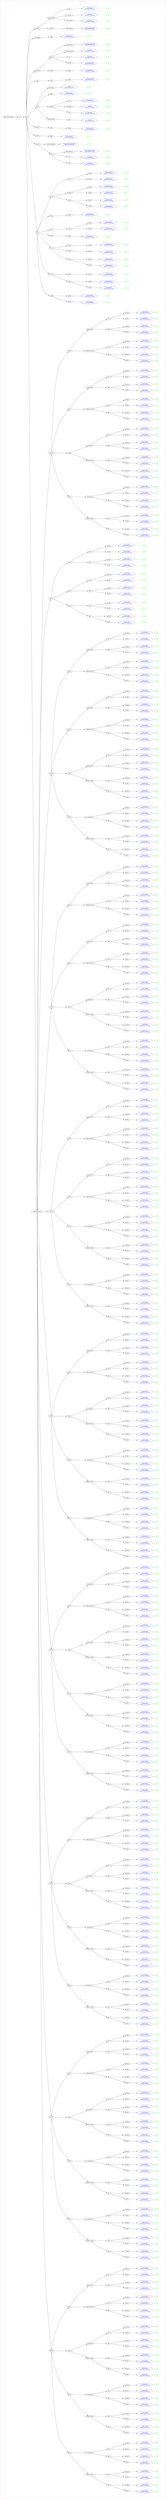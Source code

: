 digraph Cloud_Computing_REST_API {
rankdir="LR";
subgraph cluster_0 {
label="OVH - price 1.0"
color=violet
fontcolor=violet
subgraph cluster_1 {
label=""
color=white
fontcolor=white
node1 [label="https://api.ovh.com", shape="ellipse", color="black", fontcolor="black"]
node1 -> node2 [color="black", fontcolor="black"]
subgraph cluster_2 {
label=""
color=white
fontcolor=white
node2 [label="/1.0", shape="ellipse", color="black", fontcolor="black"]
node2 -> node3 [color="black", fontcolor="black"]
subgraph cluster_3 {
label=""
color=white
fontcolor=white
node3 [label="/price", shape="ellipse", color="black", fontcolor="black"]
node3 -> node4 [color="black", fontcolor="black"]
subgraph cluster_4 {
label=""
color=white
fontcolor=white
node4 [label="/dedicatedCloud", shape="ellipse", color="black", fontcolor="black"]
node4 -> node5 [color="black", fontcolor="black"]
subgraph cluster_5 {
label=""
color=white
fontcolor=white
node5 [label="/2016v6", shape="ellipse", color="black", fontcolor="black"]
node5 -> node6 [color="black", fontcolor="black"]
subgraph cluster_6 {
label=""
color=white
fontcolor=white
node6 [label="/bhs1a", shape="ellipse", color="black", fontcolor="black"]
node6 -> node7 [color="black", fontcolor="black"]
subgraph cluster_7 {
label=""
color=white
fontcolor=white
node7 [label="/infrastructure", shape="ellipse", color="black", fontcolor="black"]
node7 -> node8 [color="black", fontcolor="black"]
subgraph cluster_8 {
label=""
color=white
fontcolor=white
node8 [label="/filer", shape="ellipse", color="black", fontcolor="black"]
node8 -> node9 [color="black", fontcolor="black"]
subgraph cluster_9 {
label=""
color=white
fontcolor=white
node9 [label="/hourly", shape="ellipse", color="black", fontcolor="black"]
node9 -> node10 [color="blue", fontcolor="blue"]
subgraph cluster_10 {
label=""
color=white
fontcolor=white
node10 [label="/{filerProfile}\n Read-Only Resource", shape="ellipse", color="blue", fontcolor="blue"]
node10 -> node11 [color="green", fontcolor="green"]
subgraph cluster_11 {
label=""
color=white
fontcolor=white
node11 [label="GET", shape="box", color="green", fontcolor="green"]
}
}
}
node8 -> node12 [color="black", fontcolor="black"]
subgraph cluster_12 {
label=""
color=white
fontcolor=white
node12 [label="/monthly", shape="ellipse", color="black", fontcolor="black"]
node12 -> node13 [color="blue", fontcolor="blue"]
subgraph cluster_13 {
label=""
color=white
fontcolor=white
node13 [label="/{filerProfile}\n Read-Only Resource", shape="ellipse", color="blue", fontcolor="blue"]
node13 -> node14 [color="green", fontcolor="green"]
subgraph cluster_14 {
label=""
color=white
fontcolor=white
node14 [label="GET", shape="box", color="green", fontcolor="green"]
}
}
}
}
node7 -> node15 [color="black", fontcolor="black"]
subgraph cluster_15 {
label=""
color=white
fontcolor=white
node15 [label="/host", shape="ellipse", color="black", fontcolor="black"]
node15 -> node16 [color="black", fontcolor="black"]
subgraph cluster_16 {
label=""
color=white
fontcolor=white
node16 [label="/hourly", shape="ellipse", color="black", fontcolor="black"]
node16 -> node17 [color="blue", fontcolor="blue"]
subgraph cluster_17 {
label=""
color=white
fontcolor=white
node17 [label="/{hostProfile}\n Read-Only Resource", shape="ellipse", color="blue", fontcolor="blue"]
node17 -> node18 [color="green", fontcolor="green"]
subgraph cluster_18 {
label=""
color=white
fontcolor=white
node18 [label="GET", shape="box", color="green", fontcolor="green"]
}
}
}
node15 -> node19 [color="black", fontcolor="black"]
subgraph cluster_19 {
label=""
color=white
fontcolor=white
node19 [label="/monthly", shape="ellipse", color="black", fontcolor="black"]
node19 -> node20 [color="blue", fontcolor="blue"]
subgraph cluster_20 {
label=""
color=white
fontcolor=white
node20 [label="/{hostProfile}\n Read-Only Resource", shape="ellipse", color="blue", fontcolor="blue"]
node20 -> node21 [color="green", fontcolor="green"]
subgraph cluster_21 {
label=""
color=white
fontcolor=white
node21 [label="GET", shape="box", color="green", fontcolor="green"]
}
}
}
}
}
node6 -> node22 [color="black", fontcolor="black"]
subgraph cluster_22 {
label=""
color=white
fontcolor=white
node22 [label="/enterprise", shape="ellipse", color="black", fontcolor="black"]
node22 -> node23 [color="black", fontcolor="black"]
subgraph cluster_23 {
label=""
color=white
fontcolor=white
node23 [label="/filer", shape="ellipse", color="black", fontcolor="black"]
node23 -> node24 [color="black", fontcolor="black"]
subgraph cluster_24 {
label=""
color=white
fontcolor=white
node24 [label="/hourly", shape="ellipse", color="black", fontcolor="black"]
node24 -> node25 [color="blue", fontcolor="blue"]
subgraph cluster_25 {
label=""
color=white
fontcolor=white
node25 [label="/{filerProfile}\n Read-Only Resource", shape="ellipse", color="blue", fontcolor="blue"]
node25 -> node26 [color="green", fontcolor="green"]
subgraph cluster_26 {
label=""
color=white
fontcolor=white
node26 [label="GET", shape="box", color="green", fontcolor="green"]
}
}
}
node23 -> node27 [color="black", fontcolor="black"]
subgraph cluster_27 {
label=""
color=white
fontcolor=white
node27 [label="/monthly", shape="ellipse", color="black", fontcolor="black"]
node27 -> node28 [color="blue", fontcolor="blue"]
subgraph cluster_28 {
label=""
color=white
fontcolor=white
node28 [label="/{filerProfile}\n Read-Only Resource", shape="ellipse", color="blue", fontcolor="blue"]
node28 -> node29 [color="green", fontcolor="green"]
subgraph cluster_29 {
label=""
color=white
fontcolor=white
node29 [label="GET", shape="box", color="green", fontcolor="green"]
}
}
}
}
node22 -> node30 [color="black", fontcolor="black"]
subgraph cluster_30 {
label=""
color=white
fontcolor=white
node30 [label="/host", shape="ellipse", color="black", fontcolor="black"]
node30 -> node31 [color="black", fontcolor="black"]
subgraph cluster_31 {
label=""
color=white
fontcolor=white
node31 [label="/hourly", shape="ellipse", color="black", fontcolor="black"]
node31 -> node32 [color="blue", fontcolor="blue"]
subgraph cluster_32 {
label=""
color=white
fontcolor=white
node32 [label="/{hostProfile}\n Read-Only Resource", shape="ellipse", color="blue", fontcolor="blue"]
node32 -> node33 [color="green", fontcolor="green"]
subgraph cluster_33 {
label=""
color=white
fontcolor=white
node33 [label="GET", shape="box", color="green", fontcolor="green"]
}
}
}
node30 -> node34 [color="black", fontcolor="black"]
subgraph cluster_34 {
label=""
color=white
fontcolor=white
node34 [label="/monthly", shape="ellipse", color="black", fontcolor="black"]
node34 -> node35 [color="blue", fontcolor="blue"]
subgraph cluster_35 {
label=""
color=white
fontcolor=white
node35 [label="/{hostProfile}\n Read-Only Resource", shape="ellipse", color="blue", fontcolor="blue"]
node35 -> node36 [color="green", fontcolor="green"]
subgraph cluster_36 {
label=""
color=white
fontcolor=white
node36 [label="GET", shape="box", color="green", fontcolor="green"]
}
}
}
}
}
}
node5 -> node37 [color="black", fontcolor="black"]
subgraph cluster_37 {
label=""
color=white
fontcolor=white
node37 [label="/rbx2b", shape="ellipse", color="black", fontcolor="black"]
node37 -> node38 [color="black", fontcolor="black"]
subgraph cluster_38 {
label=""
color=white
fontcolor=white
node38 [label="/infrastructure", shape="ellipse", color="black", fontcolor="black"]
node38 -> node39 [color="black", fontcolor="black"]
subgraph cluster_39 {
label=""
color=white
fontcolor=white
node39 [label="/filer", shape="ellipse", color="black", fontcolor="black"]
node39 -> node40 [color="black", fontcolor="black"]
subgraph cluster_40 {
label=""
color=white
fontcolor=white
node40 [label="/hourly", shape="ellipse", color="black", fontcolor="black"]
node40 -> node41 [color="blue", fontcolor="blue"]
subgraph cluster_41 {
label=""
color=white
fontcolor=white
node41 [label="/{filerProfile}\n Read-Only Resource", shape="ellipse", color="blue", fontcolor="blue"]
node41 -> node42 [color="green", fontcolor="green"]
subgraph cluster_42 {
label=""
color=white
fontcolor=white
node42 [label="GET", shape="box", color="green", fontcolor="green"]
}
}
}
node39 -> node43 [color="black", fontcolor="black"]
subgraph cluster_43 {
label=""
color=white
fontcolor=white
node43 [label="/monthly", shape="ellipse", color="black", fontcolor="black"]
node43 -> node44 [color="blue", fontcolor="blue"]
subgraph cluster_44 {
label=""
color=white
fontcolor=white
node44 [label="/{filerProfile}\n Read-Only Resource", shape="ellipse", color="blue", fontcolor="blue"]
node44 -> node45 [color="green", fontcolor="green"]
subgraph cluster_45 {
label=""
color=white
fontcolor=white
node45 [label="GET", shape="box", color="green", fontcolor="green"]
}
}
}
}
node38 -> node46 [color="black", fontcolor="black"]
subgraph cluster_46 {
label=""
color=white
fontcolor=white
node46 [label="/host", shape="ellipse", color="black", fontcolor="black"]
node46 -> node47 [color="black", fontcolor="black"]
subgraph cluster_47 {
label=""
color=white
fontcolor=white
node47 [label="/hourly", shape="ellipse", color="black", fontcolor="black"]
node47 -> node48 [color="blue", fontcolor="blue"]
subgraph cluster_48 {
label=""
color=white
fontcolor=white
node48 [label="/{hostProfile}\n Read-Only Resource", shape="ellipse", color="blue", fontcolor="blue"]
node48 -> node49 [color="green", fontcolor="green"]
subgraph cluster_49 {
label=""
color=white
fontcolor=white
node49 [label="GET", shape="box", color="green", fontcolor="green"]
}
}
}
node46 -> node50 [color="black", fontcolor="black"]
subgraph cluster_50 {
label=""
color=white
fontcolor=white
node50 [label="/monthly", shape="ellipse", color="black", fontcolor="black"]
node50 -> node51 [color="blue", fontcolor="blue"]
subgraph cluster_51 {
label=""
color=white
fontcolor=white
node51 [label="/{hostProfile}\n Read-Only Resource", shape="ellipse", color="blue", fontcolor="blue"]
node51 -> node52 [color="green", fontcolor="green"]
subgraph cluster_52 {
label=""
color=white
fontcolor=white
node52 [label="GET", shape="box", color="green", fontcolor="green"]
}
}
}
}
}
node37 -> node53 [color="black", fontcolor="black"]
subgraph cluster_53 {
label=""
color=white
fontcolor=white
node53 [label="/enterprise", shape="ellipse", color="black", fontcolor="black"]
node53 -> node54 [color="black", fontcolor="black"]
subgraph cluster_54 {
label=""
color=white
fontcolor=white
node54 [label="/filer", shape="ellipse", color="black", fontcolor="black"]
node54 -> node55 [color="black", fontcolor="black"]
subgraph cluster_55 {
label=""
color=white
fontcolor=white
node55 [label="/hourly", shape="ellipse", color="black", fontcolor="black"]
node55 -> node56 [color="blue", fontcolor="blue"]
subgraph cluster_56 {
label=""
color=white
fontcolor=white
node56 [label="/{filerProfile}\n Read-Only Resource", shape="ellipse", color="blue", fontcolor="blue"]
node56 -> node57 [color="green", fontcolor="green"]
subgraph cluster_57 {
label=""
color=white
fontcolor=white
node57 [label="GET", shape="box", color="green", fontcolor="green"]
}
}
}
node54 -> node58 [color="black", fontcolor="black"]
subgraph cluster_58 {
label=""
color=white
fontcolor=white
node58 [label="/monthly", shape="ellipse", color="black", fontcolor="black"]
node58 -> node59 [color="blue", fontcolor="blue"]
subgraph cluster_59 {
label=""
color=white
fontcolor=white
node59 [label="/{filerProfile}\n Read-Only Resource", shape="ellipse", color="blue", fontcolor="blue"]
node59 -> node60 [color="green", fontcolor="green"]
subgraph cluster_60 {
label=""
color=white
fontcolor=white
node60 [label="GET", shape="box", color="green", fontcolor="green"]
}
}
}
}
node53 -> node61 [color="black", fontcolor="black"]
subgraph cluster_61 {
label=""
color=white
fontcolor=white
node61 [label="/host", shape="ellipse", color="black", fontcolor="black"]
node61 -> node62 [color="black", fontcolor="black"]
subgraph cluster_62 {
label=""
color=white
fontcolor=white
node62 [label="/hourly", shape="ellipse", color="black", fontcolor="black"]
node62 -> node63 [color="blue", fontcolor="blue"]
subgraph cluster_63 {
label=""
color=white
fontcolor=white
node63 [label="/{hostProfile}\n Read-Only Resource", shape="ellipse", color="blue", fontcolor="blue"]
node63 -> node64 [color="green", fontcolor="green"]
subgraph cluster_64 {
label=""
color=white
fontcolor=white
node64 [label="GET", shape="box", color="green", fontcolor="green"]
}
}
}
node61 -> node65 [color="black", fontcolor="black"]
subgraph cluster_65 {
label=""
color=white
fontcolor=white
node65 [label="/monthly", shape="ellipse", color="black", fontcolor="black"]
node65 -> node66 [color="blue", fontcolor="blue"]
subgraph cluster_66 {
label=""
color=white
fontcolor=white
node66 [label="/{hostProfile}\n Read-Only Resource", shape="ellipse", color="blue", fontcolor="blue"]
node66 -> node67 [color="green", fontcolor="green"]
subgraph cluster_67 {
label=""
color=white
fontcolor=white
node67 [label="GET", shape="box", color="green", fontcolor="green"]
}
}
}
}
}
}
node5 -> node68 [color="black", fontcolor="black"]
subgraph cluster_68 {
label=""
color=white
fontcolor=white
node68 [label="/sbg1a", shape="ellipse", color="black", fontcolor="black"]
node68 -> node69 [color="black", fontcolor="black"]
subgraph cluster_69 {
label=""
color=white
fontcolor=white
node69 [label="/infrastructure", shape="ellipse", color="black", fontcolor="black"]
node69 -> node70 [color="black", fontcolor="black"]
subgraph cluster_70 {
label=""
color=white
fontcolor=white
node70 [label="/filer", shape="ellipse", color="black", fontcolor="black"]
node70 -> node71 [color="black", fontcolor="black"]
subgraph cluster_71 {
label=""
color=white
fontcolor=white
node71 [label="/hourly", shape="ellipse", color="black", fontcolor="black"]
node71 -> node72 [color="blue", fontcolor="blue"]
subgraph cluster_72 {
label=""
color=white
fontcolor=white
node72 [label="/{filerProfile}\n Read-Only Resource", shape="ellipse", color="blue", fontcolor="blue"]
node72 -> node73 [color="green", fontcolor="green"]
subgraph cluster_73 {
label=""
color=white
fontcolor=white
node73 [label="GET", shape="box", color="green", fontcolor="green"]
}
}
}
node70 -> node74 [color="black", fontcolor="black"]
subgraph cluster_74 {
label=""
color=white
fontcolor=white
node74 [label="/monthly", shape="ellipse", color="black", fontcolor="black"]
node74 -> node75 [color="blue", fontcolor="blue"]
subgraph cluster_75 {
label=""
color=white
fontcolor=white
node75 [label="/{filerProfile}\n Read-Only Resource", shape="ellipse", color="blue", fontcolor="blue"]
node75 -> node76 [color="green", fontcolor="green"]
subgraph cluster_76 {
label=""
color=white
fontcolor=white
node76 [label="GET", shape="box", color="green", fontcolor="green"]
}
}
}
}
node69 -> node77 [color="black", fontcolor="black"]
subgraph cluster_77 {
label=""
color=white
fontcolor=white
node77 [label="/host", shape="ellipse", color="black", fontcolor="black"]
node77 -> node78 [color="black", fontcolor="black"]
subgraph cluster_78 {
label=""
color=white
fontcolor=white
node78 [label="/hourly", shape="ellipse", color="black", fontcolor="black"]
node78 -> node79 [color="blue", fontcolor="blue"]
subgraph cluster_79 {
label=""
color=white
fontcolor=white
node79 [label="/{hostProfile}\n Read-Only Resource", shape="ellipse", color="blue", fontcolor="blue"]
node79 -> node80 [color="green", fontcolor="green"]
subgraph cluster_80 {
label=""
color=white
fontcolor=white
node80 [label="GET", shape="box", color="green", fontcolor="green"]
}
}
}
node77 -> node81 [color="black", fontcolor="black"]
subgraph cluster_81 {
label=""
color=white
fontcolor=white
node81 [label="/monthly", shape="ellipse", color="black", fontcolor="black"]
node81 -> node82 [color="blue", fontcolor="blue"]
subgraph cluster_82 {
label=""
color=white
fontcolor=white
node82 [label="/{hostProfile}\n Read-Only Resource", shape="ellipse", color="blue", fontcolor="blue"]
node82 -> node83 [color="green", fontcolor="green"]
subgraph cluster_83 {
label=""
color=white
fontcolor=white
node83 [label="GET", shape="box", color="green", fontcolor="green"]
}
}
}
}
}
node68 -> node84 [color="black", fontcolor="black"]
subgraph cluster_84 {
label=""
color=white
fontcolor=white
node84 [label="/enterprise", shape="ellipse", color="black", fontcolor="black"]
node84 -> node85 [color="black", fontcolor="black"]
subgraph cluster_85 {
label=""
color=white
fontcolor=white
node85 [label="/filer", shape="ellipse", color="black", fontcolor="black"]
node85 -> node86 [color="black", fontcolor="black"]
subgraph cluster_86 {
label=""
color=white
fontcolor=white
node86 [label="/hourly", shape="ellipse", color="black", fontcolor="black"]
node86 -> node87 [color="blue", fontcolor="blue"]
subgraph cluster_87 {
label=""
color=white
fontcolor=white
node87 [label="/{filerProfile}\n Read-Only Resource", shape="ellipse", color="blue", fontcolor="blue"]
node87 -> node88 [color="green", fontcolor="green"]
subgraph cluster_88 {
label=""
color=white
fontcolor=white
node88 [label="GET", shape="box", color="green", fontcolor="green"]
}
}
}
node85 -> node89 [color="black", fontcolor="black"]
subgraph cluster_89 {
label=""
color=white
fontcolor=white
node89 [label="/monthly", shape="ellipse", color="black", fontcolor="black"]
node89 -> node90 [color="blue", fontcolor="blue"]
subgraph cluster_90 {
label=""
color=white
fontcolor=white
node90 [label="/{filerProfile}\n Read-Only Resource", shape="ellipse", color="blue", fontcolor="blue"]
node90 -> node91 [color="green", fontcolor="green"]
subgraph cluster_91 {
label=""
color=white
fontcolor=white
node91 [label="GET", shape="box", color="green", fontcolor="green"]
}
}
}
}
node84 -> node92 [color="black", fontcolor="black"]
subgraph cluster_92 {
label=""
color=white
fontcolor=white
node92 [label="/host", shape="ellipse", color="black", fontcolor="black"]
node92 -> node93 [color="black", fontcolor="black"]
subgraph cluster_93 {
label=""
color=white
fontcolor=white
node93 [label="/hourly", shape="ellipse", color="black", fontcolor="black"]
node93 -> node94 [color="blue", fontcolor="blue"]
subgraph cluster_94 {
label=""
color=white
fontcolor=white
node94 [label="/{hostProfile}\n Read-Only Resource", shape="ellipse", color="blue", fontcolor="blue"]
node94 -> node95 [color="green", fontcolor="green"]
subgraph cluster_95 {
label=""
color=white
fontcolor=white
node95 [label="GET", shape="box", color="green", fontcolor="green"]
}
}
}
node92 -> node96 [color="black", fontcolor="black"]
subgraph cluster_96 {
label=""
color=white
fontcolor=white
node96 [label="/monthly", shape="ellipse", color="black", fontcolor="black"]
node96 -> node97 [color="blue", fontcolor="blue"]
subgraph cluster_97 {
label=""
color=white
fontcolor=white
node97 [label="/{hostProfile}\n Read-Only Resource", shape="ellipse", color="blue", fontcolor="blue"]
node97 -> node98 [color="green", fontcolor="green"]
subgraph cluster_98 {
label=""
color=white
fontcolor=white
node98 [label="GET", shape="box", color="green", fontcolor="green"]
}
}
}
}
}
}
node5 -> node99 [color="black", fontcolor="black"]
subgraph cluster_99 {
label=""
color=white
fontcolor=white
node99 [label="/rbx2a", shape="ellipse", color="black", fontcolor="black"]
node99 -> node100 [color="black", fontcolor="black"]
subgraph cluster_100 {
label=""
color=white
fontcolor=white
node100 [label="/infrastructure", shape="ellipse", color="black", fontcolor="black"]
node100 -> node101 [color="black", fontcolor="black"]
subgraph cluster_101 {
label=""
color=white
fontcolor=white
node101 [label="/filer", shape="ellipse", color="black", fontcolor="black"]
node101 -> node102 [color="black", fontcolor="black"]
subgraph cluster_102 {
label=""
color=white
fontcolor=white
node102 [label="/hourly", shape="ellipse", color="black", fontcolor="black"]
node102 -> node103 [color="blue", fontcolor="blue"]
subgraph cluster_103 {
label=""
color=white
fontcolor=white
node103 [label="/{filerProfile}\n Read-Only Resource", shape="ellipse", color="blue", fontcolor="blue"]
node103 -> node104 [color="green", fontcolor="green"]
subgraph cluster_104 {
label=""
color=white
fontcolor=white
node104 [label="GET", shape="box", color="green", fontcolor="green"]
}
}
}
node101 -> node105 [color="black", fontcolor="black"]
subgraph cluster_105 {
label=""
color=white
fontcolor=white
node105 [label="/monthly", shape="ellipse", color="black", fontcolor="black"]
node105 -> node106 [color="blue", fontcolor="blue"]
subgraph cluster_106 {
label=""
color=white
fontcolor=white
node106 [label="/{filerProfile}\n Read-Only Resource", shape="ellipse", color="blue", fontcolor="blue"]
node106 -> node107 [color="green", fontcolor="green"]
subgraph cluster_107 {
label=""
color=white
fontcolor=white
node107 [label="GET", shape="box", color="green", fontcolor="green"]
}
}
}
}
node100 -> node108 [color="black", fontcolor="black"]
subgraph cluster_108 {
label=""
color=white
fontcolor=white
node108 [label="/host", shape="ellipse", color="black", fontcolor="black"]
node108 -> node109 [color="black", fontcolor="black"]
subgraph cluster_109 {
label=""
color=white
fontcolor=white
node109 [label="/hourly", shape="ellipse", color="black", fontcolor="black"]
node109 -> node110 [color="blue", fontcolor="blue"]
subgraph cluster_110 {
label=""
color=white
fontcolor=white
node110 [label="/{hostProfile}\n Read-Only Resource", shape="ellipse", color="blue", fontcolor="blue"]
node110 -> node111 [color="green", fontcolor="green"]
subgraph cluster_111 {
label=""
color=white
fontcolor=white
node111 [label="GET", shape="box", color="green", fontcolor="green"]
}
}
}
node108 -> node112 [color="black", fontcolor="black"]
subgraph cluster_112 {
label=""
color=white
fontcolor=white
node112 [label="/monthly", shape="ellipse", color="black", fontcolor="black"]
node112 -> node113 [color="blue", fontcolor="blue"]
subgraph cluster_113 {
label=""
color=white
fontcolor=white
node113 [label="/{hostProfile}\n Read-Only Resource", shape="ellipse", color="blue", fontcolor="blue"]
node113 -> node114 [color="green", fontcolor="green"]
subgraph cluster_114 {
label=""
color=white
fontcolor=white
node114 [label="GET", shape="box", color="green", fontcolor="green"]
}
}
}
}
}
node99 -> node115 [color="black", fontcolor="black"]
subgraph cluster_115 {
label=""
color=white
fontcolor=white
node115 [label="/enterprise", shape="ellipse", color="black", fontcolor="black"]
node115 -> node116 [color="black", fontcolor="black"]
subgraph cluster_116 {
label=""
color=white
fontcolor=white
node116 [label="/filer", shape="ellipse", color="black", fontcolor="black"]
node116 -> node117 [color="black", fontcolor="black"]
subgraph cluster_117 {
label=""
color=white
fontcolor=white
node117 [label="/hourly", shape="ellipse", color="black", fontcolor="black"]
node117 -> node118 [color="blue", fontcolor="blue"]
subgraph cluster_118 {
label=""
color=white
fontcolor=white
node118 [label="/{filerProfile}\n Read-Only Resource", shape="ellipse", color="blue", fontcolor="blue"]
node118 -> node119 [color="green", fontcolor="green"]
subgraph cluster_119 {
label=""
color=white
fontcolor=white
node119 [label="GET", shape="box", color="green", fontcolor="green"]
}
}
}
node116 -> node120 [color="black", fontcolor="black"]
subgraph cluster_120 {
label=""
color=white
fontcolor=white
node120 [label="/monthly", shape="ellipse", color="black", fontcolor="black"]
node120 -> node121 [color="blue", fontcolor="blue"]
subgraph cluster_121 {
label=""
color=white
fontcolor=white
node121 [label="/{filerProfile}\n Read-Only Resource", shape="ellipse", color="blue", fontcolor="blue"]
node121 -> node122 [color="green", fontcolor="green"]
subgraph cluster_122 {
label=""
color=white
fontcolor=white
node122 [label="GET", shape="box", color="green", fontcolor="green"]
}
}
}
}
node115 -> node123 [color="black", fontcolor="black"]
subgraph cluster_123 {
label=""
color=white
fontcolor=white
node123 [label="/host", shape="ellipse", color="black", fontcolor="black"]
node123 -> node124 [color="black", fontcolor="black"]
subgraph cluster_124 {
label=""
color=white
fontcolor=white
node124 [label="/hourly", shape="ellipse", color="black", fontcolor="black"]
node124 -> node125 [color="blue", fontcolor="blue"]
subgraph cluster_125 {
label=""
color=white
fontcolor=white
node125 [label="/{hostProfile}\n Read-Only Resource", shape="ellipse", color="blue", fontcolor="blue"]
node125 -> node126 [color="green", fontcolor="green"]
subgraph cluster_126 {
label=""
color=white
fontcolor=white
node126 [label="GET", shape="box", color="green", fontcolor="green"]
}
}
}
node123 -> node127 [color="black", fontcolor="black"]
subgraph cluster_127 {
label=""
color=white
fontcolor=white
node127 [label="/monthly", shape="ellipse", color="black", fontcolor="black"]
node127 -> node128 [color="blue", fontcolor="blue"]
subgraph cluster_128 {
label=""
color=white
fontcolor=white
node128 [label="/{hostProfile}\n Read-Only Resource", shape="ellipse", color="blue", fontcolor="blue"]
node128 -> node129 [color="green", fontcolor="green"]
subgraph cluster_129 {
label=""
color=white
fontcolor=white
node129 [label="GET", shape="box", color="green", fontcolor="green"]
}
}
}
}
}
}
}
node4 -> node130 [color="black", fontcolor="black"]
subgraph cluster_130 {
label=""
color=white
fontcolor=white
node130 [label="/2016v7", shape="ellipse", color="black", fontcolor="black"]
node130 -> node131 [color="black", fontcolor="black"]
subgraph cluster_131 {
label=""
color=white
fontcolor=white
node131 [label="/bhs1a", shape="ellipse", color="black", fontcolor="black"]
node131 -> node132 [color="black", fontcolor="black"]
subgraph cluster_132 {
label=""
color=white
fontcolor=white
node132 [label="/infrastructure", shape="ellipse", color="black", fontcolor="black"]
node132 -> node133 [color="black", fontcolor="black"]
subgraph cluster_133 {
label=""
color=white
fontcolor=white
node133 [label="/filer", shape="ellipse", color="black", fontcolor="black"]
node133 -> node134 [color="black", fontcolor="black"]
subgraph cluster_134 {
label=""
color=white
fontcolor=white
node134 [label="/hourly", shape="ellipse", color="black", fontcolor="black"]
node134 -> node135 [color="blue", fontcolor="blue"]
subgraph cluster_135 {
label=""
color=white
fontcolor=white
node135 [label="/{filerProfile}\n Read-Only Resource", shape="ellipse", color="blue", fontcolor="blue"]
node135 -> node136 [color="green", fontcolor="green"]
subgraph cluster_136 {
label=""
color=white
fontcolor=white
node136 [label="GET", shape="box", color="green", fontcolor="green"]
}
}
}
node133 -> node137 [color="black", fontcolor="black"]
subgraph cluster_137 {
label=""
color=white
fontcolor=white
node137 [label="/monthly", shape="ellipse", color="black", fontcolor="black"]
node137 -> node138 [color="blue", fontcolor="blue"]
subgraph cluster_138 {
label=""
color=white
fontcolor=white
node138 [label="/{filerProfile}\n Read-Only Resource", shape="ellipse", color="blue", fontcolor="blue"]
node138 -> node139 [color="green", fontcolor="green"]
subgraph cluster_139 {
label=""
color=white
fontcolor=white
node139 [label="GET", shape="box", color="green", fontcolor="green"]
}
}
}
}
node132 -> node140 [color="black", fontcolor="black"]
subgraph cluster_140 {
label=""
color=white
fontcolor=white
node140 [label="/host", shape="ellipse", color="black", fontcolor="black"]
node140 -> node141 [color="black", fontcolor="black"]
subgraph cluster_141 {
label=""
color=white
fontcolor=white
node141 [label="/hourly", shape="ellipse", color="black", fontcolor="black"]
node141 -> node142 [color="blue", fontcolor="blue"]
subgraph cluster_142 {
label=""
color=white
fontcolor=white
node142 [label="/{hostProfile}\n Read-Only Resource", shape="ellipse", color="blue", fontcolor="blue"]
node142 -> node143 [color="green", fontcolor="green"]
subgraph cluster_143 {
label=""
color=white
fontcolor=white
node143 [label="GET", shape="box", color="green", fontcolor="green"]
}
}
}
node140 -> node144 [color="black", fontcolor="black"]
subgraph cluster_144 {
label=""
color=white
fontcolor=white
node144 [label="/monthly", shape="ellipse", color="black", fontcolor="black"]
node144 -> node145 [color="blue", fontcolor="blue"]
subgraph cluster_145 {
label=""
color=white
fontcolor=white
node145 [label="/{hostProfile}\n Read-Only Resource", shape="ellipse", color="blue", fontcolor="blue"]
node145 -> node146 [color="green", fontcolor="green"]
subgraph cluster_146 {
label=""
color=white
fontcolor=white
node146 [label="GET", shape="box", color="green", fontcolor="green"]
}
}
}
}
}
node131 -> node147 [color="black", fontcolor="black"]
subgraph cluster_147 {
label=""
color=white
fontcolor=white
node147 [label="/enterprise", shape="ellipse", color="black", fontcolor="black"]
node147 -> node148 [color="black", fontcolor="black"]
subgraph cluster_148 {
label=""
color=white
fontcolor=white
node148 [label="/filer", shape="ellipse", color="black", fontcolor="black"]
node148 -> node149 [color="black", fontcolor="black"]
subgraph cluster_149 {
label=""
color=white
fontcolor=white
node149 [label="/hourly", shape="ellipse", color="black", fontcolor="black"]
node149 -> node150 [color="blue", fontcolor="blue"]
subgraph cluster_150 {
label=""
color=white
fontcolor=white
node150 [label="/{filerProfile}\n Read-Only Resource", shape="ellipse", color="blue", fontcolor="blue"]
node150 -> node151 [color="green", fontcolor="green"]
subgraph cluster_151 {
label=""
color=white
fontcolor=white
node151 [label="GET", shape="box", color="green", fontcolor="green"]
}
}
}
node148 -> node152 [color="black", fontcolor="black"]
subgraph cluster_152 {
label=""
color=white
fontcolor=white
node152 [label="/monthly", shape="ellipse", color="black", fontcolor="black"]
node152 -> node153 [color="blue", fontcolor="blue"]
subgraph cluster_153 {
label=""
color=white
fontcolor=white
node153 [label="/{filerProfile}\n Read-Only Resource", shape="ellipse", color="blue", fontcolor="blue"]
node153 -> node154 [color="green", fontcolor="green"]
subgraph cluster_154 {
label=""
color=white
fontcolor=white
node154 [label="GET", shape="box", color="green", fontcolor="green"]
}
}
}
}
node147 -> node155 [color="black", fontcolor="black"]
subgraph cluster_155 {
label=""
color=white
fontcolor=white
node155 [label="/host", shape="ellipse", color="black", fontcolor="black"]
node155 -> node156 [color="black", fontcolor="black"]
subgraph cluster_156 {
label=""
color=white
fontcolor=white
node156 [label="/hourly", shape="ellipse", color="black", fontcolor="black"]
node156 -> node157 [color="blue", fontcolor="blue"]
subgraph cluster_157 {
label=""
color=white
fontcolor=white
node157 [label="/{hostProfile}\n Read-Only Resource", shape="ellipse", color="blue", fontcolor="blue"]
node157 -> node158 [color="green", fontcolor="green"]
subgraph cluster_158 {
label=""
color=white
fontcolor=white
node158 [label="GET", shape="box", color="green", fontcolor="green"]
}
}
}
node155 -> node159 [color="black", fontcolor="black"]
subgraph cluster_159 {
label=""
color=white
fontcolor=white
node159 [label="/monthly", shape="ellipse", color="black", fontcolor="black"]
node159 -> node160 [color="blue", fontcolor="blue"]
subgraph cluster_160 {
label=""
color=white
fontcolor=white
node160 [label="/{hostProfile}\n Read-Only Resource", shape="ellipse", color="blue", fontcolor="blue"]
node160 -> node161 [color="green", fontcolor="green"]
subgraph cluster_161 {
label=""
color=white
fontcolor=white
node161 [label="GET", shape="box", color="green", fontcolor="green"]
}
}
}
}
}
}
node130 -> node162 [color="black", fontcolor="black"]
subgraph cluster_162 {
label=""
color=white
fontcolor=white
node162 [label="/rbx2b", shape="ellipse", color="black", fontcolor="black"]
node162 -> node163 [color="black", fontcolor="black"]
subgraph cluster_163 {
label=""
color=white
fontcolor=white
node163 [label="/infrastructure", shape="ellipse", color="black", fontcolor="black"]
node163 -> node164 [color="black", fontcolor="black"]
subgraph cluster_164 {
label=""
color=white
fontcolor=white
node164 [label="/filer", shape="ellipse", color="black", fontcolor="black"]
node164 -> node165 [color="black", fontcolor="black"]
subgraph cluster_165 {
label=""
color=white
fontcolor=white
node165 [label="/hourly", shape="ellipse", color="black", fontcolor="black"]
node165 -> node166 [color="blue", fontcolor="blue"]
subgraph cluster_166 {
label=""
color=white
fontcolor=white
node166 [label="/{filerProfile}\n Read-Only Resource", shape="ellipse", color="blue", fontcolor="blue"]
node166 -> node167 [color="green", fontcolor="green"]
subgraph cluster_167 {
label=""
color=white
fontcolor=white
node167 [label="GET", shape="box", color="green", fontcolor="green"]
}
}
}
node164 -> node168 [color="black", fontcolor="black"]
subgraph cluster_168 {
label=""
color=white
fontcolor=white
node168 [label="/monthly", shape="ellipse", color="black", fontcolor="black"]
node168 -> node169 [color="blue", fontcolor="blue"]
subgraph cluster_169 {
label=""
color=white
fontcolor=white
node169 [label="/{filerProfile}\n Read-Only Resource", shape="ellipse", color="blue", fontcolor="blue"]
node169 -> node170 [color="green", fontcolor="green"]
subgraph cluster_170 {
label=""
color=white
fontcolor=white
node170 [label="GET", shape="box", color="green", fontcolor="green"]
}
}
}
}
node163 -> node171 [color="black", fontcolor="black"]
subgraph cluster_171 {
label=""
color=white
fontcolor=white
node171 [label="/host", shape="ellipse", color="black", fontcolor="black"]
node171 -> node172 [color="black", fontcolor="black"]
subgraph cluster_172 {
label=""
color=white
fontcolor=white
node172 [label="/hourly", shape="ellipse", color="black", fontcolor="black"]
node172 -> node173 [color="blue", fontcolor="blue"]
subgraph cluster_173 {
label=""
color=white
fontcolor=white
node173 [label="/{hostProfile}\n Read-Only Resource", shape="ellipse", color="blue", fontcolor="blue"]
node173 -> node174 [color="green", fontcolor="green"]
subgraph cluster_174 {
label=""
color=white
fontcolor=white
node174 [label="GET", shape="box", color="green", fontcolor="green"]
}
}
}
node171 -> node175 [color="black", fontcolor="black"]
subgraph cluster_175 {
label=""
color=white
fontcolor=white
node175 [label="/monthly", shape="ellipse", color="black", fontcolor="black"]
node175 -> node176 [color="blue", fontcolor="blue"]
subgraph cluster_176 {
label=""
color=white
fontcolor=white
node176 [label="/{hostProfile}\n Read-Only Resource", shape="ellipse", color="blue", fontcolor="blue"]
node176 -> node177 [color="green", fontcolor="green"]
subgraph cluster_177 {
label=""
color=white
fontcolor=white
node177 [label="GET", shape="box", color="green", fontcolor="green"]
}
}
}
}
}
node162 -> node178 [color="black", fontcolor="black"]
subgraph cluster_178 {
label=""
color=white
fontcolor=white
node178 [label="/enterprise", shape="ellipse", color="black", fontcolor="black"]
node178 -> node179 [color="black", fontcolor="black"]
subgraph cluster_179 {
label=""
color=white
fontcolor=white
node179 [label="/filer", shape="ellipse", color="black", fontcolor="black"]
node179 -> node180 [color="black", fontcolor="black"]
subgraph cluster_180 {
label=""
color=white
fontcolor=white
node180 [label="/hourly", shape="ellipse", color="black", fontcolor="black"]
node180 -> node181 [color="blue", fontcolor="blue"]
subgraph cluster_181 {
label=""
color=white
fontcolor=white
node181 [label="/{filerProfile}\n Read-Only Resource", shape="ellipse", color="blue", fontcolor="blue"]
node181 -> node182 [color="green", fontcolor="green"]
subgraph cluster_182 {
label=""
color=white
fontcolor=white
node182 [label="GET", shape="box", color="green", fontcolor="green"]
}
}
}
node179 -> node183 [color="black", fontcolor="black"]
subgraph cluster_183 {
label=""
color=white
fontcolor=white
node183 [label="/monthly", shape="ellipse", color="black", fontcolor="black"]
node183 -> node184 [color="blue", fontcolor="blue"]
subgraph cluster_184 {
label=""
color=white
fontcolor=white
node184 [label="/{filerProfile}\n Read-Only Resource", shape="ellipse", color="blue", fontcolor="blue"]
node184 -> node185 [color="green", fontcolor="green"]
subgraph cluster_185 {
label=""
color=white
fontcolor=white
node185 [label="GET", shape="box", color="green", fontcolor="green"]
}
}
}
}
node178 -> node186 [color="black", fontcolor="black"]
subgraph cluster_186 {
label=""
color=white
fontcolor=white
node186 [label="/host", shape="ellipse", color="black", fontcolor="black"]
node186 -> node187 [color="black", fontcolor="black"]
subgraph cluster_187 {
label=""
color=white
fontcolor=white
node187 [label="/hourly", shape="ellipse", color="black", fontcolor="black"]
node187 -> node188 [color="blue", fontcolor="blue"]
subgraph cluster_188 {
label=""
color=white
fontcolor=white
node188 [label="/{hostProfile}\n Read-Only Resource", shape="ellipse", color="blue", fontcolor="blue"]
node188 -> node189 [color="green", fontcolor="green"]
subgraph cluster_189 {
label=""
color=white
fontcolor=white
node189 [label="GET", shape="box", color="green", fontcolor="green"]
}
}
}
node186 -> node190 [color="black", fontcolor="black"]
subgraph cluster_190 {
label=""
color=white
fontcolor=white
node190 [label="/monthly", shape="ellipse", color="black", fontcolor="black"]
node190 -> node191 [color="blue", fontcolor="blue"]
subgraph cluster_191 {
label=""
color=white
fontcolor=white
node191 [label="/{hostProfile}\n Read-Only Resource", shape="ellipse", color="blue", fontcolor="blue"]
node191 -> node192 [color="green", fontcolor="green"]
subgraph cluster_192 {
label=""
color=white
fontcolor=white
node192 [label="GET", shape="box", color="green", fontcolor="green"]
}
}
}
}
}
}
node130 -> node193 [color="black", fontcolor="black"]
subgraph cluster_193 {
label=""
color=white
fontcolor=white
node193 [label="/sbg1a", shape="ellipse", color="black", fontcolor="black"]
node193 -> node194 [color="black", fontcolor="black"]
subgraph cluster_194 {
label=""
color=white
fontcolor=white
node194 [label="/infrastructure", shape="ellipse", color="black", fontcolor="black"]
node194 -> node195 [color="black", fontcolor="black"]
subgraph cluster_195 {
label=""
color=white
fontcolor=white
node195 [label="/filer", shape="ellipse", color="black", fontcolor="black"]
node195 -> node196 [color="black", fontcolor="black"]
subgraph cluster_196 {
label=""
color=white
fontcolor=white
node196 [label="/hourly", shape="ellipse", color="black", fontcolor="black"]
node196 -> node197 [color="blue", fontcolor="blue"]
subgraph cluster_197 {
label=""
color=white
fontcolor=white
node197 [label="/{filerProfile}\n Read-Only Resource", shape="ellipse", color="blue", fontcolor="blue"]
node197 -> node198 [color="green", fontcolor="green"]
subgraph cluster_198 {
label=""
color=white
fontcolor=white
node198 [label="GET", shape="box", color="green", fontcolor="green"]
}
}
}
node195 -> node199 [color="black", fontcolor="black"]
subgraph cluster_199 {
label=""
color=white
fontcolor=white
node199 [label="/monthly", shape="ellipse", color="black", fontcolor="black"]
node199 -> node200 [color="blue", fontcolor="blue"]
subgraph cluster_200 {
label=""
color=white
fontcolor=white
node200 [label="/{filerProfile}\n Read-Only Resource", shape="ellipse", color="blue", fontcolor="blue"]
node200 -> node201 [color="green", fontcolor="green"]
subgraph cluster_201 {
label=""
color=white
fontcolor=white
node201 [label="GET", shape="box", color="green", fontcolor="green"]
}
}
}
}
node194 -> node202 [color="black", fontcolor="black"]
subgraph cluster_202 {
label=""
color=white
fontcolor=white
node202 [label="/host", shape="ellipse", color="black", fontcolor="black"]
node202 -> node203 [color="black", fontcolor="black"]
subgraph cluster_203 {
label=""
color=white
fontcolor=white
node203 [label="/hourly", shape="ellipse", color="black", fontcolor="black"]
node203 -> node204 [color="blue", fontcolor="blue"]
subgraph cluster_204 {
label=""
color=white
fontcolor=white
node204 [label="/{hostProfile}\n Read-Only Resource", shape="ellipse", color="blue", fontcolor="blue"]
node204 -> node205 [color="green", fontcolor="green"]
subgraph cluster_205 {
label=""
color=white
fontcolor=white
node205 [label="GET", shape="box", color="green", fontcolor="green"]
}
}
}
node202 -> node206 [color="black", fontcolor="black"]
subgraph cluster_206 {
label=""
color=white
fontcolor=white
node206 [label="/monthly", shape="ellipse", color="black", fontcolor="black"]
node206 -> node207 [color="blue", fontcolor="blue"]
subgraph cluster_207 {
label=""
color=white
fontcolor=white
node207 [label="/{hostProfile}\n Read-Only Resource", shape="ellipse", color="blue", fontcolor="blue"]
node207 -> node208 [color="green", fontcolor="green"]
subgraph cluster_208 {
label=""
color=white
fontcolor=white
node208 [label="GET", shape="box", color="green", fontcolor="green"]
}
}
}
}
}
node193 -> node209 [color="black", fontcolor="black"]
subgraph cluster_209 {
label=""
color=white
fontcolor=white
node209 [label="/enterprise", shape="ellipse", color="black", fontcolor="black"]
node209 -> node210 [color="black", fontcolor="black"]
subgraph cluster_210 {
label=""
color=white
fontcolor=white
node210 [label="/filer", shape="ellipse", color="black", fontcolor="black"]
node210 -> node211 [color="black", fontcolor="black"]
subgraph cluster_211 {
label=""
color=white
fontcolor=white
node211 [label="/hourly", shape="ellipse", color="black", fontcolor="black"]
node211 -> node212 [color="blue", fontcolor="blue"]
subgraph cluster_212 {
label=""
color=white
fontcolor=white
node212 [label="/{filerProfile}\n Read-Only Resource", shape="ellipse", color="blue", fontcolor="blue"]
node212 -> node213 [color="green", fontcolor="green"]
subgraph cluster_213 {
label=""
color=white
fontcolor=white
node213 [label="GET", shape="box", color="green", fontcolor="green"]
}
}
}
node210 -> node214 [color="black", fontcolor="black"]
subgraph cluster_214 {
label=""
color=white
fontcolor=white
node214 [label="/monthly", shape="ellipse", color="black", fontcolor="black"]
node214 -> node215 [color="blue", fontcolor="blue"]
subgraph cluster_215 {
label=""
color=white
fontcolor=white
node215 [label="/{filerProfile}\n Read-Only Resource", shape="ellipse", color="blue", fontcolor="blue"]
node215 -> node216 [color="green", fontcolor="green"]
subgraph cluster_216 {
label=""
color=white
fontcolor=white
node216 [label="GET", shape="box", color="green", fontcolor="green"]
}
}
}
}
node209 -> node217 [color="black", fontcolor="black"]
subgraph cluster_217 {
label=""
color=white
fontcolor=white
node217 [label="/host", shape="ellipse", color="black", fontcolor="black"]
node217 -> node218 [color="black", fontcolor="black"]
subgraph cluster_218 {
label=""
color=white
fontcolor=white
node218 [label="/hourly", shape="ellipse", color="black", fontcolor="black"]
node218 -> node219 [color="blue", fontcolor="blue"]
subgraph cluster_219 {
label=""
color=white
fontcolor=white
node219 [label="/{hostProfile}\n Read-Only Resource", shape="ellipse", color="blue", fontcolor="blue"]
node219 -> node220 [color="green", fontcolor="green"]
subgraph cluster_220 {
label=""
color=white
fontcolor=white
node220 [label="GET", shape="box", color="green", fontcolor="green"]
}
}
}
node217 -> node221 [color="black", fontcolor="black"]
subgraph cluster_221 {
label=""
color=white
fontcolor=white
node221 [label="/monthly", shape="ellipse", color="black", fontcolor="black"]
node221 -> node222 [color="blue", fontcolor="blue"]
subgraph cluster_222 {
label=""
color=white
fontcolor=white
node222 [label="/{hostProfile}\n Read-Only Resource", shape="ellipse", color="blue", fontcolor="blue"]
node222 -> node223 [color="green", fontcolor="green"]
subgraph cluster_223 {
label=""
color=white
fontcolor=white
node223 [label="GET", shape="box", color="green", fontcolor="green"]
}
}
}
}
}
}
node130 -> node224 [color="black", fontcolor="black"]
subgraph cluster_224 {
label=""
color=white
fontcolor=white
node224 [label="/rbx2a", shape="ellipse", color="black", fontcolor="black"]
node224 -> node225 [color="black", fontcolor="black"]
subgraph cluster_225 {
label=""
color=white
fontcolor=white
node225 [label="/infrastructure", shape="ellipse", color="black", fontcolor="black"]
node225 -> node226 [color="black", fontcolor="black"]
subgraph cluster_226 {
label=""
color=white
fontcolor=white
node226 [label="/filer", shape="ellipse", color="black", fontcolor="black"]
node226 -> node227 [color="black", fontcolor="black"]
subgraph cluster_227 {
label=""
color=white
fontcolor=white
node227 [label="/hourly", shape="ellipse", color="black", fontcolor="black"]
node227 -> node228 [color="blue", fontcolor="blue"]
subgraph cluster_228 {
label=""
color=white
fontcolor=white
node228 [label="/{filerProfile}\n Read-Only Resource", shape="ellipse", color="blue", fontcolor="blue"]
node228 -> node229 [color="green", fontcolor="green"]
subgraph cluster_229 {
label=""
color=white
fontcolor=white
node229 [label="GET", shape="box", color="green", fontcolor="green"]
}
}
}
node226 -> node230 [color="black", fontcolor="black"]
subgraph cluster_230 {
label=""
color=white
fontcolor=white
node230 [label="/monthly", shape="ellipse", color="black", fontcolor="black"]
node230 -> node231 [color="blue", fontcolor="blue"]
subgraph cluster_231 {
label=""
color=white
fontcolor=white
node231 [label="/{filerProfile}\n Read-Only Resource", shape="ellipse", color="blue", fontcolor="blue"]
node231 -> node232 [color="green", fontcolor="green"]
subgraph cluster_232 {
label=""
color=white
fontcolor=white
node232 [label="GET", shape="box", color="green", fontcolor="green"]
}
}
}
}
node225 -> node233 [color="black", fontcolor="black"]
subgraph cluster_233 {
label=""
color=white
fontcolor=white
node233 [label="/host", shape="ellipse", color="black", fontcolor="black"]
node233 -> node234 [color="black", fontcolor="black"]
subgraph cluster_234 {
label=""
color=white
fontcolor=white
node234 [label="/hourly", shape="ellipse", color="black", fontcolor="black"]
node234 -> node235 [color="blue", fontcolor="blue"]
subgraph cluster_235 {
label=""
color=white
fontcolor=white
node235 [label="/{hostProfile}\n Read-Only Resource", shape="ellipse", color="blue", fontcolor="blue"]
node235 -> node236 [color="green", fontcolor="green"]
subgraph cluster_236 {
label=""
color=white
fontcolor=white
node236 [label="GET", shape="box", color="green", fontcolor="green"]
}
}
}
node233 -> node237 [color="black", fontcolor="black"]
subgraph cluster_237 {
label=""
color=white
fontcolor=white
node237 [label="/monthly", shape="ellipse", color="black", fontcolor="black"]
node237 -> node238 [color="blue", fontcolor="blue"]
subgraph cluster_238 {
label=""
color=white
fontcolor=white
node238 [label="/{hostProfile}\n Read-Only Resource", shape="ellipse", color="blue", fontcolor="blue"]
node238 -> node239 [color="green", fontcolor="green"]
subgraph cluster_239 {
label=""
color=white
fontcolor=white
node239 [label="GET", shape="box", color="green", fontcolor="green"]
}
}
}
}
}
node224 -> node240 [color="black", fontcolor="black"]
subgraph cluster_240 {
label=""
color=white
fontcolor=white
node240 [label="/enterprise", shape="ellipse", color="black", fontcolor="black"]
node240 -> node241 [color="black", fontcolor="black"]
subgraph cluster_241 {
label=""
color=white
fontcolor=white
node241 [label="/filer", shape="ellipse", color="black", fontcolor="black"]
node241 -> node242 [color="black", fontcolor="black"]
subgraph cluster_242 {
label=""
color=white
fontcolor=white
node242 [label="/hourly", shape="ellipse", color="black", fontcolor="black"]
node242 -> node243 [color="blue", fontcolor="blue"]
subgraph cluster_243 {
label=""
color=white
fontcolor=white
node243 [label="/{filerProfile}\n Read-Only Resource", shape="ellipse", color="blue", fontcolor="blue"]
node243 -> node244 [color="green", fontcolor="green"]
subgraph cluster_244 {
label=""
color=white
fontcolor=white
node244 [label="GET", shape="box", color="green", fontcolor="green"]
}
}
}
node241 -> node245 [color="black", fontcolor="black"]
subgraph cluster_245 {
label=""
color=white
fontcolor=white
node245 [label="/monthly", shape="ellipse", color="black", fontcolor="black"]
node245 -> node246 [color="blue", fontcolor="blue"]
subgraph cluster_246 {
label=""
color=white
fontcolor=white
node246 [label="/{filerProfile}\n Read-Only Resource", shape="ellipse", color="blue", fontcolor="blue"]
node246 -> node247 [color="green", fontcolor="green"]
subgraph cluster_247 {
label=""
color=white
fontcolor=white
node247 [label="GET", shape="box", color="green", fontcolor="green"]
}
}
}
}
node240 -> node248 [color="black", fontcolor="black"]
subgraph cluster_248 {
label=""
color=white
fontcolor=white
node248 [label="/host", shape="ellipse", color="black", fontcolor="black"]
node248 -> node249 [color="black", fontcolor="black"]
subgraph cluster_249 {
label=""
color=white
fontcolor=white
node249 [label="/hourly", shape="ellipse", color="black", fontcolor="black"]
node249 -> node250 [color="blue", fontcolor="blue"]
subgraph cluster_250 {
label=""
color=white
fontcolor=white
node250 [label="/{hostProfile}\n Read-Only Resource", shape="ellipse", color="blue", fontcolor="blue"]
node250 -> node251 [color="green", fontcolor="green"]
subgraph cluster_251 {
label=""
color=white
fontcolor=white
node251 [label="GET", shape="box", color="green", fontcolor="green"]
}
}
}
node248 -> node252 [color="black", fontcolor="black"]
subgraph cluster_252 {
label=""
color=white
fontcolor=white
node252 [label="/monthly", shape="ellipse", color="black", fontcolor="black"]
node252 -> node253 [color="blue", fontcolor="blue"]
subgraph cluster_253 {
label=""
color=white
fontcolor=white
node253 [label="/{hostProfile}\n Read-Only Resource", shape="ellipse", color="blue", fontcolor="blue"]
node253 -> node254 [color="green", fontcolor="green"]
subgraph cluster_254 {
label=""
color=white
fontcolor=white
node254 [label="GET", shape="box", color="green", fontcolor="green"]
}
}
}
}
}
}
}
node4 -> node255 [color="black", fontcolor="black"]
subgraph cluster_255 {
label=""
color=white
fontcolor=white
node255 [label="/2016v1", shape="ellipse", color="black", fontcolor="black"]
node255 -> node256 [color="black", fontcolor="black"]
subgraph cluster_256 {
label=""
color=white
fontcolor=white
node256 [label="/bhs1a", shape="ellipse", color="black", fontcolor="black"]
node256 -> node257 [color="black", fontcolor="black"]
subgraph cluster_257 {
label=""
color=white
fontcolor=white
node257 [label="/infrastructure", shape="ellipse", color="black", fontcolor="black"]
node257 -> node258 [color="black", fontcolor="black"]
subgraph cluster_258 {
label=""
color=white
fontcolor=white
node258 [label="/filer", shape="ellipse", color="black", fontcolor="black"]
node258 -> node259 [color="black", fontcolor="black"]
subgraph cluster_259 {
label=""
color=white
fontcolor=white
node259 [label="/hourly", shape="ellipse", color="black", fontcolor="black"]
node259 -> node260 [color="blue", fontcolor="blue"]
subgraph cluster_260 {
label=""
color=white
fontcolor=white
node260 [label="/{filerProfile}\n Read-Only Resource", shape="ellipse", color="blue", fontcolor="blue"]
node260 -> node261 [color="green", fontcolor="green"]
subgraph cluster_261 {
label=""
color=white
fontcolor=white
node261 [label="GET", shape="box", color="green", fontcolor="green"]
}
}
}
node258 -> node262 [color="black", fontcolor="black"]
subgraph cluster_262 {
label=""
color=white
fontcolor=white
node262 [label="/monthly", shape="ellipse", color="black", fontcolor="black"]
node262 -> node263 [color="blue", fontcolor="blue"]
subgraph cluster_263 {
label=""
color=white
fontcolor=white
node263 [label="/{filerProfile}\n Read-Only Resource", shape="ellipse", color="blue", fontcolor="blue"]
node263 -> node264 [color="green", fontcolor="green"]
subgraph cluster_264 {
label=""
color=white
fontcolor=white
node264 [label="GET", shape="box", color="green", fontcolor="green"]
}
}
}
}
node257 -> node265 [color="black", fontcolor="black"]
subgraph cluster_265 {
label=""
color=white
fontcolor=white
node265 [label="/host", shape="ellipse", color="black", fontcolor="black"]
node265 -> node266 [color="black", fontcolor="black"]
subgraph cluster_266 {
label=""
color=white
fontcolor=white
node266 [label="/hourly", shape="ellipse", color="black", fontcolor="black"]
node266 -> node267 [color="blue", fontcolor="blue"]
subgraph cluster_267 {
label=""
color=white
fontcolor=white
node267 [label="/{hostProfile}\n Read-Only Resource", shape="ellipse", color="blue", fontcolor="blue"]
node267 -> node268 [color="green", fontcolor="green"]
subgraph cluster_268 {
label=""
color=white
fontcolor=white
node268 [label="GET", shape="box", color="green", fontcolor="green"]
}
}
}
node265 -> node269 [color="black", fontcolor="black"]
subgraph cluster_269 {
label=""
color=white
fontcolor=white
node269 [label="/monthly", shape="ellipse", color="black", fontcolor="black"]
node269 -> node270 [color="blue", fontcolor="blue"]
subgraph cluster_270 {
label=""
color=white
fontcolor=white
node270 [label="/{hostProfile}\n Read-Only Resource", shape="ellipse", color="blue", fontcolor="blue"]
node270 -> node271 [color="green", fontcolor="green"]
subgraph cluster_271 {
label=""
color=white
fontcolor=white
node271 [label="GET", shape="box", color="green", fontcolor="green"]
}
}
}
}
}
node256 -> node272 [color="black", fontcolor="black"]
subgraph cluster_272 {
label=""
color=white
fontcolor=white
node272 [label="/enterprise", shape="ellipse", color="black", fontcolor="black"]
node272 -> node273 [color="black", fontcolor="black"]
subgraph cluster_273 {
label=""
color=white
fontcolor=white
node273 [label="/filer", shape="ellipse", color="black", fontcolor="black"]
node273 -> node274 [color="black", fontcolor="black"]
subgraph cluster_274 {
label=""
color=white
fontcolor=white
node274 [label="/hourly", shape="ellipse", color="black", fontcolor="black"]
node274 -> node275 [color="blue", fontcolor="blue"]
subgraph cluster_275 {
label=""
color=white
fontcolor=white
node275 [label="/{filerProfile}\n Read-Only Resource", shape="ellipse", color="blue", fontcolor="blue"]
node275 -> node276 [color="green", fontcolor="green"]
subgraph cluster_276 {
label=""
color=white
fontcolor=white
node276 [label="GET", shape="box", color="green", fontcolor="green"]
}
}
}
node273 -> node277 [color="black", fontcolor="black"]
subgraph cluster_277 {
label=""
color=white
fontcolor=white
node277 [label="/monthly", shape="ellipse", color="black", fontcolor="black"]
node277 -> node278 [color="blue", fontcolor="blue"]
subgraph cluster_278 {
label=""
color=white
fontcolor=white
node278 [label="/{filerProfile}\n Read-Only Resource", shape="ellipse", color="blue", fontcolor="blue"]
node278 -> node279 [color="green", fontcolor="green"]
subgraph cluster_279 {
label=""
color=white
fontcolor=white
node279 [label="GET", shape="box", color="green", fontcolor="green"]
}
}
}
}
node272 -> node280 [color="black", fontcolor="black"]
subgraph cluster_280 {
label=""
color=white
fontcolor=white
node280 [label="/host", shape="ellipse", color="black", fontcolor="black"]
node280 -> node281 [color="black", fontcolor="black"]
subgraph cluster_281 {
label=""
color=white
fontcolor=white
node281 [label="/hourly", shape="ellipse", color="black", fontcolor="black"]
node281 -> node282 [color="blue", fontcolor="blue"]
subgraph cluster_282 {
label=""
color=white
fontcolor=white
node282 [label="/{hostProfile}\n Read-Only Resource", shape="ellipse", color="blue", fontcolor="blue"]
node282 -> node283 [color="green", fontcolor="green"]
subgraph cluster_283 {
label=""
color=white
fontcolor=white
node283 [label="GET", shape="box", color="green", fontcolor="green"]
}
}
}
node280 -> node284 [color="black", fontcolor="black"]
subgraph cluster_284 {
label=""
color=white
fontcolor=white
node284 [label="/monthly", shape="ellipse", color="black", fontcolor="black"]
node284 -> node285 [color="blue", fontcolor="blue"]
subgraph cluster_285 {
label=""
color=white
fontcolor=white
node285 [label="/{hostProfile}\n Read-Only Resource", shape="ellipse", color="blue", fontcolor="blue"]
node285 -> node286 [color="green", fontcolor="green"]
subgraph cluster_286 {
label=""
color=white
fontcolor=white
node286 [label="GET", shape="box", color="green", fontcolor="green"]
}
}
}
}
}
}
node255 -> node287 [color="black", fontcolor="black"]
subgraph cluster_287 {
label=""
color=white
fontcolor=white
node287 [label="/rbx2b", shape="ellipse", color="black", fontcolor="black"]
node287 -> node288 [color="black", fontcolor="black"]
subgraph cluster_288 {
label=""
color=white
fontcolor=white
node288 [label="/infrastructure", shape="ellipse", color="black", fontcolor="black"]
node288 -> node289 [color="black", fontcolor="black"]
subgraph cluster_289 {
label=""
color=white
fontcolor=white
node289 [label="/filer", shape="ellipse", color="black", fontcolor="black"]
node289 -> node290 [color="black", fontcolor="black"]
subgraph cluster_290 {
label=""
color=white
fontcolor=white
node290 [label="/hourly", shape="ellipse", color="black", fontcolor="black"]
node290 -> node291 [color="blue", fontcolor="blue"]
subgraph cluster_291 {
label=""
color=white
fontcolor=white
node291 [label="/{filerProfile}\n Read-Only Resource", shape="ellipse", color="blue", fontcolor="blue"]
node291 -> node292 [color="green", fontcolor="green"]
subgraph cluster_292 {
label=""
color=white
fontcolor=white
node292 [label="GET", shape="box", color="green", fontcolor="green"]
}
}
}
node289 -> node293 [color="black", fontcolor="black"]
subgraph cluster_293 {
label=""
color=white
fontcolor=white
node293 [label="/monthly", shape="ellipse", color="black", fontcolor="black"]
node293 -> node294 [color="blue", fontcolor="blue"]
subgraph cluster_294 {
label=""
color=white
fontcolor=white
node294 [label="/{filerProfile}\n Read-Only Resource", shape="ellipse", color="blue", fontcolor="blue"]
node294 -> node295 [color="green", fontcolor="green"]
subgraph cluster_295 {
label=""
color=white
fontcolor=white
node295 [label="GET", shape="box", color="green", fontcolor="green"]
}
}
}
}
node288 -> node296 [color="black", fontcolor="black"]
subgraph cluster_296 {
label=""
color=white
fontcolor=white
node296 [label="/host", shape="ellipse", color="black", fontcolor="black"]
node296 -> node297 [color="black", fontcolor="black"]
subgraph cluster_297 {
label=""
color=white
fontcolor=white
node297 [label="/hourly", shape="ellipse", color="black", fontcolor="black"]
node297 -> node298 [color="blue", fontcolor="blue"]
subgraph cluster_298 {
label=""
color=white
fontcolor=white
node298 [label="/{hostProfile}\n Read-Only Resource", shape="ellipse", color="blue", fontcolor="blue"]
node298 -> node299 [color="green", fontcolor="green"]
subgraph cluster_299 {
label=""
color=white
fontcolor=white
node299 [label="GET", shape="box", color="green", fontcolor="green"]
}
}
}
node296 -> node300 [color="black", fontcolor="black"]
subgraph cluster_300 {
label=""
color=white
fontcolor=white
node300 [label="/monthly", shape="ellipse", color="black", fontcolor="black"]
node300 -> node301 [color="blue", fontcolor="blue"]
subgraph cluster_301 {
label=""
color=white
fontcolor=white
node301 [label="/{hostProfile}\n Read-Only Resource", shape="ellipse", color="blue", fontcolor="blue"]
node301 -> node302 [color="green", fontcolor="green"]
subgraph cluster_302 {
label=""
color=white
fontcolor=white
node302 [label="GET", shape="box", color="green", fontcolor="green"]
}
}
}
}
}
node287 -> node303 [color="black", fontcolor="black"]
subgraph cluster_303 {
label=""
color=white
fontcolor=white
node303 [label="/enterprise", shape="ellipse", color="black", fontcolor="black"]
node303 -> node304 [color="black", fontcolor="black"]
subgraph cluster_304 {
label=""
color=white
fontcolor=white
node304 [label="/filer", shape="ellipse", color="black", fontcolor="black"]
node304 -> node305 [color="black", fontcolor="black"]
subgraph cluster_305 {
label=""
color=white
fontcolor=white
node305 [label="/hourly", shape="ellipse", color="black", fontcolor="black"]
node305 -> node306 [color="blue", fontcolor="blue"]
subgraph cluster_306 {
label=""
color=white
fontcolor=white
node306 [label="/{filerProfile}\n Read-Only Resource", shape="ellipse", color="blue", fontcolor="blue"]
node306 -> node307 [color="green", fontcolor="green"]
subgraph cluster_307 {
label=""
color=white
fontcolor=white
node307 [label="GET", shape="box", color="green", fontcolor="green"]
}
}
}
node304 -> node308 [color="black", fontcolor="black"]
subgraph cluster_308 {
label=""
color=white
fontcolor=white
node308 [label="/monthly", shape="ellipse", color="black", fontcolor="black"]
node308 -> node309 [color="blue", fontcolor="blue"]
subgraph cluster_309 {
label=""
color=white
fontcolor=white
node309 [label="/{filerProfile}\n Read-Only Resource", shape="ellipse", color="blue", fontcolor="blue"]
node309 -> node310 [color="green", fontcolor="green"]
subgraph cluster_310 {
label=""
color=white
fontcolor=white
node310 [label="GET", shape="box", color="green", fontcolor="green"]
}
}
}
}
node303 -> node311 [color="black", fontcolor="black"]
subgraph cluster_311 {
label=""
color=white
fontcolor=white
node311 [label="/host", shape="ellipse", color="black", fontcolor="black"]
node311 -> node312 [color="black", fontcolor="black"]
subgraph cluster_312 {
label=""
color=white
fontcolor=white
node312 [label="/hourly", shape="ellipse", color="black", fontcolor="black"]
node312 -> node313 [color="blue", fontcolor="blue"]
subgraph cluster_313 {
label=""
color=white
fontcolor=white
node313 [label="/{hostProfile}\n Read-Only Resource", shape="ellipse", color="blue", fontcolor="blue"]
node313 -> node314 [color="green", fontcolor="green"]
subgraph cluster_314 {
label=""
color=white
fontcolor=white
node314 [label="GET", shape="box", color="green", fontcolor="green"]
}
}
}
node311 -> node315 [color="black", fontcolor="black"]
subgraph cluster_315 {
label=""
color=white
fontcolor=white
node315 [label="/monthly", shape="ellipse", color="black", fontcolor="black"]
node315 -> node316 [color="blue", fontcolor="blue"]
subgraph cluster_316 {
label=""
color=white
fontcolor=white
node316 [label="/{hostProfile}\n Read-Only Resource", shape="ellipse", color="blue", fontcolor="blue"]
node316 -> node317 [color="green", fontcolor="green"]
subgraph cluster_317 {
label=""
color=white
fontcolor=white
node317 [label="GET", shape="box", color="green", fontcolor="green"]
}
}
}
}
}
}
node255 -> node318 [color="black", fontcolor="black"]
subgraph cluster_318 {
label=""
color=white
fontcolor=white
node318 [label="/sbg1a", shape="ellipse", color="black", fontcolor="black"]
node318 -> node319 [color="black", fontcolor="black"]
subgraph cluster_319 {
label=""
color=white
fontcolor=white
node319 [label="/infrastructure", shape="ellipse", color="black", fontcolor="black"]
node319 -> node320 [color="black", fontcolor="black"]
subgraph cluster_320 {
label=""
color=white
fontcolor=white
node320 [label="/filer", shape="ellipse", color="black", fontcolor="black"]
node320 -> node321 [color="black", fontcolor="black"]
subgraph cluster_321 {
label=""
color=white
fontcolor=white
node321 [label="/hourly", shape="ellipse", color="black", fontcolor="black"]
node321 -> node322 [color="blue", fontcolor="blue"]
subgraph cluster_322 {
label=""
color=white
fontcolor=white
node322 [label="/{filerProfile}\n Read-Only Resource", shape="ellipse", color="blue", fontcolor="blue"]
node322 -> node323 [color="green", fontcolor="green"]
subgraph cluster_323 {
label=""
color=white
fontcolor=white
node323 [label="GET", shape="box", color="green", fontcolor="green"]
}
}
}
node320 -> node324 [color="black", fontcolor="black"]
subgraph cluster_324 {
label=""
color=white
fontcolor=white
node324 [label="/monthly", shape="ellipse", color="black", fontcolor="black"]
node324 -> node325 [color="blue", fontcolor="blue"]
subgraph cluster_325 {
label=""
color=white
fontcolor=white
node325 [label="/{filerProfile}\n Read-Only Resource", shape="ellipse", color="blue", fontcolor="blue"]
node325 -> node326 [color="green", fontcolor="green"]
subgraph cluster_326 {
label=""
color=white
fontcolor=white
node326 [label="GET", shape="box", color="green", fontcolor="green"]
}
}
}
}
node319 -> node327 [color="black", fontcolor="black"]
subgraph cluster_327 {
label=""
color=white
fontcolor=white
node327 [label="/host", shape="ellipse", color="black", fontcolor="black"]
node327 -> node328 [color="black", fontcolor="black"]
subgraph cluster_328 {
label=""
color=white
fontcolor=white
node328 [label="/hourly", shape="ellipse", color="black", fontcolor="black"]
node328 -> node329 [color="blue", fontcolor="blue"]
subgraph cluster_329 {
label=""
color=white
fontcolor=white
node329 [label="/{hostProfile}\n Read-Only Resource", shape="ellipse", color="blue", fontcolor="blue"]
node329 -> node330 [color="green", fontcolor="green"]
subgraph cluster_330 {
label=""
color=white
fontcolor=white
node330 [label="GET", shape="box", color="green", fontcolor="green"]
}
}
}
node327 -> node331 [color="black", fontcolor="black"]
subgraph cluster_331 {
label=""
color=white
fontcolor=white
node331 [label="/monthly", shape="ellipse", color="black", fontcolor="black"]
node331 -> node332 [color="blue", fontcolor="blue"]
subgraph cluster_332 {
label=""
color=white
fontcolor=white
node332 [label="/{hostProfile}\n Read-Only Resource", shape="ellipse", color="blue", fontcolor="blue"]
node332 -> node333 [color="green", fontcolor="green"]
subgraph cluster_333 {
label=""
color=white
fontcolor=white
node333 [label="GET", shape="box", color="green", fontcolor="green"]
}
}
}
}
}
node318 -> node334 [color="black", fontcolor="black"]
subgraph cluster_334 {
label=""
color=white
fontcolor=white
node334 [label="/enterprise", shape="ellipse", color="black", fontcolor="black"]
node334 -> node335 [color="black", fontcolor="black"]
subgraph cluster_335 {
label=""
color=white
fontcolor=white
node335 [label="/filer", shape="ellipse", color="black", fontcolor="black"]
node335 -> node336 [color="black", fontcolor="black"]
subgraph cluster_336 {
label=""
color=white
fontcolor=white
node336 [label="/hourly", shape="ellipse", color="black", fontcolor="black"]
node336 -> node337 [color="blue", fontcolor="blue"]
subgraph cluster_337 {
label=""
color=white
fontcolor=white
node337 [label="/{filerProfile}\n Read-Only Resource", shape="ellipse", color="blue", fontcolor="blue"]
node337 -> node338 [color="green", fontcolor="green"]
subgraph cluster_338 {
label=""
color=white
fontcolor=white
node338 [label="GET", shape="box", color="green", fontcolor="green"]
}
}
}
node335 -> node339 [color="black", fontcolor="black"]
subgraph cluster_339 {
label=""
color=white
fontcolor=white
node339 [label="/monthly", shape="ellipse", color="black", fontcolor="black"]
node339 -> node340 [color="blue", fontcolor="blue"]
subgraph cluster_340 {
label=""
color=white
fontcolor=white
node340 [label="/{filerProfile}\n Read-Only Resource", shape="ellipse", color="blue", fontcolor="blue"]
node340 -> node341 [color="green", fontcolor="green"]
subgraph cluster_341 {
label=""
color=white
fontcolor=white
node341 [label="GET", shape="box", color="green", fontcolor="green"]
}
}
}
}
node334 -> node342 [color="black", fontcolor="black"]
subgraph cluster_342 {
label=""
color=white
fontcolor=white
node342 [label="/host", shape="ellipse", color="black", fontcolor="black"]
node342 -> node343 [color="black", fontcolor="black"]
subgraph cluster_343 {
label=""
color=white
fontcolor=white
node343 [label="/hourly", shape="ellipse", color="black", fontcolor="black"]
node343 -> node344 [color="blue", fontcolor="blue"]
subgraph cluster_344 {
label=""
color=white
fontcolor=white
node344 [label="/{hostProfile}\n Read-Only Resource", shape="ellipse", color="blue", fontcolor="blue"]
node344 -> node345 [color="green", fontcolor="green"]
subgraph cluster_345 {
label=""
color=white
fontcolor=white
node345 [label="GET", shape="box", color="green", fontcolor="green"]
}
}
}
node342 -> node346 [color="black", fontcolor="black"]
subgraph cluster_346 {
label=""
color=white
fontcolor=white
node346 [label="/monthly", shape="ellipse", color="black", fontcolor="black"]
node346 -> node347 [color="blue", fontcolor="blue"]
subgraph cluster_347 {
label=""
color=white
fontcolor=white
node347 [label="/{hostProfile}\n Read-Only Resource", shape="ellipse", color="blue", fontcolor="blue"]
node347 -> node348 [color="green", fontcolor="green"]
subgraph cluster_348 {
label=""
color=white
fontcolor=white
node348 [label="GET", shape="box", color="green", fontcolor="green"]
}
}
}
}
}
}
node255 -> node349 [color="black", fontcolor="black"]
subgraph cluster_349 {
label=""
color=white
fontcolor=white
node349 [label="/rbx2a", shape="ellipse", color="black", fontcolor="black"]
node349 -> node350 [color="black", fontcolor="black"]
subgraph cluster_350 {
label=""
color=white
fontcolor=white
node350 [label="/infrastructure", shape="ellipse", color="black", fontcolor="black"]
node350 -> node351 [color="black", fontcolor="black"]
subgraph cluster_351 {
label=""
color=white
fontcolor=white
node351 [label="/filer", shape="ellipse", color="black", fontcolor="black"]
node351 -> node352 [color="black", fontcolor="black"]
subgraph cluster_352 {
label=""
color=white
fontcolor=white
node352 [label="/hourly", shape="ellipse", color="black", fontcolor="black"]
node352 -> node353 [color="blue", fontcolor="blue"]
subgraph cluster_353 {
label=""
color=white
fontcolor=white
node353 [label="/{filerProfile}\n Read-Only Resource", shape="ellipse", color="blue", fontcolor="blue"]
node353 -> node354 [color="green", fontcolor="green"]
subgraph cluster_354 {
label=""
color=white
fontcolor=white
node354 [label="GET", shape="box", color="green", fontcolor="green"]
}
}
}
node351 -> node355 [color="black", fontcolor="black"]
subgraph cluster_355 {
label=""
color=white
fontcolor=white
node355 [label="/monthly", shape="ellipse", color="black", fontcolor="black"]
node355 -> node356 [color="blue", fontcolor="blue"]
subgraph cluster_356 {
label=""
color=white
fontcolor=white
node356 [label="/{filerProfile}\n Read-Only Resource", shape="ellipse", color="blue", fontcolor="blue"]
node356 -> node357 [color="green", fontcolor="green"]
subgraph cluster_357 {
label=""
color=white
fontcolor=white
node357 [label="GET", shape="box", color="green", fontcolor="green"]
}
}
}
}
node350 -> node358 [color="black", fontcolor="black"]
subgraph cluster_358 {
label=""
color=white
fontcolor=white
node358 [label="/host", shape="ellipse", color="black", fontcolor="black"]
node358 -> node359 [color="black", fontcolor="black"]
subgraph cluster_359 {
label=""
color=white
fontcolor=white
node359 [label="/hourly", shape="ellipse", color="black", fontcolor="black"]
node359 -> node360 [color="blue", fontcolor="blue"]
subgraph cluster_360 {
label=""
color=white
fontcolor=white
node360 [label="/{hostProfile}\n Read-Only Resource", shape="ellipse", color="blue", fontcolor="blue"]
node360 -> node361 [color="green", fontcolor="green"]
subgraph cluster_361 {
label=""
color=white
fontcolor=white
node361 [label="GET", shape="box", color="green", fontcolor="green"]
}
}
}
node358 -> node362 [color="black", fontcolor="black"]
subgraph cluster_362 {
label=""
color=white
fontcolor=white
node362 [label="/monthly", shape="ellipse", color="black", fontcolor="black"]
node362 -> node363 [color="blue", fontcolor="blue"]
subgraph cluster_363 {
label=""
color=white
fontcolor=white
node363 [label="/{hostProfile}\n Read-Only Resource", shape="ellipse", color="blue", fontcolor="blue"]
node363 -> node364 [color="green", fontcolor="green"]
subgraph cluster_364 {
label=""
color=white
fontcolor=white
node364 [label="GET", shape="box", color="green", fontcolor="green"]
}
}
}
}
}
node349 -> node365 [color="black", fontcolor="black"]
subgraph cluster_365 {
label=""
color=white
fontcolor=white
node365 [label="/enterprise", shape="ellipse", color="black", fontcolor="black"]
node365 -> node366 [color="black", fontcolor="black"]
subgraph cluster_366 {
label=""
color=white
fontcolor=white
node366 [label="/filer", shape="ellipse", color="black", fontcolor="black"]
node366 -> node367 [color="black", fontcolor="black"]
subgraph cluster_367 {
label=""
color=white
fontcolor=white
node367 [label="/hourly", shape="ellipse", color="black", fontcolor="black"]
node367 -> node368 [color="blue", fontcolor="blue"]
subgraph cluster_368 {
label=""
color=white
fontcolor=white
node368 [label="/{filerProfile}\n Read-Only Resource", shape="ellipse", color="blue", fontcolor="blue"]
node368 -> node369 [color="green", fontcolor="green"]
subgraph cluster_369 {
label=""
color=white
fontcolor=white
node369 [label="GET", shape="box", color="green", fontcolor="green"]
}
}
}
node366 -> node370 [color="black", fontcolor="black"]
subgraph cluster_370 {
label=""
color=white
fontcolor=white
node370 [label="/monthly", shape="ellipse", color="black", fontcolor="black"]
node370 -> node371 [color="blue", fontcolor="blue"]
subgraph cluster_371 {
label=""
color=white
fontcolor=white
node371 [label="/{filerProfile}\n Read-Only Resource", shape="ellipse", color="blue", fontcolor="blue"]
node371 -> node372 [color="green", fontcolor="green"]
subgraph cluster_372 {
label=""
color=white
fontcolor=white
node372 [label="GET", shape="box", color="green", fontcolor="green"]
}
}
}
}
node365 -> node373 [color="black", fontcolor="black"]
subgraph cluster_373 {
label=""
color=white
fontcolor=white
node373 [label="/host", shape="ellipse", color="black", fontcolor="black"]
node373 -> node374 [color="black", fontcolor="black"]
subgraph cluster_374 {
label=""
color=white
fontcolor=white
node374 [label="/hourly", shape="ellipse", color="black", fontcolor="black"]
node374 -> node375 [color="blue", fontcolor="blue"]
subgraph cluster_375 {
label=""
color=white
fontcolor=white
node375 [label="/{hostProfile}\n Read-Only Resource", shape="ellipse", color="blue", fontcolor="blue"]
node375 -> node376 [color="green", fontcolor="green"]
subgraph cluster_376 {
label=""
color=white
fontcolor=white
node376 [label="GET", shape="box", color="green", fontcolor="green"]
}
}
}
node373 -> node377 [color="black", fontcolor="black"]
subgraph cluster_377 {
label=""
color=white
fontcolor=white
node377 [label="/monthly", shape="ellipse", color="black", fontcolor="black"]
node377 -> node378 [color="blue", fontcolor="blue"]
subgraph cluster_378 {
label=""
color=white
fontcolor=white
node378 [label="/{hostProfile}\n Read-Only Resource", shape="ellipse", color="blue", fontcolor="blue"]
node378 -> node379 [color="green", fontcolor="green"]
subgraph cluster_379 {
label=""
color=white
fontcolor=white
node379 [label="GET", shape="box", color="green", fontcolor="green"]
}
}
}
}
}
}
}
node4 -> node380 [color="black", fontcolor="black"]
subgraph cluster_380 {
label=""
color=white
fontcolor=white
node380 [label="/2016v4", shape="ellipse", color="black", fontcolor="black"]
node380 -> node381 [color="black", fontcolor="black"]
subgraph cluster_381 {
label=""
color=white
fontcolor=white
node381 [label="/bhs1a", shape="ellipse", color="black", fontcolor="black"]
node381 -> node382 [color="black", fontcolor="black"]
subgraph cluster_382 {
label=""
color=white
fontcolor=white
node382 [label="/infrastructure", shape="ellipse", color="black", fontcolor="black"]
node382 -> node383 [color="black", fontcolor="black"]
subgraph cluster_383 {
label=""
color=white
fontcolor=white
node383 [label="/filer", shape="ellipse", color="black", fontcolor="black"]
node383 -> node384 [color="black", fontcolor="black"]
subgraph cluster_384 {
label=""
color=white
fontcolor=white
node384 [label="/hourly", shape="ellipse", color="black", fontcolor="black"]
node384 -> node385 [color="blue", fontcolor="blue"]
subgraph cluster_385 {
label=""
color=white
fontcolor=white
node385 [label="/{filerProfile}\n Read-Only Resource", shape="ellipse", color="blue", fontcolor="blue"]
node385 -> node386 [color="green", fontcolor="green"]
subgraph cluster_386 {
label=""
color=white
fontcolor=white
node386 [label="GET", shape="box", color="green", fontcolor="green"]
}
}
}
node383 -> node387 [color="black", fontcolor="black"]
subgraph cluster_387 {
label=""
color=white
fontcolor=white
node387 [label="/monthly", shape="ellipse", color="black", fontcolor="black"]
node387 -> node388 [color="blue", fontcolor="blue"]
subgraph cluster_388 {
label=""
color=white
fontcolor=white
node388 [label="/{filerProfile}\n Read-Only Resource", shape="ellipse", color="blue", fontcolor="blue"]
node388 -> node389 [color="green", fontcolor="green"]
subgraph cluster_389 {
label=""
color=white
fontcolor=white
node389 [label="GET", shape="box", color="green", fontcolor="green"]
}
}
}
}
node382 -> node390 [color="black", fontcolor="black"]
subgraph cluster_390 {
label=""
color=white
fontcolor=white
node390 [label="/host", shape="ellipse", color="black", fontcolor="black"]
node390 -> node391 [color="black", fontcolor="black"]
subgraph cluster_391 {
label=""
color=white
fontcolor=white
node391 [label="/hourly", shape="ellipse", color="black", fontcolor="black"]
node391 -> node392 [color="blue", fontcolor="blue"]
subgraph cluster_392 {
label=""
color=white
fontcolor=white
node392 [label="/{hostProfile}\n Read-Only Resource", shape="ellipse", color="blue", fontcolor="blue"]
node392 -> node393 [color="green", fontcolor="green"]
subgraph cluster_393 {
label=""
color=white
fontcolor=white
node393 [label="GET", shape="box", color="green", fontcolor="green"]
}
}
}
node390 -> node394 [color="black", fontcolor="black"]
subgraph cluster_394 {
label=""
color=white
fontcolor=white
node394 [label="/monthly", shape="ellipse", color="black", fontcolor="black"]
node394 -> node395 [color="blue", fontcolor="blue"]
subgraph cluster_395 {
label=""
color=white
fontcolor=white
node395 [label="/{hostProfile}\n Read-Only Resource", shape="ellipse", color="blue", fontcolor="blue"]
node395 -> node396 [color="green", fontcolor="green"]
subgraph cluster_396 {
label=""
color=white
fontcolor=white
node396 [label="GET", shape="box", color="green", fontcolor="green"]
}
}
}
}
}
node381 -> node397 [color="black", fontcolor="black"]
subgraph cluster_397 {
label=""
color=white
fontcolor=white
node397 [label="/enterprise", shape="ellipse", color="black", fontcolor="black"]
node397 -> node398 [color="black", fontcolor="black"]
subgraph cluster_398 {
label=""
color=white
fontcolor=white
node398 [label="/filer", shape="ellipse", color="black", fontcolor="black"]
node398 -> node399 [color="black", fontcolor="black"]
subgraph cluster_399 {
label=""
color=white
fontcolor=white
node399 [label="/hourly", shape="ellipse", color="black", fontcolor="black"]
node399 -> node400 [color="blue", fontcolor="blue"]
subgraph cluster_400 {
label=""
color=white
fontcolor=white
node400 [label="/{filerProfile}\n Read-Only Resource", shape="ellipse", color="blue", fontcolor="blue"]
node400 -> node401 [color="green", fontcolor="green"]
subgraph cluster_401 {
label=""
color=white
fontcolor=white
node401 [label="GET", shape="box", color="green", fontcolor="green"]
}
}
}
node398 -> node402 [color="black", fontcolor="black"]
subgraph cluster_402 {
label=""
color=white
fontcolor=white
node402 [label="/monthly", shape="ellipse", color="black", fontcolor="black"]
node402 -> node403 [color="blue", fontcolor="blue"]
subgraph cluster_403 {
label=""
color=white
fontcolor=white
node403 [label="/{filerProfile}\n Read-Only Resource", shape="ellipse", color="blue", fontcolor="blue"]
node403 -> node404 [color="green", fontcolor="green"]
subgraph cluster_404 {
label=""
color=white
fontcolor=white
node404 [label="GET", shape="box", color="green", fontcolor="green"]
}
}
}
}
node397 -> node405 [color="black", fontcolor="black"]
subgraph cluster_405 {
label=""
color=white
fontcolor=white
node405 [label="/host", shape="ellipse", color="black", fontcolor="black"]
node405 -> node406 [color="black", fontcolor="black"]
subgraph cluster_406 {
label=""
color=white
fontcolor=white
node406 [label="/hourly", shape="ellipse", color="black", fontcolor="black"]
node406 -> node407 [color="blue", fontcolor="blue"]
subgraph cluster_407 {
label=""
color=white
fontcolor=white
node407 [label="/{hostProfile}\n Read-Only Resource", shape="ellipse", color="blue", fontcolor="blue"]
node407 -> node408 [color="green", fontcolor="green"]
subgraph cluster_408 {
label=""
color=white
fontcolor=white
node408 [label="GET", shape="box", color="green", fontcolor="green"]
}
}
}
node405 -> node409 [color="black", fontcolor="black"]
subgraph cluster_409 {
label=""
color=white
fontcolor=white
node409 [label="/monthly", shape="ellipse", color="black", fontcolor="black"]
node409 -> node410 [color="blue", fontcolor="blue"]
subgraph cluster_410 {
label=""
color=white
fontcolor=white
node410 [label="/{hostProfile}\n Read-Only Resource", shape="ellipse", color="blue", fontcolor="blue"]
node410 -> node411 [color="green", fontcolor="green"]
subgraph cluster_411 {
label=""
color=white
fontcolor=white
node411 [label="GET", shape="box", color="green", fontcolor="green"]
}
}
}
}
}
}
node380 -> node412 [color="black", fontcolor="black"]
subgraph cluster_412 {
label=""
color=white
fontcolor=white
node412 [label="/rbx2b", shape="ellipse", color="black", fontcolor="black"]
node412 -> node413 [color="black", fontcolor="black"]
subgraph cluster_413 {
label=""
color=white
fontcolor=white
node413 [label="/infrastructure", shape="ellipse", color="black", fontcolor="black"]
node413 -> node414 [color="black", fontcolor="black"]
subgraph cluster_414 {
label=""
color=white
fontcolor=white
node414 [label="/filer", shape="ellipse", color="black", fontcolor="black"]
node414 -> node415 [color="black", fontcolor="black"]
subgraph cluster_415 {
label=""
color=white
fontcolor=white
node415 [label="/hourly", shape="ellipse", color="black", fontcolor="black"]
node415 -> node416 [color="blue", fontcolor="blue"]
subgraph cluster_416 {
label=""
color=white
fontcolor=white
node416 [label="/{filerProfile}\n Read-Only Resource", shape="ellipse", color="blue", fontcolor="blue"]
node416 -> node417 [color="green", fontcolor="green"]
subgraph cluster_417 {
label=""
color=white
fontcolor=white
node417 [label="GET", shape="box", color="green", fontcolor="green"]
}
}
}
node414 -> node418 [color="black", fontcolor="black"]
subgraph cluster_418 {
label=""
color=white
fontcolor=white
node418 [label="/monthly", shape="ellipse", color="black", fontcolor="black"]
node418 -> node419 [color="blue", fontcolor="blue"]
subgraph cluster_419 {
label=""
color=white
fontcolor=white
node419 [label="/{filerProfile}\n Read-Only Resource", shape="ellipse", color="blue", fontcolor="blue"]
node419 -> node420 [color="green", fontcolor="green"]
subgraph cluster_420 {
label=""
color=white
fontcolor=white
node420 [label="GET", shape="box", color="green", fontcolor="green"]
}
}
}
}
node413 -> node421 [color="black", fontcolor="black"]
subgraph cluster_421 {
label=""
color=white
fontcolor=white
node421 [label="/host", shape="ellipse", color="black", fontcolor="black"]
node421 -> node422 [color="black", fontcolor="black"]
subgraph cluster_422 {
label=""
color=white
fontcolor=white
node422 [label="/hourly", shape="ellipse", color="black", fontcolor="black"]
node422 -> node423 [color="blue", fontcolor="blue"]
subgraph cluster_423 {
label=""
color=white
fontcolor=white
node423 [label="/{hostProfile}\n Read-Only Resource", shape="ellipse", color="blue", fontcolor="blue"]
node423 -> node424 [color="green", fontcolor="green"]
subgraph cluster_424 {
label=""
color=white
fontcolor=white
node424 [label="GET", shape="box", color="green", fontcolor="green"]
}
}
}
node421 -> node425 [color="black", fontcolor="black"]
subgraph cluster_425 {
label=""
color=white
fontcolor=white
node425 [label="/monthly", shape="ellipse", color="black", fontcolor="black"]
node425 -> node426 [color="blue", fontcolor="blue"]
subgraph cluster_426 {
label=""
color=white
fontcolor=white
node426 [label="/{hostProfile}\n Read-Only Resource", shape="ellipse", color="blue", fontcolor="blue"]
node426 -> node427 [color="green", fontcolor="green"]
subgraph cluster_427 {
label=""
color=white
fontcolor=white
node427 [label="GET", shape="box", color="green", fontcolor="green"]
}
}
}
}
}
node412 -> node428 [color="black", fontcolor="black"]
subgraph cluster_428 {
label=""
color=white
fontcolor=white
node428 [label="/enterprise", shape="ellipse", color="black", fontcolor="black"]
node428 -> node429 [color="black", fontcolor="black"]
subgraph cluster_429 {
label=""
color=white
fontcolor=white
node429 [label="/filer", shape="ellipse", color="black", fontcolor="black"]
node429 -> node430 [color="black", fontcolor="black"]
subgraph cluster_430 {
label=""
color=white
fontcolor=white
node430 [label="/hourly", shape="ellipse", color="black", fontcolor="black"]
node430 -> node431 [color="blue", fontcolor="blue"]
subgraph cluster_431 {
label=""
color=white
fontcolor=white
node431 [label="/{filerProfile}\n Read-Only Resource", shape="ellipse", color="blue", fontcolor="blue"]
node431 -> node432 [color="green", fontcolor="green"]
subgraph cluster_432 {
label=""
color=white
fontcolor=white
node432 [label="GET", shape="box", color="green", fontcolor="green"]
}
}
}
node429 -> node433 [color="black", fontcolor="black"]
subgraph cluster_433 {
label=""
color=white
fontcolor=white
node433 [label="/monthly", shape="ellipse", color="black", fontcolor="black"]
node433 -> node434 [color="blue", fontcolor="blue"]
subgraph cluster_434 {
label=""
color=white
fontcolor=white
node434 [label="/{filerProfile}\n Read-Only Resource", shape="ellipse", color="blue", fontcolor="blue"]
node434 -> node435 [color="green", fontcolor="green"]
subgraph cluster_435 {
label=""
color=white
fontcolor=white
node435 [label="GET", shape="box", color="green", fontcolor="green"]
}
}
}
}
node428 -> node436 [color="black", fontcolor="black"]
subgraph cluster_436 {
label=""
color=white
fontcolor=white
node436 [label="/host", shape="ellipse", color="black", fontcolor="black"]
node436 -> node437 [color="black", fontcolor="black"]
subgraph cluster_437 {
label=""
color=white
fontcolor=white
node437 [label="/hourly", shape="ellipse", color="black", fontcolor="black"]
node437 -> node438 [color="blue", fontcolor="blue"]
subgraph cluster_438 {
label=""
color=white
fontcolor=white
node438 [label="/{hostProfile}\n Read-Only Resource", shape="ellipse", color="blue", fontcolor="blue"]
node438 -> node439 [color="green", fontcolor="green"]
subgraph cluster_439 {
label=""
color=white
fontcolor=white
node439 [label="GET", shape="box", color="green", fontcolor="green"]
}
}
}
node436 -> node440 [color="black", fontcolor="black"]
subgraph cluster_440 {
label=""
color=white
fontcolor=white
node440 [label="/monthly", shape="ellipse", color="black", fontcolor="black"]
node440 -> node441 [color="blue", fontcolor="blue"]
subgraph cluster_441 {
label=""
color=white
fontcolor=white
node441 [label="/{hostProfile}\n Read-Only Resource", shape="ellipse", color="blue", fontcolor="blue"]
node441 -> node442 [color="green", fontcolor="green"]
subgraph cluster_442 {
label=""
color=white
fontcolor=white
node442 [label="GET", shape="box", color="green", fontcolor="green"]
}
}
}
}
}
}
node380 -> node443 [color="black", fontcolor="black"]
subgraph cluster_443 {
label=""
color=white
fontcolor=white
node443 [label="/sbg1a", shape="ellipse", color="black", fontcolor="black"]
node443 -> node444 [color="black", fontcolor="black"]
subgraph cluster_444 {
label=""
color=white
fontcolor=white
node444 [label="/infrastructure", shape="ellipse", color="black", fontcolor="black"]
node444 -> node445 [color="black", fontcolor="black"]
subgraph cluster_445 {
label=""
color=white
fontcolor=white
node445 [label="/filer", shape="ellipse", color="black", fontcolor="black"]
node445 -> node446 [color="black", fontcolor="black"]
subgraph cluster_446 {
label=""
color=white
fontcolor=white
node446 [label="/hourly", shape="ellipse", color="black", fontcolor="black"]
node446 -> node447 [color="blue", fontcolor="blue"]
subgraph cluster_447 {
label=""
color=white
fontcolor=white
node447 [label="/{filerProfile}\n Read-Only Resource", shape="ellipse", color="blue", fontcolor="blue"]
node447 -> node448 [color="green", fontcolor="green"]
subgraph cluster_448 {
label=""
color=white
fontcolor=white
node448 [label="GET", shape="box", color="green", fontcolor="green"]
}
}
}
node445 -> node449 [color="black", fontcolor="black"]
subgraph cluster_449 {
label=""
color=white
fontcolor=white
node449 [label="/monthly", shape="ellipse", color="black", fontcolor="black"]
node449 -> node450 [color="blue", fontcolor="blue"]
subgraph cluster_450 {
label=""
color=white
fontcolor=white
node450 [label="/{filerProfile}\n Read-Only Resource", shape="ellipse", color="blue", fontcolor="blue"]
node450 -> node451 [color="green", fontcolor="green"]
subgraph cluster_451 {
label=""
color=white
fontcolor=white
node451 [label="GET", shape="box", color="green", fontcolor="green"]
}
}
}
}
node444 -> node452 [color="black", fontcolor="black"]
subgraph cluster_452 {
label=""
color=white
fontcolor=white
node452 [label="/host", shape="ellipse", color="black", fontcolor="black"]
node452 -> node453 [color="black", fontcolor="black"]
subgraph cluster_453 {
label=""
color=white
fontcolor=white
node453 [label="/hourly", shape="ellipse", color="black", fontcolor="black"]
node453 -> node454 [color="blue", fontcolor="blue"]
subgraph cluster_454 {
label=""
color=white
fontcolor=white
node454 [label="/{hostProfile}\n Read-Only Resource", shape="ellipse", color="blue", fontcolor="blue"]
node454 -> node455 [color="green", fontcolor="green"]
subgraph cluster_455 {
label=""
color=white
fontcolor=white
node455 [label="GET", shape="box", color="green", fontcolor="green"]
}
}
}
node452 -> node456 [color="black", fontcolor="black"]
subgraph cluster_456 {
label=""
color=white
fontcolor=white
node456 [label="/monthly", shape="ellipse", color="black", fontcolor="black"]
node456 -> node457 [color="blue", fontcolor="blue"]
subgraph cluster_457 {
label=""
color=white
fontcolor=white
node457 [label="/{hostProfile}\n Read-Only Resource", shape="ellipse", color="blue", fontcolor="blue"]
node457 -> node458 [color="green", fontcolor="green"]
subgraph cluster_458 {
label=""
color=white
fontcolor=white
node458 [label="GET", shape="box", color="green", fontcolor="green"]
}
}
}
}
}
node443 -> node459 [color="black", fontcolor="black"]
subgraph cluster_459 {
label=""
color=white
fontcolor=white
node459 [label="/enterprise", shape="ellipse", color="black", fontcolor="black"]
node459 -> node460 [color="black", fontcolor="black"]
subgraph cluster_460 {
label=""
color=white
fontcolor=white
node460 [label="/filer", shape="ellipse", color="black", fontcolor="black"]
node460 -> node461 [color="black", fontcolor="black"]
subgraph cluster_461 {
label=""
color=white
fontcolor=white
node461 [label="/hourly", shape="ellipse", color="black", fontcolor="black"]
node461 -> node462 [color="blue", fontcolor="blue"]
subgraph cluster_462 {
label=""
color=white
fontcolor=white
node462 [label="/{filerProfile}\n Read-Only Resource", shape="ellipse", color="blue", fontcolor="blue"]
node462 -> node463 [color="green", fontcolor="green"]
subgraph cluster_463 {
label=""
color=white
fontcolor=white
node463 [label="GET", shape="box", color="green", fontcolor="green"]
}
}
}
node460 -> node464 [color="black", fontcolor="black"]
subgraph cluster_464 {
label=""
color=white
fontcolor=white
node464 [label="/monthly", shape="ellipse", color="black", fontcolor="black"]
node464 -> node465 [color="blue", fontcolor="blue"]
subgraph cluster_465 {
label=""
color=white
fontcolor=white
node465 [label="/{filerProfile}\n Read-Only Resource", shape="ellipse", color="blue", fontcolor="blue"]
node465 -> node466 [color="green", fontcolor="green"]
subgraph cluster_466 {
label=""
color=white
fontcolor=white
node466 [label="GET", shape="box", color="green", fontcolor="green"]
}
}
}
}
node459 -> node467 [color="black", fontcolor="black"]
subgraph cluster_467 {
label=""
color=white
fontcolor=white
node467 [label="/host", shape="ellipse", color="black", fontcolor="black"]
node467 -> node468 [color="black", fontcolor="black"]
subgraph cluster_468 {
label=""
color=white
fontcolor=white
node468 [label="/hourly", shape="ellipse", color="black", fontcolor="black"]
node468 -> node469 [color="blue", fontcolor="blue"]
subgraph cluster_469 {
label=""
color=white
fontcolor=white
node469 [label="/{hostProfile}\n Read-Only Resource", shape="ellipse", color="blue", fontcolor="blue"]
node469 -> node470 [color="green", fontcolor="green"]
subgraph cluster_470 {
label=""
color=white
fontcolor=white
node470 [label="GET", shape="box", color="green", fontcolor="green"]
}
}
}
node467 -> node471 [color="black", fontcolor="black"]
subgraph cluster_471 {
label=""
color=white
fontcolor=white
node471 [label="/monthly", shape="ellipse", color="black", fontcolor="black"]
node471 -> node472 [color="blue", fontcolor="blue"]
subgraph cluster_472 {
label=""
color=white
fontcolor=white
node472 [label="/{hostProfile}\n Read-Only Resource", shape="ellipse", color="blue", fontcolor="blue"]
node472 -> node473 [color="green", fontcolor="green"]
subgraph cluster_473 {
label=""
color=white
fontcolor=white
node473 [label="GET", shape="box", color="green", fontcolor="green"]
}
}
}
}
}
}
node380 -> node474 [color="black", fontcolor="black"]
subgraph cluster_474 {
label=""
color=white
fontcolor=white
node474 [label="/rbx2a", shape="ellipse", color="black", fontcolor="black"]
node474 -> node475 [color="black", fontcolor="black"]
subgraph cluster_475 {
label=""
color=white
fontcolor=white
node475 [label="/infrastructure", shape="ellipse", color="black", fontcolor="black"]
node475 -> node476 [color="black", fontcolor="black"]
subgraph cluster_476 {
label=""
color=white
fontcolor=white
node476 [label="/filer", shape="ellipse", color="black", fontcolor="black"]
node476 -> node477 [color="black", fontcolor="black"]
subgraph cluster_477 {
label=""
color=white
fontcolor=white
node477 [label="/hourly", shape="ellipse", color="black", fontcolor="black"]
node477 -> node478 [color="blue", fontcolor="blue"]
subgraph cluster_478 {
label=""
color=white
fontcolor=white
node478 [label="/{filerProfile}\n Read-Only Resource", shape="ellipse", color="blue", fontcolor="blue"]
node478 -> node479 [color="green", fontcolor="green"]
subgraph cluster_479 {
label=""
color=white
fontcolor=white
node479 [label="GET", shape="box", color="green", fontcolor="green"]
}
}
}
node476 -> node480 [color="black", fontcolor="black"]
subgraph cluster_480 {
label=""
color=white
fontcolor=white
node480 [label="/monthly", shape="ellipse", color="black", fontcolor="black"]
node480 -> node481 [color="blue", fontcolor="blue"]
subgraph cluster_481 {
label=""
color=white
fontcolor=white
node481 [label="/{filerProfile}\n Read-Only Resource", shape="ellipse", color="blue", fontcolor="blue"]
node481 -> node482 [color="green", fontcolor="green"]
subgraph cluster_482 {
label=""
color=white
fontcolor=white
node482 [label="GET", shape="box", color="green", fontcolor="green"]
}
}
}
}
node475 -> node483 [color="black", fontcolor="black"]
subgraph cluster_483 {
label=""
color=white
fontcolor=white
node483 [label="/host", shape="ellipse", color="black", fontcolor="black"]
node483 -> node484 [color="black", fontcolor="black"]
subgraph cluster_484 {
label=""
color=white
fontcolor=white
node484 [label="/hourly", shape="ellipse", color="black", fontcolor="black"]
node484 -> node485 [color="blue", fontcolor="blue"]
subgraph cluster_485 {
label=""
color=white
fontcolor=white
node485 [label="/{hostProfile}\n Read-Only Resource", shape="ellipse", color="blue", fontcolor="blue"]
node485 -> node486 [color="green", fontcolor="green"]
subgraph cluster_486 {
label=""
color=white
fontcolor=white
node486 [label="GET", shape="box", color="green", fontcolor="green"]
}
}
}
node483 -> node487 [color="black", fontcolor="black"]
subgraph cluster_487 {
label=""
color=white
fontcolor=white
node487 [label="/monthly", shape="ellipse", color="black", fontcolor="black"]
node487 -> node488 [color="blue", fontcolor="blue"]
subgraph cluster_488 {
label=""
color=white
fontcolor=white
node488 [label="/{hostProfile}\n Read-Only Resource", shape="ellipse", color="blue", fontcolor="blue"]
node488 -> node489 [color="green", fontcolor="green"]
subgraph cluster_489 {
label=""
color=white
fontcolor=white
node489 [label="GET", shape="box", color="green", fontcolor="green"]
}
}
}
}
}
node474 -> node490 [color="black", fontcolor="black"]
subgraph cluster_490 {
label=""
color=white
fontcolor=white
node490 [label="/enterprise", shape="ellipse", color="black", fontcolor="black"]
node490 -> node491 [color="black", fontcolor="black"]
subgraph cluster_491 {
label=""
color=white
fontcolor=white
node491 [label="/filer", shape="ellipse", color="black", fontcolor="black"]
node491 -> node492 [color="black", fontcolor="black"]
subgraph cluster_492 {
label=""
color=white
fontcolor=white
node492 [label="/hourly", shape="ellipse", color="black", fontcolor="black"]
node492 -> node493 [color="blue", fontcolor="blue"]
subgraph cluster_493 {
label=""
color=white
fontcolor=white
node493 [label="/{filerProfile}\n Read-Only Resource", shape="ellipse", color="blue", fontcolor="blue"]
node493 -> node494 [color="green", fontcolor="green"]
subgraph cluster_494 {
label=""
color=white
fontcolor=white
node494 [label="GET", shape="box", color="green", fontcolor="green"]
}
}
}
node491 -> node495 [color="black", fontcolor="black"]
subgraph cluster_495 {
label=""
color=white
fontcolor=white
node495 [label="/monthly", shape="ellipse", color="black", fontcolor="black"]
node495 -> node496 [color="blue", fontcolor="blue"]
subgraph cluster_496 {
label=""
color=white
fontcolor=white
node496 [label="/{filerProfile}\n Read-Only Resource", shape="ellipse", color="blue", fontcolor="blue"]
node496 -> node497 [color="green", fontcolor="green"]
subgraph cluster_497 {
label=""
color=white
fontcolor=white
node497 [label="GET", shape="box", color="green", fontcolor="green"]
}
}
}
}
node490 -> node498 [color="black", fontcolor="black"]
subgraph cluster_498 {
label=""
color=white
fontcolor=white
node498 [label="/host", shape="ellipse", color="black", fontcolor="black"]
node498 -> node499 [color="black", fontcolor="black"]
subgraph cluster_499 {
label=""
color=white
fontcolor=white
node499 [label="/hourly", shape="ellipse", color="black", fontcolor="black"]
node499 -> node500 [color="blue", fontcolor="blue"]
subgraph cluster_500 {
label=""
color=white
fontcolor=white
node500 [label="/{hostProfile}\n Read-Only Resource", shape="ellipse", color="blue", fontcolor="blue"]
node500 -> node501 [color="green", fontcolor="green"]
subgraph cluster_501 {
label=""
color=white
fontcolor=white
node501 [label="GET", shape="box", color="green", fontcolor="green"]
}
}
}
node498 -> node502 [color="black", fontcolor="black"]
subgraph cluster_502 {
label=""
color=white
fontcolor=white
node502 [label="/monthly", shape="ellipse", color="black", fontcolor="black"]
node502 -> node503 [color="blue", fontcolor="blue"]
subgraph cluster_503 {
label=""
color=white
fontcolor=white
node503 [label="/{hostProfile}\n Read-Only Resource", shape="ellipse", color="blue", fontcolor="blue"]
node503 -> node504 [color="green", fontcolor="green"]
subgraph cluster_504 {
label=""
color=white
fontcolor=white
node504 [label="GET", shape="box", color="green", fontcolor="green"]
}
}
}
}
}
}
}
node4 -> node505 [color="black", fontcolor="black"]
subgraph cluster_505 {
label=""
color=white
fontcolor=white
node505 [label="/2014v2", shape="ellipse", color="black", fontcolor="black"]
node505 -> node506 [color="black", fontcolor="black"]
subgraph cluster_506 {
label=""
color=white
fontcolor=white
node506 [label="/bhs1a", shape="ellipse", color="black", fontcolor="black"]
node506 -> node507 [color="black", fontcolor="black"]
subgraph cluster_507 {
label=""
color=white
fontcolor=white
node507 [label="/infrastructure", shape="ellipse", color="black", fontcolor="black"]
node507 -> node508 [color="black", fontcolor="black"]
subgraph cluster_508 {
label=""
color=white
fontcolor=white
node508 [label="/filer", shape="ellipse", color="black", fontcolor="black"]
node508 -> node509 [color="black", fontcolor="black"]
subgraph cluster_509 {
label=""
color=white
fontcolor=white
node509 [label="/hourly", shape="ellipse", color="black", fontcolor="black"]
node509 -> node510 [color="blue", fontcolor="blue"]
subgraph cluster_510 {
label=""
color=white
fontcolor=white
node510 [label="/{filerProfile}\n Read-Only Resource", shape="ellipse", color="blue", fontcolor="blue"]
node510 -> node511 [color="green", fontcolor="green"]
subgraph cluster_511 {
label=""
color=white
fontcolor=white
node511 [label="GET", shape="box", color="green", fontcolor="green"]
}
}
}
node508 -> node512 [color="black", fontcolor="black"]
subgraph cluster_512 {
label=""
color=white
fontcolor=white
node512 [label="/monthly", shape="ellipse", color="black", fontcolor="black"]
node512 -> node513 [color="blue", fontcolor="blue"]
subgraph cluster_513 {
label=""
color=white
fontcolor=white
node513 [label="/{filerProfile}\n Read-Only Resource", shape="ellipse", color="blue", fontcolor="blue"]
node513 -> node514 [color="green", fontcolor="green"]
subgraph cluster_514 {
label=""
color=white
fontcolor=white
node514 [label="GET", shape="box", color="green", fontcolor="green"]
}
}
}
}
node507 -> node515 [color="black", fontcolor="black"]
subgraph cluster_515 {
label=""
color=white
fontcolor=white
node515 [label="/host", shape="ellipse", color="black", fontcolor="black"]
node515 -> node516 [color="black", fontcolor="black"]
subgraph cluster_516 {
label=""
color=white
fontcolor=white
node516 [label="/hourly", shape="ellipse", color="black", fontcolor="black"]
node516 -> node517 [color="blue", fontcolor="blue"]
subgraph cluster_517 {
label=""
color=white
fontcolor=white
node517 [label="/{hostProfile}\n Read-Only Resource", shape="ellipse", color="blue", fontcolor="blue"]
node517 -> node518 [color="green", fontcolor="green"]
subgraph cluster_518 {
label=""
color=white
fontcolor=white
node518 [label="GET", shape="box", color="green", fontcolor="green"]
}
}
}
node515 -> node519 [color="black", fontcolor="black"]
subgraph cluster_519 {
label=""
color=white
fontcolor=white
node519 [label="/monthly", shape="ellipse", color="black", fontcolor="black"]
node519 -> node520 [color="blue", fontcolor="blue"]
subgraph cluster_520 {
label=""
color=white
fontcolor=white
node520 [label="/{hostProfile}\n Read-Only Resource", shape="ellipse", color="blue", fontcolor="blue"]
node520 -> node521 [color="green", fontcolor="green"]
subgraph cluster_521 {
label=""
color=white
fontcolor=white
node521 [label="GET", shape="box", color="green", fontcolor="green"]
}
}
}
}
}
node506 -> node522 [color="black", fontcolor="black"]
subgraph cluster_522 {
label=""
color=white
fontcolor=white
node522 [label="/enterprise", shape="ellipse", color="black", fontcolor="black"]
node522 -> node523 [color="black", fontcolor="black"]
subgraph cluster_523 {
label=""
color=white
fontcolor=white
node523 [label="/filer", shape="ellipse", color="black", fontcolor="black"]
node523 -> node524 [color="black", fontcolor="black"]
subgraph cluster_524 {
label=""
color=white
fontcolor=white
node524 [label="/hourly", shape="ellipse", color="black", fontcolor="black"]
node524 -> node525 [color="blue", fontcolor="blue"]
subgraph cluster_525 {
label=""
color=white
fontcolor=white
node525 [label="/{filerProfile}\n Read-Only Resource", shape="ellipse", color="blue", fontcolor="blue"]
node525 -> node526 [color="green", fontcolor="green"]
subgraph cluster_526 {
label=""
color=white
fontcolor=white
node526 [label="GET", shape="box", color="green", fontcolor="green"]
}
}
}
node523 -> node527 [color="black", fontcolor="black"]
subgraph cluster_527 {
label=""
color=white
fontcolor=white
node527 [label="/monthly", shape="ellipse", color="black", fontcolor="black"]
node527 -> node528 [color="blue", fontcolor="blue"]
subgraph cluster_528 {
label=""
color=white
fontcolor=white
node528 [label="/{filerProfile}\n Read-Only Resource", shape="ellipse", color="blue", fontcolor="blue"]
node528 -> node529 [color="green", fontcolor="green"]
subgraph cluster_529 {
label=""
color=white
fontcolor=white
node529 [label="GET", shape="box", color="green", fontcolor="green"]
}
}
}
}
node522 -> node530 [color="black", fontcolor="black"]
subgraph cluster_530 {
label=""
color=white
fontcolor=white
node530 [label="/host", shape="ellipse", color="black", fontcolor="black"]
node530 -> node531 [color="black", fontcolor="black"]
subgraph cluster_531 {
label=""
color=white
fontcolor=white
node531 [label="/hourly", shape="ellipse", color="black", fontcolor="black"]
node531 -> node532 [color="blue", fontcolor="blue"]
subgraph cluster_532 {
label=""
color=white
fontcolor=white
node532 [label="/{hostProfile}\n Read-Only Resource", shape="ellipse", color="blue", fontcolor="blue"]
node532 -> node533 [color="green", fontcolor="green"]
subgraph cluster_533 {
label=""
color=white
fontcolor=white
node533 [label="GET", shape="box", color="green", fontcolor="green"]
}
}
}
node530 -> node534 [color="black", fontcolor="black"]
subgraph cluster_534 {
label=""
color=white
fontcolor=white
node534 [label="/monthly", shape="ellipse", color="black", fontcolor="black"]
node534 -> node535 [color="blue", fontcolor="blue"]
subgraph cluster_535 {
label=""
color=white
fontcolor=white
node535 [label="/{hostProfile}\n Read-Only Resource", shape="ellipse", color="blue", fontcolor="blue"]
node535 -> node536 [color="green", fontcolor="green"]
subgraph cluster_536 {
label=""
color=white
fontcolor=white
node536 [label="GET", shape="box", color="green", fontcolor="green"]
}
}
}
}
}
}
node505 -> node537 [color="black", fontcolor="black"]
subgraph cluster_537 {
label=""
color=white
fontcolor=white
node537 [label="/rbx2b", shape="ellipse", color="black", fontcolor="black"]
node537 -> node538 [color="black", fontcolor="black"]
subgraph cluster_538 {
label=""
color=white
fontcolor=white
node538 [label="/infrastructure", shape="ellipse", color="black", fontcolor="black"]
node538 -> node539 [color="black", fontcolor="black"]
subgraph cluster_539 {
label=""
color=white
fontcolor=white
node539 [label="/filer", shape="ellipse", color="black", fontcolor="black"]
node539 -> node540 [color="black", fontcolor="black"]
subgraph cluster_540 {
label=""
color=white
fontcolor=white
node540 [label="/hourly", shape="ellipse", color="black", fontcolor="black"]
node540 -> node541 [color="blue", fontcolor="blue"]
subgraph cluster_541 {
label=""
color=white
fontcolor=white
node541 [label="/{filerProfile}\n Read-Only Resource", shape="ellipse", color="blue", fontcolor="blue"]
node541 -> node542 [color="green", fontcolor="green"]
subgraph cluster_542 {
label=""
color=white
fontcolor=white
node542 [label="GET", shape="box", color="green", fontcolor="green"]
}
}
}
node539 -> node543 [color="black", fontcolor="black"]
subgraph cluster_543 {
label=""
color=white
fontcolor=white
node543 [label="/monthly", shape="ellipse", color="black", fontcolor="black"]
node543 -> node544 [color="blue", fontcolor="blue"]
subgraph cluster_544 {
label=""
color=white
fontcolor=white
node544 [label="/{filerProfile}\n Read-Only Resource", shape="ellipse", color="blue", fontcolor="blue"]
node544 -> node545 [color="green", fontcolor="green"]
subgraph cluster_545 {
label=""
color=white
fontcolor=white
node545 [label="GET", shape="box", color="green", fontcolor="green"]
}
}
}
}
node538 -> node546 [color="black", fontcolor="black"]
subgraph cluster_546 {
label=""
color=white
fontcolor=white
node546 [label="/host", shape="ellipse", color="black", fontcolor="black"]
node546 -> node547 [color="black", fontcolor="black"]
subgraph cluster_547 {
label=""
color=white
fontcolor=white
node547 [label="/hourly", shape="ellipse", color="black", fontcolor="black"]
node547 -> node548 [color="blue", fontcolor="blue"]
subgraph cluster_548 {
label=""
color=white
fontcolor=white
node548 [label="/{hostProfile}\n Read-Only Resource", shape="ellipse", color="blue", fontcolor="blue"]
node548 -> node549 [color="green", fontcolor="green"]
subgraph cluster_549 {
label=""
color=white
fontcolor=white
node549 [label="GET", shape="box", color="green", fontcolor="green"]
}
}
}
node546 -> node550 [color="black", fontcolor="black"]
subgraph cluster_550 {
label=""
color=white
fontcolor=white
node550 [label="/monthly", shape="ellipse", color="black", fontcolor="black"]
node550 -> node551 [color="blue", fontcolor="blue"]
subgraph cluster_551 {
label=""
color=white
fontcolor=white
node551 [label="/{hostProfile}\n Read-Only Resource", shape="ellipse", color="blue", fontcolor="blue"]
node551 -> node552 [color="green", fontcolor="green"]
subgraph cluster_552 {
label=""
color=white
fontcolor=white
node552 [label="GET", shape="box", color="green", fontcolor="green"]
}
}
}
}
}
node537 -> node553 [color="black", fontcolor="black"]
subgraph cluster_553 {
label=""
color=white
fontcolor=white
node553 [label="/enterprise", shape="ellipse", color="black", fontcolor="black"]
node553 -> node554 [color="black", fontcolor="black"]
subgraph cluster_554 {
label=""
color=white
fontcolor=white
node554 [label="/filer", shape="ellipse", color="black", fontcolor="black"]
node554 -> node555 [color="black", fontcolor="black"]
subgraph cluster_555 {
label=""
color=white
fontcolor=white
node555 [label="/hourly", shape="ellipse", color="black", fontcolor="black"]
node555 -> node556 [color="blue", fontcolor="blue"]
subgraph cluster_556 {
label=""
color=white
fontcolor=white
node556 [label="/{filerProfile}\n Read-Only Resource", shape="ellipse", color="blue", fontcolor="blue"]
node556 -> node557 [color="green", fontcolor="green"]
subgraph cluster_557 {
label=""
color=white
fontcolor=white
node557 [label="GET", shape="box", color="green", fontcolor="green"]
}
}
}
node554 -> node558 [color="black", fontcolor="black"]
subgraph cluster_558 {
label=""
color=white
fontcolor=white
node558 [label="/monthly", shape="ellipse", color="black", fontcolor="black"]
node558 -> node559 [color="blue", fontcolor="blue"]
subgraph cluster_559 {
label=""
color=white
fontcolor=white
node559 [label="/{filerProfile}\n Read-Only Resource", shape="ellipse", color="blue", fontcolor="blue"]
node559 -> node560 [color="green", fontcolor="green"]
subgraph cluster_560 {
label=""
color=white
fontcolor=white
node560 [label="GET", shape="box", color="green", fontcolor="green"]
}
}
}
}
node553 -> node561 [color="black", fontcolor="black"]
subgraph cluster_561 {
label=""
color=white
fontcolor=white
node561 [label="/host", shape="ellipse", color="black", fontcolor="black"]
node561 -> node562 [color="black", fontcolor="black"]
subgraph cluster_562 {
label=""
color=white
fontcolor=white
node562 [label="/hourly", shape="ellipse", color="black", fontcolor="black"]
node562 -> node563 [color="blue", fontcolor="blue"]
subgraph cluster_563 {
label=""
color=white
fontcolor=white
node563 [label="/{hostProfile}\n Read-Only Resource", shape="ellipse", color="blue", fontcolor="blue"]
node563 -> node564 [color="green", fontcolor="green"]
subgraph cluster_564 {
label=""
color=white
fontcolor=white
node564 [label="GET", shape="box", color="green", fontcolor="green"]
}
}
}
node561 -> node565 [color="black", fontcolor="black"]
subgraph cluster_565 {
label=""
color=white
fontcolor=white
node565 [label="/monthly", shape="ellipse", color="black", fontcolor="black"]
node565 -> node566 [color="blue", fontcolor="blue"]
subgraph cluster_566 {
label=""
color=white
fontcolor=white
node566 [label="/{hostProfile}\n Read-Only Resource", shape="ellipse", color="blue", fontcolor="blue"]
node566 -> node567 [color="green", fontcolor="green"]
subgraph cluster_567 {
label=""
color=white
fontcolor=white
node567 [label="GET", shape="box", color="green", fontcolor="green"]
}
}
}
}
}
}
node505 -> node568 [color="black", fontcolor="black"]
subgraph cluster_568 {
label=""
color=white
fontcolor=white
node568 [label="/sbg1a", shape="ellipse", color="black", fontcolor="black"]
node568 -> node569 [color="black", fontcolor="black"]
subgraph cluster_569 {
label=""
color=white
fontcolor=white
node569 [label="/infrastructure", shape="ellipse", color="black", fontcolor="black"]
node569 -> node570 [color="black", fontcolor="black"]
subgraph cluster_570 {
label=""
color=white
fontcolor=white
node570 [label="/filer", shape="ellipse", color="black", fontcolor="black"]
node570 -> node571 [color="black", fontcolor="black"]
subgraph cluster_571 {
label=""
color=white
fontcolor=white
node571 [label="/hourly", shape="ellipse", color="black", fontcolor="black"]
node571 -> node572 [color="blue", fontcolor="blue"]
subgraph cluster_572 {
label=""
color=white
fontcolor=white
node572 [label="/{filerProfile}\n Read-Only Resource", shape="ellipse", color="blue", fontcolor="blue"]
node572 -> node573 [color="green", fontcolor="green"]
subgraph cluster_573 {
label=""
color=white
fontcolor=white
node573 [label="GET", shape="box", color="green", fontcolor="green"]
}
}
}
node570 -> node574 [color="black", fontcolor="black"]
subgraph cluster_574 {
label=""
color=white
fontcolor=white
node574 [label="/monthly", shape="ellipse", color="black", fontcolor="black"]
node574 -> node575 [color="blue", fontcolor="blue"]
subgraph cluster_575 {
label=""
color=white
fontcolor=white
node575 [label="/{filerProfile}\n Read-Only Resource", shape="ellipse", color="blue", fontcolor="blue"]
node575 -> node576 [color="green", fontcolor="green"]
subgraph cluster_576 {
label=""
color=white
fontcolor=white
node576 [label="GET", shape="box", color="green", fontcolor="green"]
}
}
}
}
node569 -> node577 [color="black", fontcolor="black"]
subgraph cluster_577 {
label=""
color=white
fontcolor=white
node577 [label="/host", shape="ellipse", color="black", fontcolor="black"]
node577 -> node578 [color="black", fontcolor="black"]
subgraph cluster_578 {
label=""
color=white
fontcolor=white
node578 [label="/hourly", shape="ellipse", color="black", fontcolor="black"]
node578 -> node579 [color="blue", fontcolor="blue"]
subgraph cluster_579 {
label=""
color=white
fontcolor=white
node579 [label="/{hostProfile}\n Read-Only Resource", shape="ellipse", color="blue", fontcolor="blue"]
node579 -> node580 [color="green", fontcolor="green"]
subgraph cluster_580 {
label=""
color=white
fontcolor=white
node580 [label="GET", shape="box", color="green", fontcolor="green"]
}
}
}
node577 -> node581 [color="black", fontcolor="black"]
subgraph cluster_581 {
label=""
color=white
fontcolor=white
node581 [label="/monthly", shape="ellipse", color="black", fontcolor="black"]
node581 -> node582 [color="blue", fontcolor="blue"]
subgraph cluster_582 {
label=""
color=white
fontcolor=white
node582 [label="/{hostProfile}\n Read-Only Resource", shape="ellipse", color="blue", fontcolor="blue"]
node582 -> node583 [color="green", fontcolor="green"]
subgraph cluster_583 {
label=""
color=white
fontcolor=white
node583 [label="GET", shape="box", color="green", fontcolor="green"]
}
}
}
}
}
node568 -> node584 [color="black", fontcolor="black"]
subgraph cluster_584 {
label=""
color=white
fontcolor=white
node584 [label="/enterprise", shape="ellipse", color="black", fontcolor="black"]
node584 -> node585 [color="black", fontcolor="black"]
subgraph cluster_585 {
label=""
color=white
fontcolor=white
node585 [label="/filer", shape="ellipse", color="black", fontcolor="black"]
node585 -> node586 [color="black", fontcolor="black"]
subgraph cluster_586 {
label=""
color=white
fontcolor=white
node586 [label="/hourly", shape="ellipse", color="black", fontcolor="black"]
node586 -> node587 [color="blue", fontcolor="blue"]
subgraph cluster_587 {
label=""
color=white
fontcolor=white
node587 [label="/{filerProfile}\n Read-Only Resource", shape="ellipse", color="blue", fontcolor="blue"]
node587 -> node588 [color="green", fontcolor="green"]
subgraph cluster_588 {
label=""
color=white
fontcolor=white
node588 [label="GET", shape="box", color="green", fontcolor="green"]
}
}
}
node585 -> node589 [color="black", fontcolor="black"]
subgraph cluster_589 {
label=""
color=white
fontcolor=white
node589 [label="/monthly", shape="ellipse", color="black", fontcolor="black"]
node589 -> node590 [color="blue", fontcolor="blue"]
subgraph cluster_590 {
label=""
color=white
fontcolor=white
node590 [label="/{filerProfile}\n Read-Only Resource", shape="ellipse", color="blue", fontcolor="blue"]
node590 -> node591 [color="green", fontcolor="green"]
subgraph cluster_591 {
label=""
color=white
fontcolor=white
node591 [label="GET", shape="box", color="green", fontcolor="green"]
}
}
}
}
node584 -> node592 [color="black", fontcolor="black"]
subgraph cluster_592 {
label=""
color=white
fontcolor=white
node592 [label="/host", shape="ellipse", color="black", fontcolor="black"]
node592 -> node593 [color="black", fontcolor="black"]
subgraph cluster_593 {
label=""
color=white
fontcolor=white
node593 [label="/hourly", shape="ellipse", color="black", fontcolor="black"]
node593 -> node594 [color="blue", fontcolor="blue"]
subgraph cluster_594 {
label=""
color=white
fontcolor=white
node594 [label="/{hostProfile}\n Read-Only Resource", shape="ellipse", color="blue", fontcolor="blue"]
node594 -> node595 [color="green", fontcolor="green"]
subgraph cluster_595 {
label=""
color=white
fontcolor=white
node595 [label="GET", shape="box", color="green", fontcolor="green"]
}
}
}
node592 -> node596 [color="black", fontcolor="black"]
subgraph cluster_596 {
label=""
color=white
fontcolor=white
node596 [label="/monthly", shape="ellipse", color="black", fontcolor="black"]
node596 -> node597 [color="blue", fontcolor="blue"]
subgraph cluster_597 {
label=""
color=white
fontcolor=white
node597 [label="/{hostProfile}\n Read-Only Resource", shape="ellipse", color="blue", fontcolor="blue"]
node597 -> node598 [color="green", fontcolor="green"]
subgraph cluster_598 {
label=""
color=white
fontcolor=white
node598 [label="GET", shape="box", color="green", fontcolor="green"]
}
}
}
}
}
}
node505 -> node599 [color="black", fontcolor="black"]
subgraph cluster_599 {
label=""
color=white
fontcolor=white
node599 [label="/rbx2a", shape="ellipse", color="black", fontcolor="black"]
node599 -> node600 [color="black", fontcolor="black"]
subgraph cluster_600 {
label=""
color=white
fontcolor=white
node600 [label="/infrastructure", shape="ellipse", color="black", fontcolor="black"]
node600 -> node601 [color="black", fontcolor="black"]
subgraph cluster_601 {
label=""
color=white
fontcolor=white
node601 [label="/filer", shape="ellipse", color="black", fontcolor="black"]
node601 -> node602 [color="black", fontcolor="black"]
subgraph cluster_602 {
label=""
color=white
fontcolor=white
node602 [label="/hourly", shape="ellipse", color="black", fontcolor="black"]
node602 -> node603 [color="blue", fontcolor="blue"]
subgraph cluster_603 {
label=""
color=white
fontcolor=white
node603 [label="/{filerProfile}\n Read-Only Resource", shape="ellipse", color="blue", fontcolor="blue"]
node603 -> node604 [color="green", fontcolor="green"]
subgraph cluster_604 {
label=""
color=white
fontcolor=white
node604 [label="GET", shape="box", color="green", fontcolor="green"]
}
}
}
node601 -> node605 [color="black", fontcolor="black"]
subgraph cluster_605 {
label=""
color=white
fontcolor=white
node605 [label="/monthly", shape="ellipse", color="black", fontcolor="black"]
node605 -> node606 [color="blue", fontcolor="blue"]
subgraph cluster_606 {
label=""
color=white
fontcolor=white
node606 [label="/{filerProfile}\n Read-Only Resource", shape="ellipse", color="blue", fontcolor="blue"]
node606 -> node607 [color="green", fontcolor="green"]
subgraph cluster_607 {
label=""
color=white
fontcolor=white
node607 [label="GET", shape="box", color="green", fontcolor="green"]
}
}
}
}
node600 -> node608 [color="black", fontcolor="black"]
subgraph cluster_608 {
label=""
color=white
fontcolor=white
node608 [label="/host", shape="ellipse", color="black", fontcolor="black"]
node608 -> node609 [color="black", fontcolor="black"]
subgraph cluster_609 {
label=""
color=white
fontcolor=white
node609 [label="/hourly", shape="ellipse", color="black", fontcolor="black"]
node609 -> node610 [color="blue", fontcolor="blue"]
subgraph cluster_610 {
label=""
color=white
fontcolor=white
node610 [label="/{hostProfile}\n Read-Only Resource", shape="ellipse", color="blue", fontcolor="blue"]
node610 -> node611 [color="green", fontcolor="green"]
subgraph cluster_611 {
label=""
color=white
fontcolor=white
node611 [label="GET", shape="box", color="green", fontcolor="green"]
}
}
}
node608 -> node612 [color="black", fontcolor="black"]
subgraph cluster_612 {
label=""
color=white
fontcolor=white
node612 [label="/monthly", shape="ellipse", color="black", fontcolor="black"]
node612 -> node613 [color="blue", fontcolor="blue"]
subgraph cluster_613 {
label=""
color=white
fontcolor=white
node613 [label="/{hostProfile}\n Read-Only Resource", shape="ellipse", color="blue", fontcolor="blue"]
node613 -> node614 [color="green", fontcolor="green"]
subgraph cluster_614 {
label=""
color=white
fontcolor=white
node614 [label="GET", shape="box", color="green", fontcolor="green"]
}
}
}
}
}
node599 -> node615 [color="black", fontcolor="black"]
subgraph cluster_615 {
label=""
color=white
fontcolor=white
node615 [label="/enterprise", shape="ellipse", color="black", fontcolor="black"]
node615 -> node616 [color="black", fontcolor="black"]
subgraph cluster_616 {
label=""
color=white
fontcolor=white
node616 [label="/filer", shape="ellipse", color="black", fontcolor="black"]
node616 -> node617 [color="black", fontcolor="black"]
subgraph cluster_617 {
label=""
color=white
fontcolor=white
node617 [label="/hourly", shape="ellipse", color="black", fontcolor="black"]
node617 -> node618 [color="blue", fontcolor="blue"]
subgraph cluster_618 {
label=""
color=white
fontcolor=white
node618 [label="/{filerProfile}\n Read-Only Resource", shape="ellipse", color="blue", fontcolor="blue"]
node618 -> node619 [color="green", fontcolor="green"]
subgraph cluster_619 {
label=""
color=white
fontcolor=white
node619 [label="GET", shape="box", color="green", fontcolor="green"]
}
}
}
node616 -> node620 [color="black", fontcolor="black"]
subgraph cluster_620 {
label=""
color=white
fontcolor=white
node620 [label="/monthly", shape="ellipse", color="black", fontcolor="black"]
node620 -> node621 [color="blue", fontcolor="blue"]
subgraph cluster_621 {
label=""
color=white
fontcolor=white
node621 [label="/{filerProfile}\n Read-Only Resource", shape="ellipse", color="blue", fontcolor="blue"]
node621 -> node622 [color="green", fontcolor="green"]
subgraph cluster_622 {
label=""
color=white
fontcolor=white
node622 [label="GET", shape="box", color="green", fontcolor="green"]
}
}
}
}
node615 -> node623 [color="black", fontcolor="black"]
subgraph cluster_623 {
label=""
color=white
fontcolor=white
node623 [label="/host", shape="ellipse", color="black", fontcolor="black"]
node623 -> node624 [color="black", fontcolor="black"]
subgraph cluster_624 {
label=""
color=white
fontcolor=white
node624 [label="/hourly", shape="ellipse", color="black", fontcolor="black"]
node624 -> node625 [color="blue", fontcolor="blue"]
subgraph cluster_625 {
label=""
color=white
fontcolor=white
node625 [label="/{hostProfile}\n Read-Only Resource", shape="ellipse", color="blue", fontcolor="blue"]
node625 -> node626 [color="green", fontcolor="green"]
subgraph cluster_626 {
label=""
color=white
fontcolor=white
node626 [label="GET", shape="box", color="green", fontcolor="green"]
}
}
}
node623 -> node627 [color="black", fontcolor="black"]
subgraph cluster_627 {
label=""
color=white
fontcolor=white
node627 [label="/monthly", shape="ellipse", color="black", fontcolor="black"]
node627 -> node628 [color="blue", fontcolor="blue"]
subgraph cluster_628 {
label=""
color=white
fontcolor=white
node628 [label="/{hostProfile}\n Read-Only Resource", shape="ellipse", color="blue", fontcolor="blue"]
node628 -> node629 [color="green", fontcolor="green"]
subgraph cluster_629 {
label=""
color=white
fontcolor=white
node629 [label="GET", shape="box", color="green", fontcolor="green"]
}
}
}
}
}
}
}
node4 -> node630 [color="black", fontcolor="black"]
subgraph cluster_630 {
label=""
color=white
fontcolor=white
node630 [label="/2014v1", shape="ellipse", color="black", fontcolor="black"]
node630 -> node631 [color="black", fontcolor="black"]
subgraph cluster_631 {
label=""
color=white
fontcolor=white
node631 [label="/bhs1a", shape="ellipse", color="black", fontcolor="black"]
node631 -> node632 [color="black", fontcolor="black"]
subgraph cluster_632 {
label=""
color=white
fontcolor=white
node632 [label="/infrastructure", shape="ellipse", color="black", fontcolor="black"]
node632 -> node633 [color="black", fontcolor="black"]
subgraph cluster_633 {
label=""
color=white
fontcolor=white
node633 [label="/filer", shape="ellipse", color="black", fontcolor="black"]
node633 -> node634 [color="black", fontcolor="black"]
subgraph cluster_634 {
label=""
color=white
fontcolor=white
node634 [label="/hourly", shape="ellipse", color="black", fontcolor="black"]
node634 -> node635 [color="blue", fontcolor="blue"]
subgraph cluster_635 {
label=""
color=white
fontcolor=white
node635 [label="/{filerProfile}\n Read-Only Resource", shape="ellipse", color="blue", fontcolor="blue"]
node635 -> node636 [color="green", fontcolor="green"]
subgraph cluster_636 {
label=""
color=white
fontcolor=white
node636 [label="GET", shape="box", color="green", fontcolor="green"]
}
}
}
node633 -> node637 [color="black", fontcolor="black"]
subgraph cluster_637 {
label=""
color=white
fontcolor=white
node637 [label="/monthly", shape="ellipse", color="black", fontcolor="black"]
node637 -> node638 [color="blue", fontcolor="blue"]
subgraph cluster_638 {
label=""
color=white
fontcolor=white
node638 [label="/{filerProfile}\n Read-Only Resource", shape="ellipse", color="blue", fontcolor="blue"]
node638 -> node639 [color="green", fontcolor="green"]
subgraph cluster_639 {
label=""
color=white
fontcolor=white
node639 [label="GET", shape="box", color="green", fontcolor="green"]
}
}
}
}
node632 -> node640 [color="black", fontcolor="black"]
subgraph cluster_640 {
label=""
color=white
fontcolor=white
node640 [label="/host", shape="ellipse", color="black", fontcolor="black"]
node640 -> node641 [color="black", fontcolor="black"]
subgraph cluster_641 {
label=""
color=white
fontcolor=white
node641 [label="/hourly", shape="ellipse", color="black", fontcolor="black"]
node641 -> node642 [color="blue", fontcolor="blue"]
subgraph cluster_642 {
label=""
color=white
fontcolor=white
node642 [label="/{hostProfile}\n Read-Only Resource", shape="ellipse", color="blue", fontcolor="blue"]
node642 -> node643 [color="green", fontcolor="green"]
subgraph cluster_643 {
label=""
color=white
fontcolor=white
node643 [label="GET", shape="box", color="green", fontcolor="green"]
}
}
}
node640 -> node644 [color="black", fontcolor="black"]
subgraph cluster_644 {
label=""
color=white
fontcolor=white
node644 [label="/monthly", shape="ellipse", color="black", fontcolor="black"]
node644 -> node645 [color="blue", fontcolor="blue"]
subgraph cluster_645 {
label=""
color=white
fontcolor=white
node645 [label="/{hostProfile}\n Read-Only Resource", shape="ellipse", color="blue", fontcolor="blue"]
node645 -> node646 [color="green", fontcolor="green"]
subgraph cluster_646 {
label=""
color=white
fontcolor=white
node646 [label="GET", shape="box", color="green", fontcolor="green"]
}
}
}
}
}
node631 -> node647 [color="black", fontcolor="black"]
subgraph cluster_647 {
label=""
color=white
fontcolor=white
node647 [label="/enterprise", shape="ellipse", color="black", fontcolor="black"]
node647 -> node648 [color="black", fontcolor="black"]
subgraph cluster_648 {
label=""
color=white
fontcolor=white
node648 [label="/filer", shape="ellipse", color="black", fontcolor="black"]
node648 -> node649 [color="black", fontcolor="black"]
subgraph cluster_649 {
label=""
color=white
fontcolor=white
node649 [label="/hourly", shape="ellipse", color="black", fontcolor="black"]
node649 -> node650 [color="blue", fontcolor="blue"]
subgraph cluster_650 {
label=""
color=white
fontcolor=white
node650 [label="/{filerProfile}\n Read-Only Resource", shape="ellipse", color="blue", fontcolor="blue"]
node650 -> node651 [color="green", fontcolor="green"]
subgraph cluster_651 {
label=""
color=white
fontcolor=white
node651 [label="GET", shape="box", color="green", fontcolor="green"]
}
}
}
node648 -> node652 [color="black", fontcolor="black"]
subgraph cluster_652 {
label=""
color=white
fontcolor=white
node652 [label="/monthly", shape="ellipse", color="black", fontcolor="black"]
node652 -> node653 [color="blue", fontcolor="blue"]
subgraph cluster_653 {
label=""
color=white
fontcolor=white
node653 [label="/{filerProfile}\n Read-Only Resource", shape="ellipse", color="blue", fontcolor="blue"]
node653 -> node654 [color="green", fontcolor="green"]
subgraph cluster_654 {
label=""
color=white
fontcolor=white
node654 [label="GET", shape="box", color="green", fontcolor="green"]
}
}
}
}
node647 -> node655 [color="black", fontcolor="black"]
subgraph cluster_655 {
label=""
color=white
fontcolor=white
node655 [label="/host", shape="ellipse", color="black", fontcolor="black"]
node655 -> node656 [color="black", fontcolor="black"]
subgraph cluster_656 {
label=""
color=white
fontcolor=white
node656 [label="/hourly", shape="ellipse", color="black", fontcolor="black"]
node656 -> node657 [color="blue", fontcolor="blue"]
subgraph cluster_657 {
label=""
color=white
fontcolor=white
node657 [label="/{hostProfile}\n Read-Only Resource", shape="ellipse", color="blue", fontcolor="blue"]
node657 -> node658 [color="green", fontcolor="green"]
subgraph cluster_658 {
label=""
color=white
fontcolor=white
node658 [label="GET", shape="box", color="green", fontcolor="green"]
}
}
}
node655 -> node659 [color="black", fontcolor="black"]
subgraph cluster_659 {
label=""
color=white
fontcolor=white
node659 [label="/monthly", shape="ellipse", color="black", fontcolor="black"]
node659 -> node660 [color="blue", fontcolor="blue"]
subgraph cluster_660 {
label=""
color=white
fontcolor=white
node660 [label="/{hostProfile}\n Read-Only Resource", shape="ellipse", color="blue", fontcolor="blue"]
node660 -> node661 [color="green", fontcolor="green"]
subgraph cluster_661 {
label=""
color=white
fontcolor=white
node661 [label="GET", shape="box", color="green", fontcolor="green"]
}
}
}
}
}
}
node630 -> node662 [color="black", fontcolor="black"]
subgraph cluster_662 {
label=""
color=white
fontcolor=white
node662 [label="/rbx2b", shape="ellipse", color="black", fontcolor="black"]
node662 -> node663 [color="black", fontcolor="black"]
subgraph cluster_663 {
label=""
color=white
fontcolor=white
node663 [label="/infrastructure", shape="ellipse", color="black", fontcolor="black"]
node663 -> node664 [color="black", fontcolor="black"]
subgraph cluster_664 {
label=""
color=white
fontcolor=white
node664 [label="/filer", shape="ellipse", color="black", fontcolor="black"]
node664 -> node665 [color="black", fontcolor="black"]
subgraph cluster_665 {
label=""
color=white
fontcolor=white
node665 [label="/hourly", shape="ellipse", color="black", fontcolor="black"]
node665 -> node666 [color="blue", fontcolor="blue"]
subgraph cluster_666 {
label=""
color=white
fontcolor=white
node666 [label="/{filerProfile}\n Read-Only Resource", shape="ellipse", color="blue", fontcolor="blue"]
node666 -> node667 [color="green", fontcolor="green"]
subgraph cluster_667 {
label=""
color=white
fontcolor=white
node667 [label="GET", shape="box", color="green", fontcolor="green"]
}
}
}
node664 -> node668 [color="black", fontcolor="black"]
subgraph cluster_668 {
label=""
color=white
fontcolor=white
node668 [label="/monthly", shape="ellipse", color="black", fontcolor="black"]
node668 -> node669 [color="blue", fontcolor="blue"]
subgraph cluster_669 {
label=""
color=white
fontcolor=white
node669 [label="/{filerProfile}\n Read-Only Resource", shape="ellipse", color="blue", fontcolor="blue"]
node669 -> node670 [color="green", fontcolor="green"]
subgraph cluster_670 {
label=""
color=white
fontcolor=white
node670 [label="GET", shape="box", color="green", fontcolor="green"]
}
}
}
}
node663 -> node671 [color="black", fontcolor="black"]
subgraph cluster_671 {
label=""
color=white
fontcolor=white
node671 [label="/host", shape="ellipse", color="black", fontcolor="black"]
node671 -> node672 [color="black", fontcolor="black"]
subgraph cluster_672 {
label=""
color=white
fontcolor=white
node672 [label="/hourly", shape="ellipse", color="black", fontcolor="black"]
node672 -> node673 [color="blue", fontcolor="blue"]
subgraph cluster_673 {
label=""
color=white
fontcolor=white
node673 [label="/{hostProfile}\n Read-Only Resource", shape="ellipse", color="blue", fontcolor="blue"]
node673 -> node674 [color="green", fontcolor="green"]
subgraph cluster_674 {
label=""
color=white
fontcolor=white
node674 [label="GET", shape="box", color="green", fontcolor="green"]
}
}
}
node671 -> node675 [color="black", fontcolor="black"]
subgraph cluster_675 {
label=""
color=white
fontcolor=white
node675 [label="/monthly", shape="ellipse", color="black", fontcolor="black"]
node675 -> node676 [color="blue", fontcolor="blue"]
subgraph cluster_676 {
label=""
color=white
fontcolor=white
node676 [label="/{hostProfile}\n Read-Only Resource", shape="ellipse", color="blue", fontcolor="blue"]
node676 -> node677 [color="green", fontcolor="green"]
subgraph cluster_677 {
label=""
color=white
fontcolor=white
node677 [label="GET", shape="box", color="green", fontcolor="green"]
}
}
}
}
}
node662 -> node678 [color="black", fontcolor="black"]
subgraph cluster_678 {
label=""
color=white
fontcolor=white
node678 [label="/enterprise", shape="ellipse", color="black", fontcolor="black"]
node678 -> node679 [color="black", fontcolor="black"]
subgraph cluster_679 {
label=""
color=white
fontcolor=white
node679 [label="/filer", shape="ellipse", color="black", fontcolor="black"]
node679 -> node680 [color="black", fontcolor="black"]
subgraph cluster_680 {
label=""
color=white
fontcolor=white
node680 [label="/hourly", shape="ellipse", color="black", fontcolor="black"]
node680 -> node681 [color="blue", fontcolor="blue"]
subgraph cluster_681 {
label=""
color=white
fontcolor=white
node681 [label="/{filerProfile}\n Read-Only Resource", shape="ellipse", color="blue", fontcolor="blue"]
node681 -> node682 [color="green", fontcolor="green"]
subgraph cluster_682 {
label=""
color=white
fontcolor=white
node682 [label="GET", shape="box", color="green", fontcolor="green"]
}
}
}
node679 -> node683 [color="black", fontcolor="black"]
subgraph cluster_683 {
label=""
color=white
fontcolor=white
node683 [label="/monthly", shape="ellipse", color="black", fontcolor="black"]
node683 -> node684 [color="blue", fontcolor="blue"]
subgraph cluster_684 {
label=""
color=white
fontcolor=white
node684 [label="/{filerProfile}\n Read-Only Resource", shape="ellipse", color="blue", fontcolor="blue"]
node684 -> node685 [color="green", fontcolor="green"]
subgraph cluster_685 {
label=""
color=white
fontcolor=white
node685 [label="GET", shape="box", color="green", fontcolor="green"]
}
}
}
}
node678 -> node686 [color="black", fontcolor="black"]
subgraph cluster_686 {
label=""
color=white
fontcolor=white
node686 [label="/host", shape="ellipse", color="black", fontcolor="black"]
node686 -> node687 [color="black", fontcolor="black"]
subgraph cluster_687 {
label=""
color=white
fontcolor=white
node687 [label="/hourly", shape="ellipse", color="black", fontcolor="black"]
node687 -> node688 [color="blue", fontcolor="blue"]
subgraph cluster_688 {
label=""
color=white
fontcolor=white
node688 [label="/{hostProfile}\n Read-Only Resource", shape="ellipse", color="blue", fontcolor="blue"]
node688 -> node689 [color="green", fontcolor="green"]
subgraph cluster_689 {
label=""
color=white
fontcolor=white
node689 [label="GET", shape="box", color="green", fontcolor="green"]
}
}
}
node686 -> node690 [color="black", fontcolor="black"]
subgraph cluster_690 {
label=""
color=white
fontcolor=white
node690 [label="/monthly", shape="ellipse", color="black", fontcolor="black"]
node690 -> node691 [color="blue", fontcolor="blue"]
subgraph cluster_691 {
label=""
color=white
fontcolor=white
node691 [label="/{hostProfile}\n Read-Only Resource", shape="ellipse", color="blue", fontcolor="blue"]
node691 -> node692 [color="green", fontcolor="green"]
subgraph cluster_692 {
label=""
color=white
fontcolor=white
node692 [label="GET", shape="box", color="green", fontcolor="green"]
}
}
}
}
}
}
node630 -> node693 [color="black", fontcolor="black"]
subgraph cluster_693 {
label=""
color=white
fontcolor=white
node693 [label="/sbg1a", shape="ellipse", color="black", fontcolor="black"]
node693 -> node694 [color="black", fontcolor="black"]
subgraph cluster_694 {
label=""
color=white
fontcolor=white
node694 [label="/infrastructure", shape="ellipse", color="black", fontcolor="black"]
node694 -> node695 [color="black", fontcolor="black"]
subgraph cluster_695 {
label=""
color=white
fontcolor=white
node695 [label="/filer", shape="ellipse", color="black", fontcolor="black"]
node695 -> node696 [color="black", fontcolor="black"]
subgraph cluster_696 {
label=""
color=white
fontcolor=white
node696 [label="/hourly", shape="ellipse", color="black", fontcolor="black"]
node696 -> node697 [color="blue", fontcolor="blue"]
subgraph cluster_697 {
label=""
color=white
fontcolor=white
node697 [label="/{filerProfile}\n Read-Only Resource", shape="ellipse", color="blue", fontcolor="blue"]
node697 -> node698 [color="green", fontcolor="green"]
subgraph cluster_698 {
label=""
color=white
fontcolor=white
node698 [label="GET", shape="box", color="green", fontcolor="green"]
}
}
}
node695 -> node699 [color="black", fontcolor="black"]
subgraph cluster_699 {
label=""
color=white
fontcolor=white
node699 [label="/monthly", shape="ellipse", color="black", fontcolor="black"]
node699 -> node700 [color="blue", fontcolor="blue"]
subgraph cluster_700 {
label=""
color=white
fontcolor=white
node700 [label="/{filerProfile}\n Read-Only Resource", shape="ellipse", color="blue", fontcolor="blue"]
node700 -> node701 [color="green", fontcolor="green"]
subgraph cluster_701 {
label=""
color=white
fontcolor=white
node701 [label="GET", shape="box", color="green", fontcolor="green"]
}
}
}
}
node694 -> node702 [color="black", fontcolor="black"]
subgraph cluster_702 {
label=""
color=white
fontcolor=white
node702 [label="/host", shape="ellipse", color="black", fontcolor="black"]
node702 -> node703 [color="black", fontcolor="black"]
subgraph cluster_703 {
label=""
color=white
fontcolor=white
node703 [label="/hourly", shape="ellipse", color="black", fontcolor="black"]
node703 -> node704 [color="blue", fontcolor="blue"]
subgraph cluster_704 {
label=""
color=white
fontcolor=white
node704 [label="/{hostProfile}\n Read-Only Resource", shape="ellipse", color="blue", fontcolor="blue"]
node704 -> node705 [color="green", fontcolor="green"]
subgraph cluster_705 {
label=""
color=white
fontcolor=white
node705 [label="GET", shape="box", color="green", fontcolor="green"]
}
}
}
node702 -> node706 [color="black", fontcolor="black"]
subgraph cluster_706 {
label=""
color=white
fontcolor=white
node706 [label="/monthly", shape="ellipse", color="black", fontcolor="black"]
node706 -> node707 [color="blue", fontcolor="blue"]
subgraph cluster_707 {
label=""
color=white
fontcolor=white
node707 [label="/{hostProfile}\n Read-Only Resource", shape="ellipse", color="blue", fontcolor="blue"]
node707 -> node708 [color="green", fontcolor="green"]
subgraph cluster_708 {
label=""
color=white
fontcolor=white
node708 [label="GET", shape="box", color="green", fontcolor="green"]
}
}
}
}
}
node693 -> node709 [color="black", fontcolor="black"]
subgraph cluster_709 {
label=""
color=white
fontcolor=white
node709 [label="/enterprise", shape="ellipse", color="black", fontcolor="black"]
node709 -> node710 [color="black", fontcolor="black"]
subgraph cluster_710 {
label=""
color=white
fontcolor=white
node710 [label="/filer", shape="ellipse", color="black", fontcolor="black"]
node710 -> node711 [color="black", fontcolor="black"]
subgraph cluster_711 {
label=""
color=white
fontcolor=white
node711 [label="/hourly", shape="ellipse", color="black", fontcolor="black"]
node711 -> node712 [color="blue", fontcolor="blue"]
subgraph cluster_712 {
label=""
color=white
fontcolor=white
node712 [label="/{filerProfile}\n Read-Only Resource", shape="ellipse", color="blue", fontcolor="blue"]
node712 -> node713 [color="green", fontcolor="green"]
subgraph cluster_713 {
label=""
color=white
fontcolor=white
node713 [label="GET", shape="box", color="green", fontcolor="green"]
}
}
}
node710 -> node714 [color="black", fontcolor="black"]
subgraph cluster_714 {
label=""
color=white
fontcolor=white
node714 [label="/monthly", shape="ellipse", color="black", fontcolor="black"]
node714 -> node715 [color="blue", fontcolor="blue"]
subgraph cluster_715 {
label=""
color=white
fontcolor=white
node715 [label="/{filerProfile}\n Read-Only Resource", shape="ellipse", color="blue", fontcolor="blue"]
node715 -> node716 [color="green", fontcolor="green"]
subgraph cluster_716 {
label=""
color=white
fontcolor=white
node716 [label="GET", shape="box", color="green", fontcolor="green"]
}
}
}
}
node709 -> node717 [color="black", fontcolor="black"]
subgraph cluster_717 {
label=""
color=white
fontcolor=white
node717 [label="/host", shape="ellipse", color="black", fontcolor="black"]
node717 -> node718 [color="black", fontcolor="black"]
subgraph cluster_718 {
label=""
color=white
fontcolor=white
node718 [label="/hourly", shape="ellipse", color="black", fontcolor="black"]
node718 -> node719 [color="blue", fontcolor="blue"]
subgraph cluster_719 {
label=""
color=white
fontcolor=white
node719 [label="/{hostProfile}\n Read-Only Resource", shape="ellipse", color="blue", fontcolor="blue"]
node719 -> node720 [color="green", fontcolor="green"]
subgraph cluster_720 {
label=""
color=white
fontcolor=white
node720 [label="GET", shape="box", color="green", fontcolor="green"]
}
}
}
node717 -> node721 [color="black", fontcolor="black"]
subgraph cluster_721 {
label=""
color=white
fontcolor=white
node721 [label="/monthly", shape="ellipse", color="black", fontcolor="black"]
node721 -> node722 [color="blue", fontcolor="blue"]
subgraph cluster_722 {
label=""
color=white
fontcolor=white
node722 [label="/{hostProfile}\n Read-Only Resource", shape="ellipse", color="blue", fontcolor="blue"]
node722 -> node723 [color="green", fontcolor="green"]
subgraph cluster_723 {
label=""
color=white
fontcolor=white
node723 [label="GET", shape="box", color="green", fontcolor="green"]
}
}
}
}
}
}
node630 -> node724 [color="black", fontcolor="black"]
subgraph cluster_724 {
label=""
color=white
fontcolor=white
node724 [label="/rbx2a", shape="ellipse", color="black", fontcolor="black"]
node724 -> node725 [color="black", fontcolor="black"]
subgraph cluster_725 {
label=""
color=white
fontcolor=white
node725 [label="/infrastructure", shape="ellipse", color="black", fontcolor="black"]
node725 -> node726 [color="black", fontcolor="black"]
subgraph cluster_726 {
label=""
color=white
fontcolor=white
node726 [label="/filer", shape="ellipse", color="black", fontcolor="black"]
node726 -> node727 [color="black", fontcolor="black"]
subgraph cluster_727 {
label=""
color=white
fontcolor=white
node727 [label="/hourly", shape="ellipse", color="black", fontcolor="black"]
node727 -> node728 [color="blue", fontcolor="blue"]
subgraph cluster_728 {
label=""
color=white
fontcolor=white
node728 [label="/{filerProfile}\n Read-Only Resource", shape="ellipse", color="blue", fontcolor="blue"]
node728 -> node729 [color="green", fontcolor="green"]
subgraph cluster_729 {
label=""
color=white
fontcolor=white
node729 [label="GET", shape="box", color="green", fontcolor="green"]
}
}
}
node726 -> node730 [color="black", fontcolor="black"]
subgraph cluster_730 {
label=""
color=white
fontcolor=white
node730 [label="/monthly", shape="ellipse", color="black", fontcolor="black"]
node730 -> node731 [color="blue", fontcolor="blue"]
subgraph cluster_731 {
label=""
color=white
fontcolor=white
node731 [label="/{filerProfile}\n Read-Only Resource", shape="ellipse", color="blue", fontcolor="blue"]
node731 -> node732 [color="green", fontcolor="green"]
subgraph cluster_732 {
label=""
color=white
fontcolor=white
node732 [label="GET", shape="box", color="green", fontcolor="green"]
}
}
}
}
node725 -> node733 [color="black", fontcolor="black"]
subgraph cluster_733 {
label=""
color=white
fontcolor=white
node733 [label="/host", shape="ellipse", color="black", fontcolor="black"]
node733 -> node734 [color="black", fontcolor="black"]
subgraph cluster_734 {
label=""
color=white
fontcolor=white
node734 [label="/hourly", shape="ellipse", color="black", fontcolor="black"]
node734 -> node735 [color="blue", fontcolor="blue"]
subgraph cluster_735 {
label=""
color=white
fontcolor=white
node735 [label="/{hostProfile}\n Read-Only Resource", shape="ellipse", color="blue", fontcolor="blue"]
node735 -> node736 [color="green", fontcolor="green"]
subgraph cluster_736 {
label=""
color=white
fontcolor=white
node736 [label="GET", shape="box", color="green", fontcolor="green"]
}
}
}
node733 -> node737 [color="black", fontcolor="black"]
subgraph cluster_737 {
label=""
color=white
fontcolor=white
node737 [label="/monthly", shape="ellipse", color="black", fontcolor="black"]
node737 -> node738 [color="blue", fontcolor="blue"]
subgraph cluster_738 {
label=""
color=white
fontcolor=white
node738 [label="/{hostProfile}\n Read-Only Resource", shape="ellipse", color="blue", fontcolor="blue"]
node738 -> node739 [color="green", fontcolor="green"]
subgraph cluster_739 {
label=""
color=white
fontcolor=white
node739 [label="GET", shape="box", color="green", fontcolor="green"]
}
}
}
}
}
node724 -> node740 [color="black", fontcolor="black"]
subgraph cluster_740 {
label=""
color=white
fontcolor=white
node740 [label="/enterprise", shape="ellipse", color="black", fontcolor="black"]
node740 -> node741 [color="black", fontcolor="black"]
subgraph cluster_741 {
label=""
color=white
fontcolor=white
node741 [label="/filer", shape="ellipse", color="black", fontcolor="black"]
node741 -> node742 [color="black", fontcolor="black"]
subgraph cluster_742 {
label=""
color=white
fontcolor=white
node742 [label="/hourly", shape="ellipse", color="black", fontcolor="black"]
node742 -> node743 [color="blue", fontcolor="blue"]
subgraph cluster_743 {
label=""
color=white
fontcolor=white
node743 [label="/{filerProfile}\n Read-Only Resource", shape="ellipse", color="blue", fontcolor="blue"]
node743 -> node744 [color="green", fontcolor="green"]
subgraph cluster_744 {
label=""
color=white
fontcolor=white
node744 [label="GET", shape="box", color="green", fontcolor="green"]
}
}
}
node741 -> node745 [color="black", fontcolor="black"]
subgraph cluster_745 {
label=""
color=white
fontcolor=white
node745 [label="/monthly", shape="ellipse", color="black", fontcolor="black"]
node745 -> node746 [color="blue", fontcolor="blue"]
subgraph cluster_746 {
label=""
color=white
fontcolor=white
node746 [label="/{filerProfile}\n Read-Only Resource", shape="ellipse", color="blue", fontcolor="blue"]
node746 -> node747 [color="green", fontcolor="green"]
subgraph cluster_747 {
label=""
color=white
fontcolor=white
node747 [label="GET", shape="box", color="green", fontcolor="green"]
}
}
}
}
node740 -> node748 [color="black", fontcolor="black"]
subgraph cluster_748 {
label=""
color=white
fontcolor=white
node748 [label="/host", shape="ellipse", color="black", fontcolor="black"]
node748 -> node749 [color="black", fontcolor="black"]
subgraph cluster_749 {
label=""
color=white
fontcolor=white
node749 [label="/hourly", shape="ellipse", color="black", fontcolor="black"]
node749 -> node750 [color="blue", fontcolor="blue"]
subgraph cluster_750 {
label=""
color=white
fontcolor=white
node750 [label="/{hostProfile}\n Read-Only Resource", shape="ellipse", color="blue", fontcolor="blue"]
node750 -> node751 [color="green", fontcolor="green"]
subgraph cluster_751 {
label=""
color=white
fontcolor=white
node751 [label="GET", shape="box", color="green", fontcolor="green"]
}
}
}
node748 -> node752 [color="black", fontcolor="black"]
subgraph cluster_752 {
label=""
color=white
fontcolor=white
node752 [label="/monthly", shape="ellipse", color="black", fontcolor="black"]
node752 -> node753 [color="blue", fontcolor="blue"]
subgraph cluster_753 {
label=""
color=white
fontcolor=white
node753 [label="/{hostProfile}\n Read-Only Resource", shape="ellipse", color="blue", fontcolor="blue"]
node753 -> node754 [color="green", fontcolor="green"]
subgraph cluster_754 {
label=""
color=white
fontcolor=white
node754 [label="GET", shape="box", color="green", fontcolor="green"]
}
}
}
}
}
}
}
node4 -> node755 [color="black", fontcolor="black"]
subgraph cluster_755 {
label=""
color=white
fontcolor=white
node755 [label="/2016v2", shape="ellipse", color="black", fontcolor="black"]
node755 -> node756 [color="black", fontcolor="black"]
subgraph cluster_756 {
label=""
color=white
fontcolor=white
node756 [label="/bhs1a", shape="ellipse", color="black", fontcolor="black"]
node756 -> node757 [color="black", fontcolor="black"]
subgraph cluster_757 {
label=""
color=white
fontcolor=white
node757 [label="/infrastructure", shape="ellipse", color="black", fontcolor="black"]
node757 -> node758 [color="black", fontcolor="black"]
subgraph cluster_758 {
label=""
color=white
fontcolor=white
node758 [label="/filer", shape="ellipse", color="black", fontcolor="black"]
node758 -> node759 [color="black", fontcolor="black"]
subgraph cluster_759 {
label=""
color=white
fontcolor=white
node759 [label="/hourly", shape="ellipse", color="black", fontcolor="black"]
node759 -> node760 [color="blue", fontcolor="blue"]
subgraph cluster_760 {
label=""
color=white
fontcolor=white
node760 [label="/{filerProfile}\n Read-Only Resource", shape="ellipse", color="blue", fontcolor="blue"]
node760 -> node761 [color="green", fontcolor="green"]
subgraph cluster_761 {
label=""
color=white
fontcolor=white
node761 [label="GET", shape="box", color="green", fontcolor="green"]
}
}
}
node758 -> node762 [color="black", fontcolor="black"]
subgraph cluster_762 {
label=""
color=white
fontcolor=white
node762 [label="/monthly", shape="ellipse", color="black", fontcolor="black"]
node762 -> node763 [color="blue", fontcolor="blue"]
subgraph cluster_763 {
label=""
color=white
fontcolor=white
node763 [label="/{filerProfile}\n Read-Only Resource", shape="ellipse", color="blue", fontcolor="blue"]
node763 -> node764 [color="green", fontcolor="green"]
subgraph cluster_764 {
label=""
color=white
fontcolor=white
node764 [label="GET", shape="box", color="green", fontcolor="green"]
}
}
}
}
node757 -> node765 [color="black", fontcolor="black"]
subgraph cluster_765 {
label=""
color=white
fontcolor=white
node765 [label="/host", shape="ellipse", color="black", fontcolor="black"]
node765 -> node766 [color="black", fontcolor="black"]
subgraph cluster_766 {
label=""
color=white
fontcolor=white
node766 [label="/hourly", shape="ellipse", color="black", fontcolor="black"]
node766 -> node767 [color="blue", fontcolor="blue"]
subgraph cluster_767 {
label=""
color=white
fontcolor=white
node767 [label="/{hostProfile}\n Read-Only Resource", shape="ellipse", color="blue", fontcolor="blue"]
node767 -> node768 [color="green", fontcolor="green"]
subgraph cluster_768 {
label=""
color=white
fontcolor=white
node768 [label="GET", shape="box", color="green", fontcolor="green"]
}
}
}
node765 -> node769 [color="black", fontcolor="black"]
subgraph cluster_769 {
label=""
color=white
fontcolor=white
node769 [label="/monthly", shape="ellipse", color="black", fontcolor="black"]
node769 -> node770 [color="blue", fontcolor="blue"]
subgraph cluster_770 {
label=""
color=white
fontcolor=white
node770 [label="/{hostProfile}\n Read-Only Resource", shape="ellipse", color="blue", fontcolor="blue"]
node770 -> node771 [color="green", fontcolor="green"]
subgraph cluster_771 {
label=""
color=white
fontcolor=white
node771 [label="GET", shape="box", color="green", fontcolor="green"]
}
}
}
}
}
node756 -> node772 [color="black", fontcolor="black"]
subgraph cluster_772 {
label=""
color=white
fontcolor=white
node772 [label="/enterprise", shape="ellipse", color="black", fontcolor="black"]
node772 -> node773 [color="black", fontcolor="black"]
subgraph cluster_773 {
label=""
color=white
fontcolor=white
node773 [label="/filer", shape="ellipse", color="black", fontcolor="black"]
node773 -> node774 [color="black", fontcolor="black"]
subgraph cluster_774 {
label=""
color=white
fontcolor=white
node774 [label="/hourly", shape="ellipse", color="black", fontcolor="black"]
node774 -> node775 [color="blue", fontcolor="blue"]
subgraph cluster_775 {
label=""
color=white
fontcolor=white
node775 [label="/{filerProfile}\n Read-Only Resource", shape="ellipse", color="blue", fontcolor="blue"]
node775 -> node776 [color="green", fontcolor="green"]
subgraph cluster_776 {
label=""
color=white
fontcolor=white
node776 [label="GET", shape="box", color="green", fontcolor="green"]
}
}
}
node773 -> node777 [color="black", fontcolor="black"]
subgraph cluster_777 {
label=""
color=white
fontcolor=white
node777 [label="/monthly", shape="ellipse", color="black", fontcolor="black"]
node777 -> node778 [color="blue", fontcolor="blue"]
subgraph cluster_778 {
label=""
color=white
fontcolor=white
node778 [label="/{filerProfile}\n Read-Only Resource", shape="ellipse", color="blue", fontcolor="blue"]
node778 -> node779 [color="green", fontcolor="green"]
subgraph cluster_779 {
label=""
color=white
fontcolor=white
node779 [label="GET", shape="box", color="green", fontcolor="green"]
}
}
}
}
node772 -> node780 [color="black", fontcolor="black"]
subgraph cluster_780 {
label=""
color=white
fontcolor=white
node780 [label="/host", shape="ellipse", color="black", fontcolor="black"]
node780 -> node781 [color="black", fontcolor="black"]
subgraph cluster_781 {
label=""
color=white
fontcolor=white
node781 [label="/hourly", shape="ellipse", color="black", fontcolor="black"]
node781 -> node782 [color="blue", fontcolor="blue"]
subgraph cluster_782 {
label=""
color=white
fontcolor=white
node782 [label="/{hostProfile}\n Read-Only Resource", shape="ellipse", color="blue", fontcolor="blue"]
node782 -> node783 [color="green", fontcolor="green"]
subgraph cluster_783 {
label=""
color=white
fontcolor=white
node783 [label="GET", shape="box", color="green", fontcolor="green"]
}
}
}
node780 -> node784 [color="black", fontcolor="black"]
subgraph cluster_784 {
label=""
color=white
fontcolor=white
node784 [label="/monthly", shape="ellipse", color="black", fontcolor="black"]
node784 -> node785 [color="blue", fontcolor="blue"]
subgraph cluster_785 {
label=""
color=white
fontcolor=white
node785 [label="/{hostProfile}\n Read-Only Resource", shape="ellipse", color="blue", fontcolor="blue"]
node785 -> node786 [color="green", fontcolor="green"]
subgraph cluster_786 {
label=""
color=white
fontcolor=white
node786 [label="GET", shape="box", color="green", fontcolor="green"]
}
}
}
}
}
}
node755 -> node787 [color="black", fontcolor="black"]
subgraph cluster_787 {
label=""
color=white
fontcolor=white
node787 [label="/rbx2b", shape="ellipse", color="black", fontcolor="black"]
node787 -> node788 [color="black", fontcolor="black"]
subgraph cluster_788 {
label=""
color=white
fontcolor=white
node788 [label="/infrastructure", shape="ellipse", color="black", fontcolor="black"]
node788 -> node789 [color="black", fontcolor="black"]
subgraph cluster_789 {
label=""
color=white
fontcolor=white
node789 [label="/filer", shape="ellipse", color="black", fontcolor="black"]
node789 -> node790 [color="black", fontcolor="black"]
subgraph cluster_790 {
label=""
color=white
fontcolor=white
node790 [label="/hourly", shape="ellipse", color="black", fontcolor="black"]
node790 -> node791 [color="blue", fontcolor="blue"]
subgraph cluster_791 {
label=""
color=white
fontcolor=white
node791 [label="/{filerProfile}\n Read-Only Resource", shape="ellipse", color="blue", fontcolor="blue"]
node791 -> node792 [color="green", fontcolor="green"]
subgraph cluster_792 {
label=""
color=white
fontcolor=white
node792 [label="GET", shape="box", color="green", fontcolor="green"]
}
}
}
node789 -> node793 [color="black", fontcolor="black"]
subgraph cluster_793 {
label=""
color=white
fontcolor=white
node793 [label="/monthly", shape="ellipse", color="black", fontcolor="black"]
node793 -> node794 [color="blue", fontcolor="blue"]
subgraph cluster_794 {
label=""
color=white
fontcolor=white
node794 [label="/{filerProfile}\n Read-Only Resource", shape="ellipse", color="blue", fontcolor="blue"]
node794 -> node795 [color="green", fontcolor="green"]
subgraph cluster_795 {
label=""
color=white
fontcolor=white
node795 [label="GET", shape="box", color="green", fontcolor="green"]
}
}
}
}
node788 -> node796 [color="black", fontcolor="black"]
subgraph cluster_796 {
label=""
color=white
fontcolor=white
node796 [label="/host", shape="ellipse", color="black", fontcolor="black"]
node796 -> node797 [color="black", fontcolor="black"]
subgraph cluster_797 {
label=""
color=white
fontcolor=white
node797 [label="/hourly", shape="ellipse", color="black", fontcolor="black"]
node797 -> node798 [color="blue", fontcolor="blue"]
subgraph cluster_798 {
label=""
color=white
fontcolor=white
node798 [label="/{hostProfile}\n Read-Only Resource", shape="ellipse", color="blue", fontcolor="blue"]
node798 -> node799 [color="green", fontcolor="green"]
subgraph cluster_799 {
label=""
color=white
fontcolor=white
node799 [label="GET", shape="box", color="green", fontcolor="green"]
}
}
}
node796 -> node800 [color="black", fontcolor="black"]
subgraph cluster_800 {
label=""
color=white
fontcolor=white
node800 [label="/monthly", shape="ellipse", color="black", fontcolor="black"]
node800 -> node801 [color="blue", fontcolor="blue"]
subgraph cluster_801 {
label=""
color=white
fontcolor=white
node801 [label="/{hostProfile}\n Read-Only Resource", shape="ellipse", color="blue", fontcolor="blue"]
node801 -> node802 [color="green", fontcolor="green"]
subgraph cluster_802 {
label=""
color=white
fontcolor=white
node802 [label="GET", shape="box", color="green", fontcolor="green"]
}
}
}
}
}
node787 -> node803 [color="black", fontcolor="black"]
subgraph cluster_803 {
label=""
color=white
fontcolor=white
node803 [label="/enterprise", shape="ellipse", color="black", fontcolor="black"]
node803 -> node804 [color="black", fontcolor="black"]
subgraph cluster_804 {
label=""
color=white
fontcolor=white
node804 [label="/filer", shape="ellipse", color="black", fontcolor="black"]
node804 -> node805 [color="black", fontcolor="black"]
subgraph cluster_805 {
label=""
color=white
fontcolor=white
node805 [label="/hourly", shape="ellipse", color="black", fontcolor="black"]
node805 -> node806 [color="blue", fontcolor="blue"]
subgraph cluster_806 {
label=""
color=white
fontcolor=white
node806 [label="/{filerProfile}\n Read-Only Resource", shape="ellipse", color="blue", fontcolor="blue"]
node806 -> node807 [color="green", fontcolor="green"]
subgraph cluster_807 {
label=""
color=white
fontcolor=white
node807 [label="GET", shape="box", color="green", fontcolor="green"]
}
}
}
node804 -> node808 [color="black", fontcolor="black"]
subgraph cluster_808 {
label=""
color=white
fontcolor=white
node808 [label="/monthly", shape="ellipse", color="black", fontcolor="black"]
node808 -> node809 [color="blue", fontcolor="blue"]
subgraph cluster_809 {
label=""
color=white
fontcolor=white
node809 [label="/{filerProfile}\n Read-Only Resource", shape="ellipse", color="blue", fontcolor="blue"]
node809 -> node810 [color="green", fontcolor="green"]
subgraph cluster_810 {
label=""
color=white
fontcolor=white
node810 [label="GET", shape="box", color="green", fontcolor="green"]
}
}
}
}
node803 -> node811 [color="black", fontcolor="black"]
subgraph cluster_811 {
label=""
color=white
fontcolor=white
node811 [label="/host", shape="ellipse", color="black", fontcolor="black"]
node811 -> node812 [color="black", fontcolor="black"]
subgraph cluster_812 {
label=""
color=white
fontcolor=white
node812 [label="/hourly", shape="ellipse", color="black", fontcolor="black"]
node812 -> node813 [color="blue", fontcolor="blue"]
subgraph cluster_813 {
label=""
color=white
fontcolor=white
node813 [label="/{hostProfile}\n Read-Only Resource", shape="ellipse", color="blue", fontcolor="blue"]
node813 -> node814 [color="green", fontcolor="green"]
subgraph cluster_814 {
label=""
color=white
fontcolor=white
node814 [label="GET", shape="box", color="green", fontcolor="green"]
}
}
}
node811 -> node815 [color="black", fontcolor="black"]
subgraph cluster_815 {
label=""
color=white
fontcolor=white
node815 [label="/monthly", shape="ellipse", color="black", fontcolor="black"]
node815 -> node816 [color="blue", fontcolor="blue"]
subgraph cluster_816 {
label=""
color=white
fontcolor=white
node816 [label="/{hostProfile}\n Read-Only Resource", shape="ellipse", color="blue", fontcolor="blue"]
node816 -> node817 [color="green", fontcolor="green"]
subgraph cluster_817 {
label=""
color=white
fontcolor=white
node817 [label="GET", shape="box", color="green", fontcolor="green"]
}
}
}
}
}
}
node755 -> node818 [color="black", fontcolor="black"]
subgraph cluster_818 {
label=""
color=white
fontcolor=white
node818 [label="/sbg1a", shape="ellipse", color="black", fontcolor="black"]
node818 -> node819 [color="black", fontcolor="black"]
subgraph cluster_819 {
label=""
color=white
fontcolor=white
node819 [label="/infrastructure", shape="ellipse", color="black", fontcolor="black"]
node819 -> node820 [color="black", fontcolor="black"]
subgraph cluster_820 {
label=""
color=white
fontcolor=white
node820 [label="/filer", shape="ellipse", color="black", fontcolor="black"]
node820 -> node821 [color="black", fontcolor="black"]
subgraph cluster_821 {
label=""
color=white
fontcolor=white
node821 [label="/hourly", shape="ellipse", color="black", fontcolor="black"]
node821 -> node822 [color="blue", fontcolor="blue"]
subgraph cluster_822 {
label=""
color=white
fontcolor=white
node822 [label="/{filerProfile}\n Read-Only Resource", shape="ellipse", color="blue", fontcolor="blue"]
node822 -> node823 [color="green", fontcolor="green"]
subgraph cluster_823 {
label=""
color=white
fontcolor=white
node823 [label="GET", shape="box", color="green", fontcolor="green"]
}
}
}
node820 -> node824 [color="black", fontcolor="black"]
subgraph cluster_824 {
label=""
color=white
fontcolor=white
node824 [label="/monthly", shape="ellipse", color="black", fontcolor="black"]
node824 -> node825 [color="blue", fontcolor="blue"]
subgraph cluster_825 {
label=""
color=white
fontcolor=white
node825 [label="/{filerProfile}\n Read-Only Resource", shape="ellipse", color="blue", fontcolor="blue"]
node825 -> node826 [color="green", fontcolor="green"]
subgraph cluster_826 {
label=""
color=white
fontcolor=white
node826 [label="GET", shape="box", color="green", fontcolor="green"]
}
}
}
}
node819 -> node827 [color="black", fontcolor="black"]
subgraph cluster_827 {
label=""
color=white
fontcolor=white
node827 [label="/host", shape="ellipse", color="black", fontcolor="black"]
node827 -> node828 [color="black", fontcolor="black"]
subgraph cluster_828 {
label=""
color=white
fontcolor=white
node828 [label="/hourly", shape="ellipse", color="black", fontcolor="black"]
node828 -> node829 [color="blue", fontcolor="blue"]
subgraph cluster_829 {
label=""
color=white
fontcolor=white
node829 [label="/{hostProfile}\n Read-Only Resource", shape="ellipse", color="blue", fontcolor="blue"]
node829 -> node830 [color="green", fontcolor="green"]
subgraph cluster_830 {
label=""
color=white
fontcolor=white
node830 [label="GET", shape="box", color="green", fontcolor="green"]
}
}
}
node827 -> node831 [color="black", fontcolor="black"]
subgraph cluster_831 {
label=""
color=white
fontcolor=white
node831 [label="/monthly", shape="ellipse", color="black", fontcolor="black"]
node831 -> node832 [color="blue", fontcolor="blue"]
subgraph cluster_832 {
label=""
color=white
fontcolor=white
node832 [label="/{hostProfile}\n Read-Only Resource", shape="ellipse", color="blue", fontcolor="blue"]
node832 -> node833 [color="green", fontcolor="green"]
subgraph cluster_833 {
label=""
color=white
fontcolor=white
node833 [label="GET", shape="box", color="green", fontcolor="green"]
}
}
}
}
}
node818 -> node834 [color="black", fontcolor="black"]
subgraph cluster_834 {
label=""
color=white
fontcolor=white
node834 [label="/enterprise", shape="ellipse", color="black", fontcolor="black"]
node834 -> node835 [color="black", fontcolor="black"]
subgraph cluster_835 {
label=""
color=white
fontcolor=white
node835 [label="/filer", shape="ellipse", color="black", fontcolor="black"]
node835 -> node836 [color="black", fontcolor="black"]
subgraph cluster_836 {
label=""
color=white
fontcolor=white
node836 [label="/hourly", shape="ellipse", color="black", fontcolor="black"]
node836 -> node837 [color="blue", fontcolor="blue"]
subgraph cluster_837 {
label=""
color=white
fontcolor=white
node837 [label="/{filerProfile}\n Read-Only Resource", shape="ellipse", color="blue", fontcolor="blue"]
node837 -> node838 [color="green", fontcolor="green"]
subgraph cluster_838 {
label=""
color=white
fontcolor=white
node838 [label="GET", shape="box", color="green", fontcolor="green"]
}
}
}
node835 -> node839 [color="black", fontcolor="black"]
subgraph cluster_839 {
label=""
color=white
fontcolor=white
node839 [label="/monthly", shape="ellipse", color="black", fontcolor="black"]
node839 -> node840 [color="blue", fontcolor="blue"]
subgraph cluster_840 {
label=""
color=white
fontcolor=white
node840 [label="/{filerProfile}\n Read-Only Resource", shape="ellipse", color="blue", fontcolor="blue"]
node840 -> node841 [color="green", fontcolor="green"]
subgraph cluster_841 {
label=""
color=white
fontcolor=white
node841 [label="GET", shape="box", color="green", fontcolor="green"]
}
}
}
}
node834 -> node842 [color="black", fontcolor="black"]
subgraph cluster_842 {
label=""
color=white
fontcolor=white
node842 [label="/host", shape="ellipse", color="black", fontcolor="black"]
node842 -> node843 [color="black", fontcolor="black"]
subgraph cluster_843 {
label=""
color=white
fontcolor=white
node843 [label="/hourly", shape="ellipse", color="black", fontcolor="black"]
node843 -> node844 [color="blue", fontcolor="blue"]
subgraph cluster_844 {
label=""
color=white
fontcolor=white
node844 [label="/{hostProfile}\n Read-Only Resource", shape="ellipse", color="blue", fontcolor="blue"]
node844 -> node845 [color="green", fontcolor="green"]
subgraph cluster_845 {
label=""
color=white
fontcolor=white
node845 [label="GET", shape="box", color="green", fontcolor="green"]
}
}
}
node842 -> node846 [color="black", fontcolor="black"]
subgraph cluster_846 {
label=""
color=white
fontcolor=white
node846 [label="/monthly", shape="ellipse", color="black", fontcolor="black"]
node846 -> node847 [color="blue", fontcolor="blue"]
subgraph cluster_847 {
label=""
color=white
fontcolor=white
node847 [label="/{hostProfile}\n Read-Only Resource", shape="ellipse", color="blue", fontcolor="blue"]
node847 -> node848 [color="green", fontcolor="green"]
subgraph cluster_848 {
label=""
color=white
fontcolor=white
node848 [label="GET", shape="box", color="green", fontcolor="green"]
}
}
}
}
}
}
node755 -> node849 [color="black", fontcolor="black"]
subgraph cluster_849 {
label=""
color=white
fontcolor=white
node849 [label="/rbx2a", shape="ellipse", color="black", fontcolor="black"]
node849 -> node850 [color="black", fontcolor="black"]
subgraph cluster_850 {
label=""
color=white
fontcolor=white
node850 [label="/infrastructure", shape="ellipse", color="black", fontcolor="black"]
node850 -> node851 [color="black", fontcolor="black"]
subgraph cluster_851 {
label=""
color=white
fontcolor=white
node851 [label="/filer", shape="ellipse", color="black", fontcolor="black"]
node851 -> node852 [color="black", fontcolor="black"]
subgraph cluster_852 {
label=""
color=white
fontcolor=white
node852 [label="/hourly", shape="ellipse", color="black", fontcolor="black"]
node852 -> node853 [color="blue", fontcolor="blue"]
subgraph cluster_853 {
label=""
color=white
fontcolor=white
node853 [label="/{filerProfile}\n Read-Only Resource", shape="ellipse", color="blue", fontcolor="blue"]
node853 -> node854 [color="green", fontcolor="green"]
subgraph cluster_854 {
label=""
color=white
fontcolor=white
node854 [label="GET", shape="box", color="green", fontcolor="green"]
}
}
}
node851 -> node855 [color="black", fontcolor="black"]
subgraph cluster_855 {
label=""
color=white
fontcolor=white
node855 [label="/monthly", shape="ellipse", color="black", fontcolor="black"]
node855 -> node856 [color="blue", fontcolor="blue"]
subgraph cluster_856 {
label=""
color=white
fontcolor=white
node856 [label="/{filerProfile}\n Read-Only Resource", shape="ellipse", color="blue", fontcolor="blue"]
node856 -> node857 [color="green", fontcolor="green"]
subgraph cluster_857 {
label=""
color=white
fontcolor=white
node857 [label="GET", shape="box", color="green", fontcolor="green"]
}
}
}
}
node850 -> node858 [color="black", fontcolor="black"]
subgraph cluster_858 {
label=""
color=white
fontcolor=white
node858 [label="/host", shape="ellipse", color="black", fontcolor="black"]
node858 -> node859 [color="black", fontcolor="black"]
subgraph cluster_859 {
label=""
color=white
fontcolor=white
node859 [label="/hourly", shape="ellipse", color="black", fontcolor="black"]
node859 -> node860 [color="blue", fontcolor="blue"]
subgraph cluster_860 {
label=""
color=white
fontcolor=white
node860 [label="/{hostProfile}\n Read-Only Resource", shape="ellipse", color="blue", fontcolor="blue"]
node860 -> node861 [color="green", fontcolor="green"]
subgraph cluster_861 {
label=""
color=white
fontcolor=white
node861 [label="GET", shape="box", color="green", fontcolor="green"]
}
}
}
node858 -> node862 [color="black", fontcolor="black"]
subgraph cluster_862 {
label=""
color=white
fontcolor=white
node862 [label="/monthly", shape="ellipse", color="black", fontcolor="black"]
node862 -> node863 [color="blue", fontcolor="blue"]
subgraph cluster_863 {
label=""
color=white
fontcolor=white
node863 [label="/{hostProfile}\n Read-Only Resource", shape="ellipse", color="blue", fontcolor="blue"]
node863 -> node864 [color="green", fontcolor="green"]
subgraph cluster_864 {
label=""
color=white
fontcolor=white
node864 [label="GET", shape="box", color="green", fontcolor="green"]
}
}
}
}
}
node849 -> node865 [color="black", fontcolor="black"]
subgraph cluster_865 {
label=""
color=white
fontcolor=white
node865 [label="/enterprise", shape="ellipse", color="black", fontcolor="black"]
node865 -> node866 [color="black", fontcolor="black"]
subgraph cluster_866 {
label=""
color=white
fontcolor=white
node866 [label="/filer", shape="ellipse", color="black", fontcolor="black"]
node866 -> node867 [color="black", fontcolor="black"]
subgraph cluster_867 {
label=""
color=white
fontcolor=white
node867 [label="/hourly", shape="ellipse", color="black", fontcolor="black"]
node867 -> node868 [color="blue", fontcolor="blue"]
subgraph cluster_868 {
label=""
color=white
fontcolor=white
node868 [label="/{filerProfile}\n Read-Only Resource", shape="ellipse", color="blue", fontcolor="blue"]
node868 -> node869 [color="green", fontcolor="green"]
subgraph cluster_869 {
label=""
color=white
fontcolor=white
node869 [label="GET", shape="box", color="green", fontcolor="green"]
}
}
}
node866 -> node870 [color="black", fontcolor="black"]
subgraph cluster_870 {
label=""
color=white
fontcolor=white
node870 [label="/monthly", shape="ellipse", color="black", fontcolor="black"]
node870 -> node871 [color="blue", fontcolor="blue"]
subgraph cluster_871 {
label=""
color=white
fontcolor=white
node871 [label="/{filerProfile}\n Read-Only Resource", shape="ellipse", color="blue", fontcolor="blue"]
node871 -> node872 [color="green", fontcolor="green"]
subgraph cluster_872 {
label=""
color=white
fontcolor=white
node872 [label="GET", shape="box", color="green", fontcolor="green"]
}
}
}
}
node865 -> node873 [color="black", fontcolor="black"]
subgraph cluster_873 {
label=""
color=white
fontcolor=white
node873 [label="/host", shape="ellipse", color="black", fontcolor="black"]
node873 -> node874 [color="black", fontcolor="black"]
subgraph cluster_874 {
label=""
color=white
fontcolor=white
node874 [label="/hourly", shape="ellipse", color="black", fontcolor="black"]
node874 -> node875 [color="blue", fontcolor="blue"]
subgraph cluster_875 {
label=""
color=white
fontcolor=white
node875 [label="/{hostProfile}\n Read-Only Resource", shape="ellipse", color="blue", fontcolor="blue"]
node875 -> node876 [color="green", fontcolor="green"]
subgraph cluster_876 {
label=""
color=white
fontcolor=white
node876 [label="GET", shape="box", color="green", fontcolor="green"]
}
}
}
node873 -> node877 [color="black", fontcolor="black"]
subgraph cluster_877 {
label=""
color=white
fontcolor=white
node877 [label="/monthly", shape="ellipse", color="black", fontcolor="black"]
node877 -> node878 [color="blue", fontcolor="blue"]
subgraph cluster_878 {
label=""
color=white
fontcolor=white
node878 [label="/{hostProfile}\n Read-Only Resource", shape="ellipse", color="blue", fontcolor="blue"]
node878 -> node879 [color="green", fontcolor="green"]
subgraph cluster_879 {
label=""
color=white
fontcolor=white
node879 [label="GET", shape="box", color="green", fontcolor="green"]
}
}
}
}
}
}
}
node4 -> node880 [color="black", fontcolor="black"]
subgraph cluster_880 {
label=""
color=white
fontcolor=white
node880 [label="/2016v3", shape="ellipse", color="black", fontcolor="black"]
node880 -> node881 [color="black", fontcolor="black"]
subgraph cluster_881 {
label=""
color=white
fontcolor=white
node881 [label="/bhs1a", shape="ellipse", color="black", fontcolor="black"]
node881 -> node882 [color="black", fontcolor="black"]
subgraph cluster_882 {
label=""
color=white
fontcolor=white
node882 [label="/infrastructure", shape="ellipse", color="black", fontcolor="black"]
node882 -> node883 [color="black", fontcolor="black"]
subgraph cluster_883 {
label=""
color=white
fontcolor=white
node883 [label="/filer", shape="ellipse", color="black", fontcolor="black"]
node883 -> node884 [color="black", fontcolor="black"]
subgraph cluster_884 {
label=""
color=white
fontcolor=white
node884 [label="/hourly", shape="ellipse", color="black", fontcolor="black"]
node884 -> node885 [color="blue", fontcolor="blue"]
subgraph cluster_885 {
label=""
color=white
fontcolor=white
node885 [label="/{filerProfile}\n Read-Only Resource", shape="ellipse", color="blue", fontcolor="blue"]
node885 -> node886 [color="green", fontcolor="green"]
subgraph cluster_886 {
label=""
color=white
fontcolor=white
node886 [label="GET", shape="box", color="green", fontcolor="green"]
}
}
}
node883 -> node887 [color="black", fontcolor="black"]
subgraph cluster_887 {
label=""
color=white
fontcolor=white
node887 [label="/monthly", shape="ellipse", color="black", fontcolor="black"]
node887 -> node888 [color="blue", fontcolor="blue"]
subgraph cluster_888 {
label=""
color=white
fontcolor=white
node888 [label="/{filerProfile}\n Read-Only Resource", shape="ellipse", color="blue", fontcolor="blue"]
node888 -> node889 [color="green", fontcolor="green"]
subgraph cluster_889 {
label=""
color=white
fontcolor=white
node889 [label="GET", shape="box", color="green", fontcolor="green"]
}
}
}
}
node882 -> node890 [color="black", fontcolor="black"]
subgraph cluster_890 {
label=""
color=white
fontcolor=white
node890 [label="/host", shape="ellipse", color="black", fontcolor="black"]
node890 -> node891 [color="black", fontcolor="black"]
subgraph cluster_891 {
label=""
color=white
fontcolor=white
node891 [label="/hourly", shape="ellipse", color="black", fontcolor="black"]
node891 -> node892 [color="blue", fontcolor="blue"]
subgraph cluster_892 {
label=""
color=white
fontcolor=white
node892 [label="/{hostProfile}\n Read-Only Resource", shape="ellipse", color="blue", fontcolor="blue"]
node892 -> node893 [color="green", fontcolor="green"]
subgraph cluster_893 {
label=""
color=white
fontcolor=white
node893 [label="GET", shape="box", color="green", fontcolor="green"]
}
}
}
node890 -> node894 [color="black", fontcolor="black"]
subgraph cluster_894 {
label=""
color=white
fontcolor=white
node894 [label="/monthly", shape="ellipse", color="black", fontcolor="black"]
node894 -> node895 [color="blue", fontcolor="blue"]
subgraph cluster_895 {
label=""
color=white
fontcolor=white
node895 [label="/{hostProfile}\n Read-Only Resource", shape="ellipse", color="blue", fontcolor="blue"]
node895 -> node896 [color="green", fontcolor="green"]
subgraph cluster_896 {
label=""
color=white
fontcolor=white
node896 [label="GET", shape="box", color="green", fontcolor="green"]
}
}
}
}
}
node881 -> node897 [color="black", fontcolor="black"]
subgraph cluster_897 {
label=""
color=white
fontcolor=white
node897 [label="/enterprise", shape="ellipse", color="black", fontcolor="black"]
node897 -> node898 [color="black", fontcolor="black"]
subgraph cluster_898 {
label=""
color=white
fontcolor=white
node898 [label="/filer", shape="ellipse", color="black", fontcolor="black"]
node898 -> node899 [color="black", fontcolor="black"]
subgraph cluster_899 {
label=""
color=white
fontcolor=white
node899 [label="/hourly", shape="ellipse", color="black", fontcolor="black"]
node899 -> node900 [color="blue", fontcolor="blue"]
subgraph cluster_900 {
label=""
color=white
fontcolor=white
node900 [label="/{filerProfile}\n Read-Only Resource", shape="ellipse", color="blue", fontcolor="blue"]
node900 -> node901 [color="green", fontcolor="green"]
subgraph cluster_901 {
label=""
color=white
fontcolor=white
node901 [label="GET", shape="box", color="green", fontcolor="green"]
}
}
}
node898 -> node902 [color="black", fontcolor="black"]
subgraph cluster_902 {
label=""
color=white
fontcolor=white
node902 [label="/monthly", shape="ellipse", color="black", fontcolor="black"]
node902 -> node903 [color="blue", fontcolor="blue"]
subgraph cluster_903 {
label=""
color=white
fontcolor=white
node903 [label="/{filerProfile}\n Read-Only Resource", shape="ellipse", color="blue", fontcolor="blue"]
node903 -> node904 [color="green", fontcolor="green"]
subgraph cluster_904 {
label=""
color=white
fontcolor=white
node904 [label="GET", shape="box", color="green", fontcolor="green"]
}
}
}
}
node897 -> node905 [color="black", fontcolor="black"]
subgraph cluster_905 {
label=""
color=white
fontcolor=white
node905 [label="/host", shape="ellipse", color="black", fontcolor="black"]
node905 -> node906 [color="black", fontcolor="black"]
subgraph cluster_906 {
label=""
color=white
fontcolor=white
node906 [label="/hourly", shape="ellipse", color="black", fontcolor="black"]
node906 -> node907 [color="blue", fontcolor="blue"]
subgraph cluster_907 {
label=""
color=white
fontcolor=white
node907 [label="/{hostProfile}\n Read-Only Resource", shape="ellipse", color="blue", fontcolor="blue"]
node907 -> node908 [color="green", fontcolor="green"]
subgraph cluster_908 {
label=""
color=white
fontcolor=white
node908 [label="GET", shape="box", color="green", fontcolor="green"]
}
}
}
node905 -> node909 [color="black", fontcolor="black"]
subgraph cluster_909 {
label=""
color=white
fontcolor=white
node909 [label="/monthly", shape="ellipse", color="black", fontcolor="black"]
node909 -> node910 [color="blue", fontcolor="blue"]
subgraph cluster_910 {
label=""
color=white
fontcolor=white
node910 [label="/{hostProfile}\n Read-Only Resource", shape="ellipse", color="blue", fontcolor="blue"]
node910 -> node911 [color="green", fontcolor="green"]
subgraph cluster_911 {
label=""
color=white
fontcolor=white
node911 [label="GET", shape="box", color="green", fontcolor="green"]
}
}
}
}
}
}
node880 -> node912 [color="black", fontcolor="black"]
subgraph cluster_912 {
label=""
color=white
fontcolor=white
node912 [label="/rbx2b", shape="ellipse", color="black", fontcolor="black"]
node912 -> node913 [color="black", fontcolor="black"]
subgraph cluster_913 {
label=""
color=white
fontcolor=white
node913 [label="/infrastructure", shape="ellipse", color="black", fontcolor="black"]
node913 -> node914 [color="black", fontcolor="black"]
subgraph cluster_914 {
label=""
color=white
fontcolor=white
node914 [label="/filer", shape="ellipse", color="black", fontcolor="black"]
node914 -> node915 [color="black", fontcolor="black"]
subgraph cluster_915 {
label=""
color=white
fontcolor=white
node915 [label="/hourly", shape="ellipse", color="black", fontcolor="black"]
node915 -> node916 [color="blue", fontcolor="blue"]
subgraph cluster_916 {
label=""
color=white
fontcolor=white
node916 [label="/{filerProfile}\n Read-Only Resource", shape="ellipse", color="blue", fontcolor="blue"]
node916 -> node917 [color="green", fontcolor="green"]
subgraph cluster_917 {
label=""
color=white
fontcolor=white
node917 [label="GET", shape="box", color="green", fontcolor="green"]
}
}
}
node914 -> node918 [color="black", fontcolor="black"]
subgraph cluster_918 {
label=""
color=white
fontcolor=white
node918 [label="/monthly", shape="ellipse", color="black", fontcolor="black"]
node918 -> node919 [color="blue", fontcolor="blue"]
subgraph cluster_919 {
label=""
color=white
fontcolor=white
node919 [label="/{filerProfile}\n Read-Only Resource", shape="ellipse", color="blue", fontcolor="blue"]
node919 -> node920 [color="green", fontcolor="green"]
subgraph cluster_920 {
label=""
color=white
fontcolor=white
node920 [label="GET", shape="box", color="green", fontcolor="green"]
}
}
}
}
node913 -> node921 [color="black", fontcolor="black"]
subgraph cluster_921 {
label=""
color=white
fontcolor=white
node921 [label="/host", shape="ellipse", color="black", fontcolor="black"]
node921 -> node922 [color="black", fontcolor="black"]
subgraph cluster_922 {
label=""
color=white
fontcolor=white
node922 [label="/hourly", shape="ellipse", color="black", fontcolor="black"]
node922 -> node923 [color="blue", fontcolor="blue"]
subgraph cluster_923 {
label=""
color=white
fontcolor=white
node923 [label="/{hostProfile}\n Read-Only Resource", shape="ellipse", color="blue", fontcolor="blue"]
node923 -> node924 [color="green", fontcolor="green"]
subgraph cluster_924 {
label=""
color=white
fontcolor=white
node924 [label="GET", shape="box", color="green", fontcolor="green"]
}
}
}
node921 -> node925 [color="black", fontcolor="black"]
subgraph cluster_925 {
label=""
color=white
fontcolor=white
node925 [label="/monthly", shape="ellipse", color="black", fontcolor="black"]
node925 -> node926 [color="blue", fontcolor="blue"]
subgraph cluster_926 {
label=""
color=white
fontcolor=white
node926 [label="/{hostProfile}\n Read-Only Resource", shape="ellipse", color="blue", fontcolor="blue"]
node926 -> node927 [color="green", fontcolor="green"]
subgraph cluster_927 {
label=""
color=white
fontcolor=white
node927 [label="GET", shape="box", color="green", fontcolor="green"]
}
}
}
}
}
node912 -> node928 [color="black", fontcolor="black"]
subgraph cluster_928 {
label=""
color=white
fontcolor=white
node928 [label="/enterprise", shape="ellipse", color="black", fontcolor="black"]
node928 -> node929 [color="black", fontcolor="black"]
subgraph cluster_929 {
label=""
color=white
fontcolor=white
node929 [label="/filer", shape="ellipse", color="black", fontcolor="black"]
node929 -> node930 [color="black", fontcolor="black"]
subgraph cluster_930 {
label=""
color=white
fontcolor=white
node930 [label="/hourly", shape="ellipse", color="black", fontcolor="black"]
node930 -> node931 [color="blue", fontcolor="blue"]
subgraph cluster_931 {
label=""
color=white
fontcolor=white
node931 [label="/{filerProfile}\n Read-Only Resource", shape="ellipse", color="blue", fontcolor="blue"]
node931 -> node932 [color="green", fontcolor="green"]
subgraph cluster_932 {
label=""
color=white
fontcolor=white
node932 [label="GET", shape="box", color="green", fontcolor="green"]
}
}
}
node929 -> node933 [color="black", fontcolor="black"]
subgraph cluster_933 {
label=""
color=white
fontcolor=white
node933 [label="/monthly", shape="ellipse", color="black", fontcolor="black"]
node933 -> node934 [color="blue", fontcolor="blue"]
subgraph cluster_934 {
label=""
color=white
fontcolor=white
node934 [label="/{filerProfile}\n Read-Only Resource", shape="ellipse", color="blue", fontcolor="blue"]
node934 -> node935 [color="green", fontcolor="green"]
subgraph cluster_935 {
label=""
color=white
fontcolor=white
node935 [label="GET", shape="box", color="green", fontcolor="green"]
}
}
}
}
node928 -> node936 [color="black", fontcolor="black"]
subgraph cluster_936 {
label=""
color=white
fontcolor=white
node936 [label="/host", shape="ellipse", color="black", fontcolor="black"]
node936 -> node937 [color="black", fontcolor="black"]
subgraph cluster_937 {
label=""
color=white
fontcolor=white
node937 [label="/hourly", shape="ellipse", color="black", fontcolor="black"]
node937 -> node938 [color="blue", fontcolor="blue"]
subgraph cluster_938 {
label=""
color=white
fontcolor=white
node938 [label="/{hostProfile}\n Read-Only Resource", shape="ellipse", color="blue", fontcolor="blue"]
node938 -> node939 [color="green", fontcolor="green"]
subgraph cluster_939 {
label=""
color=white
fontcolor=white
node939 [label="GET", shape="box", color="green", fontcolor="green"]
}
}
}
node936 -> node940 [color="black", fontcolor="black"]
subgraph cluster_940 {
label=""
color=white
fontcolor=white
node940 [label="/monthly", shape="ellipse", color="black", fontcolor="black"]
node940 -> node941 [color="blue", fontcolor="blue"]
subgraph cluster_941 {
label=""
color=white
fontcolor=white
node941 [label="/{hostProfile}\n Read-Only Resource", shape="ellipse", color="blue", fontcolor="blue"]
node941 -> node942 [color="green", fontcolor="green"]
subgraph cluster_942 {
label=""
color=white
fontcolor=white
node942 [label="GET", shape="box", color="green", fontcolor="green"]
}
}
}
}
}
}
node880 -> node943 [color="black", fontcolor="black"]
subgraph cluster_943 {
label=""
color=white
fontcolor=white
node943 [label="/sbg1a", shape="ellipse", color="black", fontcolor="black"]
node943 -> node944 [color="black", fontcolor="black"]
subgraph cluster_944 {
label=""
color=white
fontcolor=white
node944 [label="/infrastructure", shape="ellipse", color="black", fontcolor="black"]
node944 -> node945 [color="black", fontcolor="black"]
subgraph cluster_945 {
label=""
color=white
fontcolor=white
node945 [label="/filer", shape="ellipse", color="black", fontcolor="black"]
node945 -> node946 [color="black", fontcolor="black"]
subgraph cluster_946 {
label=""
color=white
fontcolor=white
node946 [label="/hourly", shape="ellipse", color="black", fontcolor="black"]
node946 -> node947 [color="blue", fontcolor="blue"]
subgraph cluster_947 {
label=""
color=white
fontcolor=white
node947 [label="/{filerProfile}\n Read-Only Resource", shape="ellipse", color="blue", fontcolor="blue"]
node947 -> node948 [color="green", fontcolor="green"]
subgraph cluster_948 {
label=""
color=white
fontcolor=white
node948 [label="GET", shape="box", color="green", fontcolor="green"]
}
}
}
node945 -> node949 [color="black", fontcolor="black"]
subgraph cluster_949 {
label=""
color=white
fontcolor=white
node949 [label="/monthly", shape="ellipse", color="black", fontcolor="black"]
node949 -> node950 [color="blue", fontcolor="blue"]
subgraph cluster_950 {
label=""
color=white
fontcolor=white
node950 [label="/{filerProfile}\n Read-Only Resource", shape="ellipse", color="blue", fontcolor="blue"]
node950 -> node951 [color="green", fontcolor="green"]
subgraph cluster_951 {
label=""
color=white
fontcolor=white
node951 [label="GET", shape="box", color="green", fontcolor="green"]
}
}
}
}
node944 -> node952 [color="black", fontcolor="black"]
subgraph cluster_952 {
label=""
color=white
fontcolor=white
node952 [label="/host", shape="ellipse", color="black", fontcolor="black"]
node952 -> node953 [color="black", fontcolor="black"]
subgraph cluster_953 {
label=""
color=white
fontcolor=white
node953 [label="/hourly", shape="ellipse", color="black", fontcolor="black"]
node953 -> node954 [color="blue", fontcolor="blue"]
subgraph cluster_954 {
label=""
color=white
fontcolor=white
node954 [label="/{hostProfile}\n Read-Only Resource", shape="ellipse", color="blue", fontcolor="blue"]
node954 -> node955 [color="green", fontcolor="green"]
subgraph cluster_955 {
label=""
color=white
fontcolor=white
node955 [label="GET", shape="box", color="green", fontcolor="green"]
}
}
}
node952 -> node956 [color="black", fontcolor="black"]
subgraph cluster_956 {
label=""
color=white
fontcolor=white
node956 [label="/monthly", shape="ellipse", color="black", fontcolor="black"]
node956 -> node957 [color="blue", fontcolor="blue"]
subgraph cluster_957 {
label=""
color=white
fontcolor=white
node957 [label="/{hostProfile}\n Read-Only Resource", shape="ellipse", color="blue", fontcolor="blue"]
node957 -> node958 [color="green", fontcolor="green"]
subgraph cluster_958 {
label=""
color=white
fontcolor=white
node958 [label="GET", shape="box", color="green", fontcolor="green"]
}
}
}
}
}
node943 -> node959 [color="black", fontcolor="black"]
subgraph cluster_959 {
label=""
color=white
fontcolor=white
node959 [label="/enterprise", shape="ellipse", color="black", fontcolor="black"]
node959 -> node960 [color="black", fontcolor="black"]
subgraph cluster_960 {
label=""
color=white
fontcolor=white
node960 [label="/filer", shape="ellipse", color="black", fontcolor="black"]
node960 -> node961 [color="black", fontcolor="black"]
subgraph cluster_961 {
label=""
color=white
fontcolor=white
node961 [label="/hourly", shape="ellipse", color="black", fontcolor="black"]
node961 -> node962 [color="blue", fontcolor="blue"]
subgraph cluster_962 {
label=""
color=white
fontcolor=white
node962 [label="/{filerProfile}\n Read-Only Resource", shape="ellipse", color="blue", fontcolor="blue"]
node962 -> node963 [color="green", fontcolor="green"]
subgraph cluster_963 {
label=""
color=white
fontcolor=white
node963 [label="GET", shape="box", color="green", fontcolor="green"]
}
}
}
node960 -> node964 [color="black", fontcolor="black"]
subgraph cluster_964 {
label=""
color=white
fontcolor=white
node964 [label="/monthly", shape="ellipse", color="black", fontcolor="black"]
node964 -> node965 [color="blue", fontcolor="blue"]
subgraph cluster_965 {
label=""
color=white
fontcolor=white
node965 [label="/{filerProfile}\n Read-Only Resource", shape="ellipse", color="blue", fontcolor="blue"]
node965 -> node966 [color="green", fontcolor="green"]
subgraph cluster_966 {
label=""
color=white
fontcolor=white
node966 [label="GET", shape="box", color="green", fontcolor="green"]
}
}
}
}
node959 -> node967 [color="black", fontcolor="black"]
subgraph cluster_967 {
label=""
color=white
fontcolor=white
node967 [label="/host", shape="ellipse", color="black", fontcolor="black"]
node967 -> node968 [color="black", fontcolor="black"]
subgraph cluster_968 {
label=""
color=white
fontcolor=white
node968 [label="/hourly", shape="ellipse", color="black", fontcolor="black"]
node968 -> node969 [color="blue", fontcolor="blue"]
subgraph cluster_969 {
label=""
color=white
fontcolor=white
node969 [label="/{hostProfile}\n Read-Only Resource", shape="ellipse", color="blue", fontcolor="blue"]
node969 -> node970 [color="green", fontcolor="green"]
subgraph cluster_970 {
label=""
color=white
fontcolor=white
node970 [label="GET", shape="box", color="green", fontcolor="green"]
}
}
}
node967 -> node971 [color="black", fontcolor="black"]
subgraph cluster_971 {
label=""
color=white
fontcolor=white
node971 [label="/monthly", shape="ellipse", color="black", fontcolor="black"]
node971 -> node972 [color="blue", fontcolor="blue"]
subgraph cluster_972 {
label=""
color=white
fontcolor=white
node972 [label="/{hostProfile}\n Read-Only Resource", shape="ellipse", color="blue", fontcolor="blue"]
node972 -> node973 [color="green", fontcolor="green"]
subgraph cluster_973 {
label=""
color=white
fontcolor=white
node973 [label="GET", shape="box", color="green", fontcolor="green"]
}
}
}
}
}
}
node880 -> node974 [color="black", fontcolor="black"]
subgraph cluster_974 {
label=""
color=white
fontcolor=white
node974 [label="/rbx2a", shape="ellipse", color="black", fontcolor="black"]
node974 -> node975 [color="black", fontcolor="black"]
subgraph cluster_975 {
label=""
color=white
fontcolor=white
node975 [label="/infrastructure", shape="ellipse", color="black", fontcolor="black"]
node975 -> node976 [color="black", fontcolor="black"]
subgraph cluster_976 {
label=""
color=white
fontcolor=white
node976 [label="/filer", shape="ellipse", color="black", fontcolor="black"]
node976 -> node977 [color="black", fontcolor="black"]
subgraph cluster_977 {
label=""
color=white
fontcolor=white
node977 [label="/hourly", shape="ellipse", color="black", fontcolor="black"]
node977 -> node978 [color="blue", fontcolor="blue"]
subgraph cluster_978 {
label=""
color=white
fontcolor=white
node978 [label="/{filerProfile}\n Read-Only Resource", shape="ellipse", color="blue", fontcolor="blue"]
node978 -> node979 [color="green", fontcolor="green"]
subgraph cluster_979 {
label=""
color=white
fontcolor=white
node979 [label="GET", shape="box", color="green", fontcolor="green"]
}
}
}
node976 -> node980 [color="black", fontcolor="black"]
subgraph cluster_980 {
label=""
color=white
fontcolor=white
node980 [label="/monthly", shape="ellipse", color="black", fontcolor="black"]
node980 -> node981 [color="blue", fontcolor="blue"]
subgraph cluster_981 {
label=""
color=white
fontcolor=white
node981 [label="/{filerProfile}\n Read-Only Resource", shape="ellipse", color="blue", fontcolor="blue"]
node981 -> node982 [color="green", fontcolor="green"]
subgraph cluster_982 {
label=""
color=white
fontcolor=white
node982 [label="GET", shape="box", color="green", fontcolor="green"]
}
}
}
}
node975 -> node983 [color="black", fontcolor="black"]
subgraph cluster_983 {
label=""
color=white
fontcolor=white
node983 [label="/host", shape="ellipse", color="black", fontcolor="black"]
node983 -> node984 [color="black", fontcolor="black"]
subgraph cluster_984 {
label=""
color=white
fontcolor=white
node984 [label="/hourly", shape="ellipse", color="black", fontcolor="black"]
node984 -> node985 [color="blue", fontcolor="blue"]
subgraph cluster_985 {
label=""
color=white
fontcolor=white
node985 [label="/{hostProfile}\n Read-Only Resource", shape="ellipse", color="blue", fontcolor="blue"]
node985 -> node986 [color="green", fontcolor="green"]
subgraph cluster_986 {
label=""
color=white
fontcolor=white
node986 [label="GET", shape="box", color="green", fontcolor="green"]
}
}
}
node983 -> node987 [color="black", fontcolor="black"]
subgraph cluster_987 {
label=""
color=white
fontcolor=white
node987 [label="/monthly", shape="ellipse", color="black", fontcolor="black"]
node987 -> node988 [color="blue", fontcolor="blue"]
subgraph cluster_988 {
label=""
color=white
fontcolor=white
node988 [label="/{hostProfile}\n Read-Only Resource", shape="ellipse", color="blue", fontcolor="blue"]
node988 -> node989 [color="green", fontcolor="green"]
subgraph cluster_989 {
label=""
color=white
fontcolor=white
node989 [label="GET", shape="box", color="green", fontcolor="green"]
}
}
}
}
}
node974 -> node990 [color="black", fontcolor="black"]
subgraph cluster_990 {
label=""
color=white
fontcolor=white
node990 [label="/enterprise", shape="ellipse", color="black", fontcolor="black"]
node990 -> node991 [color="black", fontcolor="black"]
subgraph cluster_991 {
label=""
color=white
fontcolor=white
node991 [label="/filer", shape="ellipse", color="black", fontcolor="black"]
node991 -> node992 [color="black", fontcolor="black"]
subgraph cluster_992 {
label=""
color=white
fontcolor=white
node992 [label="/hourly", shape="ellipse", color="black", fontcolor="black"]
node992 -> node993 [color="blue", fontcolor="blue"]
subgraph cluster_993 {
label=""
color=white
fontcolor=white
node993 [label="/{filerProfile}\n Read-Only Resource", shape="ellipse", color="blue", fontcolor="blue"]
node993 -> node994 [color="green", fontcolor="green"]
subgraph cluster_994 {
label=""
color=white
fontcolor=white
node994 [label="GET", shape="box", color="green", fontcolor="green"]
}
}
}
node991 -> node995 [color="black", fontcolor="black"]
subgraph cluster_995 {
label=""
color=white
fontcolor=white
node995 [label="/monthly", shape="ellipse", color="black", fontcolor="black"]
node995 -> node996 [color="blue", fontcolor="blue"]
subgraph cluster_996 {
label=""
color=white
fontcolor=white
node996 [label="/{filerProfile}\n Read-Only Resource", shape="ellipse", color="blue", fontcolor="blue"]
node996 -> node997 [color="green", fontcolor="green"]
subgraph cluster_997 {
label=""
color=white
fontcolor=white
node997 [label="GET", shape="box", color="green", fontcolor="green"]
}
}
}
}
node990 -> node998 [color="black", fontcolor="black"]
subgraph cluster_998 {
label=""
color=white
fontcolor=white
node998 [label="/host", shape="ellipse", color="black", fontcolor="black"]
node998 -> node999 [color="black", fontcolor="black"]
subgraph cluster_999 {
label=""
color=white
fontcolor=white
node999 [label="/hourly", shape="ellipse", color="black", fontcolor="black"]
node999 -> node1000 [color="blue", fontcolor="blue"]
subgraph cluster_1000 {
label=""
color=white
fontcolor=white
node1000 [label="/{hostProfile}\n Read-Only Resource", shape="ellipse", color="blue", fontcolor="blue"]
node1000 -> node1001 [color="green", fontcolor="green"]
subgraph cluster_1001 {
label=""
color=white
fontcolor=white
node1001 [label="GET", shape="box", color="green", fontcolor="green"]
}
}
}
node998 -> node1002 [color="black", fontcolor="black"]
subgraph cluster_1002 {
label=""
color=white
fontcolor=white
node1002 [label="/monthly", shape="ellipse", color="black", fontcolor="black"]
node1002 -> node1003 [color="blue", fontcolor="blue"]
subgraph cluster_1003 {
label=""
color=white
fontcolor=white
node1003 [label="/{hostProfile}\n Read-Only Resource", shape="ellipse", color="blue", fontcolor="blue"]
node1003 -> node1004 [color="green", fontcolor="green"]
subgraph cluster_1004 {
label=""
color=white
fontcolor=white
node1004 [label="GET", shape="box", color="green", fontcolor="green"]
}
}
}
}
}
}
}
node4 -> node1005 [color="black", fontcolor="black"]
subgraph cluster_1005 {
label=""
color=white
fontcolor=white
node1005 [label="/2013v1", shape="ellipse", color="black", fontcolor="black"]
node1005 -> node1006 [color="black", fontcolor="black"]
subgraph cluster_1006 {
label=""
color=white
fontcolor=white
node1006 [label="/bhs1a", shape="ellipse", color="black", fontcolor="black"]
node1006 -> node1007 [color="black", fontcolor="black"]
subgraph cluster_1007 {
label=""
color=white
fontcolor=white
node1007 [label="/filer", shape="ellipse", color="black", fontcolor="black"]
node1007 -> node1008 [color="black", fontcolor="black"]
subgraph cluster_1008 {
label=""
color=white
fontcolor=white
node1008 [label="/hourly", shape="ellipse", color="black", fontcolor="black"]
node1008 -> node1009 [color="blue", fontcolor="blue"]
subgraph cluster_1009 {
label=""
color=white
fontcolor=white
node1009 [label="/{filerProfile}\n Read-Only Resource", shape="ellipse", color="blue", fontcolor="blue"]
node1009 -> node1010 [color="green", fontcolor="green"]
subgraph cluster_1010 {
label=""
color=white
fontcolor=white
node1010 [label="GET", shape="box", color="green", fontcolor="green"]
}
}
}
node1007 -> node1011 [color="black", fontcolor="black"]
subgraph cluster_1011 {
label=""
color=white
fontcolor=white
node1011 [label="/monthly", shape="ellipse", color="black", fontcolor="black"]
node1011 -> node1012 [color="blue", fontcolor="blue"]
subgraph cluster_1012 {
label=""
color=white
fontcolor=white
node1012 [label="/{filerProfile}\n Read-Only Resource", shape="ellipse", color="blue", fontcolor="blue"]
node1012 -> node1013 [color="green", fontcolor="green"]
subgraph cluster_1013 {
label=""
color=white
fontcolor=white
node1013 [label="GET", shape="box", color="green", fontcolor="green"]
}
}
}
}
node1006 -> node1014 [color="black", fontcolor="black"]
subgraph cluster_1014 {
label=""
color=white
fontcolor=white
node1014 [label="/host", shape="ellipse", color="black", fontcolor="black"]
node1014 -> node1015 [color="black", fontcolor="black"]
subgraph cluster_1015 {
label=""
color=white
fontcolor=white
node1015 [label="/hourly", shape="ellipse", color="black", fontcolor="black"]
node1015 -> node1016 [color="blue", fontcolor="blue"]
subgraph cluster_1016 {
label=""
color=white
fontcolor=white
node1016 [label="/{hostProfile}\n Read-Only Resource", shape="ellipse", color="blue", fontcolor="blue"]
node1016 -> node1017 [color="green", fontcolor="green"]
subgraph cluster_1017 {
label=""
color=white
fontcolor=white
node1017 [label="GET", shape="box", color="green", fontcolor="green"]
}
}
}
node1014 -> node1018 [color="black", fontcolor="black"]
subgraph cluster_1018 {
label=""
color=white
fontcolor=white
node1018 [label="/monthly", shape="ellipse", color="black", fontcolor="black"]
node1018 -> node1019 [color="blue", fontcolor="blue"]
subgraph cluster_1019 {
label=""
color=white
fontcolor=white
node1019 [label="/{hostProfile}\n Read-Only Resource", shape="ellipse", color="blue", fontcolor="blue"]
node1019 -> node1020 [color="green", fontcolor="green"]
subgraph cluster_1020 {
label=""
color=white
fontcolor=white
node1020 [label="GET", shape="box", color="green", fontcolor="green"]
}
}
}
}
}
node1005 -> node1021 [color="black", fontcolor="black"]
subgraph cluster_1021 {
label=""
color=white
fontcolor=white
node1021 [label="/sbg1a", shape="ellipse", color="black", fontcolor="black"]
node1021 -> node1022 [color="black", fontcolor="black"]
subgraph cluster_1022 {
label=""
color=white
fontcolor=white
node1022 [label="/filer", shape="ellipse", color="black", fontcolor="black"]
node1022 -> node1023 [color="black", fontcolor="black"]
subgraph cluster_1023 {
label=""
color=white
fontcolor=white
node1023 [label="/hourly", shape="ellipse", color="black", fontcolor="black"]
node1023 -> node1024 [color="blue", fontcolor="blue"]
subgraph cluster_1024 {
label=""
color=white
fontcolor=white
node1024 [label="/{filerProfile}\n Read-Only Resource", shape="ellipse", color="blue", fontcolor="blue"]
node1024 -> node1025 [color="green", fontcolor="green"]
subgraph cluster_1025 {
label=""
color=white
fontcolor=white
node1025 [label="GET", shape="box", color="green", fontcolor="green"]
}
}
}
node1022 -> node1026 [color="black", fontcolor="black"]
subgraph cluster_1026 {
label=""
color=white
fontcolor=white
node1026 [label="/monthly", shape="ellipse", color="black", fontcolor="black"]
node1026 -> node1027 [color="blue", fontcolor="blue"]
subgraph cluster_1027 {
label=""
color=white
fontcolor=white
node1027 [label="/{filerProfile}\n Read-Only Resource", shape="ellipse", color="blue", fontcolor="blue"]
node1027 -> node1028 [color="green", fontcolor="green"]
subgraph cluster_1028 {
label=""
color=white
fontcolor=white
node1028 [label="GET", shape="box", color="green", fontcolor="green"]
}
}
}
}
node1021 -> node1029 [color="black", fontcolor="black"]
subgraph cluster_1029 {
label=""
color=white
fontcolor=white
node1029 [label="/host", shape="ellipse", color="black", fontcolor="black"]
node1029 -> node1030 [color="black", fontcolor="black"]
subgraph cluster_1030 {
label=""
color=white
fontcolor=white
node1030 [label="/hourly", shape="ellipse", color="black", fontcolor="black"]
node1030 -> node1031 [color="blue", fontcolor="blue"]
subgraph cluster_1031 {
label=""
color=white
fontcolor=white
node1031 [label="/{hostProfile}\n Read-Only Resource", shape="ellipse", color="blue", fontcolor="blue"]
node1031 -> node1032 [color="green", fontcolor="green"]
subgraph cluster_1032 {
label=""
color=white
fontcolor=white
node1032 [label="GET", shape="box", color="green", fontcolor="green"]
}
}
}
node1029 -> node1033 [color="black", fontcolor="black"]
subgraph cluster_1033 {
label=""
color=white
fontcolor=white
node1033 [label="/monthly", shape="ellipse", color="black", fontcolor="black"]
node1033 -> node1034 [color="blue", fontcolor="blue"]
subgraph cluster_1034 {
label=""
color=white
fontcolor=white
node1034 [label="/{hostProfile}\n Read-Only Resource", shape="ellipse", color="blue", fontcolor="blue"]
node1034 -> node1035 [color="green", fontcolor="green"]
subgraph cluster_1035 {
label=""
color=white
fontcolor=white
node1035 [label="GET", shape="box", color="green", fontcolor="green"]
}
}
}
}
}
node1005 -> node1036 [color="black", fontcolor="black"]
subgraph cluster_1036 {
label=""
color=white
fontcolor=white
node1036 [label="/rbx2a", shape="ellipse", color="black", fontcolor="black"]
node1036 -> node1037 [color="black", fontcolor="black"]
subgraph cluster_1037 {
label=""
color=white
fontcolor=white
node1037 [label="/filer", shape="ellipse", color="black", fontcolor="black"]
node1037 -> node1038 [color="black", fontcolor="black"]
subgraph cluster_1038 {
label=""
color=white
fontcolor=white
node1038 [label="/hourly", shape="ellipse", color="black", fontcolor="black"]
node1038 -> node1039 [color="blue", fontcolor="blue"]
subgraph cluster_1039 {
label=""
color=white
fontcolor=white
node1039 [label="/{filerProfile}\n Read-Only Resource", shape="ellipse", color="blue", fontcolor="blue"]
node1039 -> node1040 [color="green", fontcolor="green"]
subgraph cluster_1040 {
label=""
color=white
fontcolor=white
node1040 [label="GET", shape="box", color="green", fontcolor="green"]
}
}
}
node1037 -> node1041 [color="black", fontcolor="black"]
subgraph cluster_1041 {
label=""
color=white
fontcolor=white
node1041 [label="/monthly", shape="ellipse", color="black", fontcolor="black"]
node1041 -> node1042 [color="blue", fontcolor="blue"]
subgraph cluster_1042 {
label=""
color=white
fontcolor=white
node1042 [label="/{filerProfile}\n Read-Only Resource", shape="ellipse", color="blue", fontcolor="blue"]
node1042 -> node1043 [color="green", fontcolor="green"]
subgraph cluster_1043 {
label=""
color=white
fontcolor=white
node1043 [label="GET", shape="box", color="green", fontcolor="green"]
}
}
}
}
node1036 -> node1044 [color="black", fontcolor="black"]
subgraph cluster_1044 {
label=""
color=white
fontcolor=white
node1044 [label="/host", shape="ellipse", color="black", fontcolor="black"]
node1044 -> node1045 [color="black", fontcolor="black"]
subgraph cluster_1045 {
label=""
color=white
fontcolor=white
node1045 [label="/hourly", shape="ellipse", color="black", fontcolor="black"]
node1045 -> node1046 [color="blue", fontcolor="blue"]
subgraph cluster_1046 {
label=""
color=white
fontcolor=white
node1046 [label="/{hostProfile}\n Read-Only Resource", shape="ellipse", color="blue", fontcolor="blue"]
node1046 -> node1047 [color="green", fontcolor="green"]
subgraph cluster_1047 {
label=""
color=white
fontcolor=white
node1047 [label="GET", shape="box", color="green", fontcolor="green"]
}
}
}
node1044 -> node1048 [color="black", fontcolor="black"]
subgraph cluster_1048 {
label=""
color=white
fontcolor=white
node1048 [label="/monthly", shape="ellipse", color="black", fontcolor="black"]
node1048 -> node1049 [color="blue", fontcolor="blue"]
subgraph cluster_1049 {
label=""
color=white
fontcolor=white
node1049 [label="/{hostProfile}\n Read-Only Resource", shape="ellipse", color="blue", fontcolor="blue"]
node1049 -> node1050 [color="green", fontcolor="green"]
subgraph cluster_1050 {
label=""
color=white
fontcolor=white
node1050 [label="GET", shape="box", color="green", fontcolor="green"]
}
}
}
}
}
}
node4 -> node1051 [color="black", fontcolor="black"]
subgraph cluster_1051 {
label=""
color=white
fontcolor=white
node1051 [label="/2016v5", shape="ellipse", color="black", fontcolor="black"]
node1051 -> node1052 [color="black", fontcolor="black"]
subgraph cluster_1052 {
label=""
color=white
fontcolor=white
node1052 [label="/bhs1a", shape="ellipse", color="black", fontcolor="black"]
node1052 -> node1053 [color="black", fontcolor="black"]
subgraph cluster_1053 {
label=""
color=white
fontcolor=white
node1053 [label="/infrastructure", shape="ellipse", color="black", fontcolor="black"]
node1053 -> node1054 [color="black", fontcolor="black"]
subgraph cluster_1054 {
label=""
color=white
fontcolor=white
node1054 [label="/filer", shape="ellipse", color="black", fontcolor="black"]
node1054 -> node1055 [color="black", fontcolor="black"]
subgraph cluster_1055 {
label=""
color=white
fontcolor=white
node1055 [label="/hourly", shape="ellipse", color="black", fontcolor="black"]
node1055 -> node1056 [color="blue", fontcolor="blue"]
subgraph cluster_1056 {
label=""
color=white
fontcolor=white
node1056 [label="/{filerProfile}\n Read-Only Resource", shape="ellipse", color="blue", fontcolor="blue"]
node1056 -> node1057 [color="green", fontcolor="green"]
subgraph cluster_1057 {
label=""
color=white
fontcolor=white
node1057 [label="GET", shape="box", color="green", fontcolor="green"]
}
}
}
node1054 -> node1058 [color="black", fontcolor="black"]
subgraph cluster_1058 {
label=""
color=white
fontcolor=white
node1058 [label="/monthly", shape="ellipse", color="black", fontcolor="black"]
node1058 -> node1059 [color="blue", fontcolor="blue"]
subgraph cluster_1059 {
label=""
color=white
fontcolor=white
node1059 [label="/{filerProfile}\n Read-Only Resource", shape="ellipse", color="blue", fontcolor="blue"]
node1059 -> node1060 [color="green", fontcolor="green"]
subgraph cluster_1060 {
label=""
color=white
fontcolor=white
node1060 [label="GET", shape="box", color="green", fontcolor="green"]
}
}
}
}
node1053 -> node1061 [color="black", fontcolor="black"]
subgraph cluster_1061 {
label=""
color=white
fontcolor=white
node1061 [label="/host", shape="ellipse", color="black", fontcolor="black"]
node1061 -> node1062 [color="black", fontcolor="black"]
subgraph cluster_1062 {
label=""
color=white
fontcolor=white
node1062 [label="/hourly", shape="ellipse", color="black", fontcolor="black"]
node1062 -> node1063 [color="blue", fontcolor="blue"]
subgraph cluster_1063 {
label=""
color=white
fontcolor=white
node1063 [label="/{hostProfile}\n Read-Only Resource", shape="ellipse", color="blue", fontcolor="blue"]
node1063 -> node1064 [color="green", fontcolor="green"]
subgraph cluster_1064 {
label=""
color=white
fontcolor=white
node1064 [label="GET", shape="box", color="green", fontcolor="green"]
}
}
}
node1061 -> node1065 [color="black", fontcolor="black"]
subgraph cluster_1065 {
label=""
color=white
fontcolor=white
node1065 [label="/monthly", shape="ellipse", color="black", fontcolor="black"]
node1065 -> node1066 [color="blue", fontcolor="blue"]
subgraph cluster_1066 {
label=""
color=white
fontcolor=white
node1066 [label="/{hostProfile}\n Read-Only Resource", shape="ellipse", color="blue", fontcolor="blue"]
node1066 -> node1067 [color="green", fontcolor="green"]
subgraph cluster_1067 {
label=""
color=white
fontcolor=white
node1067 [label="GET", shape="box", color="green", fontcolor="green"]
}
}
}
}
}
node1052 -> node1068 [color="black", fontcolor="black"]
subgraph cluster_1068 {
label=""
color=white
fontcolor=white
node1068 [label="/enterprise", shape="ellipse", color="black", fontcolor="black"]
node1068 -> node1069 [color="black", fontcolor="black"]
subgraph cluster_1069 {
label=""
color=white
fontcolor=white
node1069 [label="/filer", shape="ellipse", color="black", fontcolor="black"]
node1069 -> node1070 [color="black", fontcolor="black"]
subgraph cluster_1070 {
label=""
color=white
fontcolor=white
node1070 [label="/hourly", shape="ellipse", color="black", fontcolor="black"]
node1070 -> node1071 [color="blue", fontcolor="blue"]
subgraph cluster_1071 {
label=""
color=white
fontcolor=white
node1071 [label="/{filerProfile}\n Read-Only Resource", shape="ellipse", color="blue", fontcolor="blue"]
node1071 -> node1072 [color="green", fontcolor="green"]
subgraph cluster_1072 {
label=""
color=white
fontcolor=white
node1072 [label="GET", shape="box", color="green", fontcolor="green"]
}
}
}
node1069 -> node1073 [color="black", fontcolor="black"]
subgraph cluster_1073 {
label=""
color=white
fontcolor=white
node1073 [label="/monthly", shape="ellipse", color="black", fontcolor="black"]
node1073 -> node1074 [color="blue", fontcolor="blue"]
subgraph cluster_1074 {
label=""
color=white
fontcolor=white
node1074 [label="/{filerProfile}\n Read-Only Resource", shape="ellipse", color="blue", fontcolor="blue"]
node1074 -> node1075 [color="green", fontcolor="green"]
subgraph cluster_1075 {
label=""
color=white
fontcolor=white
node1075 [label="GET", shape="box", color="green", fontcolor="green"]
}
}
}
}
node1068 -> node1076 [color="black", fontcolor="black"]
subgraph cluster_1076 {
label=""
color=white
fontcolor=white
node1076 [label="/host", shape="ellipse", color="black", fontcolor="black"]
node1076 -> node1077 [color="black", fontcolor="black"]
subgraph cluster_1077 {
label=""
color=white
fontcolor=white
node1077 [label="/hourly", shape="ellipse", color="black", fontcolor="black"]
node1077 -> node1078 [color="blue", fontcolor="blue"]
subgraph cluster_1078 {
label=""
color=white
fontcolor=white
node1078 [label="/{hostProfile}\n Read-Only Resource", shape="ellipse", color="blue", fontcolor="blue"]
node1078 -> node1079 [color="green", fontcolor="green"]
subgraph cluster_1079 {
label=""
color=white
fontcolor=white
node1079 [label="GET", shape="box", color="green", fontcolor="green"]
}
}
}
node1076 -> node1080 [color="black", fontcolor="black"]
subgraph cluster_1080 {
label=""
color=white
fontcolor=white
node1080 [label="/monthly", shape="ellipse", color="black", fontcolor="black"]
node1080 -> node1081 [color="blue", fontcolor="blue"]
subgraph cluster_1081 {
label=""
color=white
fontcolor=white
node1081 [label="/{hostProfile}\n Read-Only Resource", shape="ellipse", color="blue", fontcolor="blue"]
node1081 -> node1082 [color="green", fontcolor="green"]
subgraph cluster_1082 {
label=""
color=white
fontcolor=white
node1082 [label="GET", shape="box", color="green", fontcolor="green"]
}
}
}
}
}
}
node1051 -> node1083 [color="black", fontcolor="black"]
subgraph cluster_1083 {
label=""
color=white
fontcolor=white
node1083 [label="/rbx2b", shape="ellipse", color="black", fontcolor="black"]
node1083 -> node1084 [color="black", fontcolor="black"]
subgraph cluster_1084 {
label=""
color=white
fontcolor=white
node1084 [label="/infrastructure", shape="ellipse", color="black", fontcolor="black"]
node1084 -> node1085 [color="black", fontcolor="black"]
subgraph cluster_1085 {
label=""
color=white
fontcolor=white
node1085 [label="/filer", shape="ellipse", color="black", fontcolor="black"]
node1085 -> node1086 [color="black", fontcolor="black"]
subgraph cluster_1086 {
label=""
color=white
fontcolor=white
node1086 [label="/hourly", shape="ellipse", color="black", fontcolor="black"]
node1086 -> node1087 [color="blue", fontcolor="blue"]
subgraph cluster_1087 {
label=""
color=white
fontcolor=white
node1087 [label="/{filerProfile}\n Read-Only Resource", shape="ellipse", color="blue", fontcolor="blue"]
node1087 -> node1088 [color="green", fontcolor="green"]
subgraph cluster_1088 {
label=""
color=white
fontcolor=white
node1088 [label="GET", shape="box", color="green", fontcolor="green"]
}
}
}
node1085 -> node1089 [color="black", fontcolor="black"]
subgraph cluster_1089 {
label=""
color=white
fontcolor=white
node1089 [label="/monthly", shape="ellipse", color="black", fontcolor="black"]
node1089 -> node1090 [color="blue", fontcolor="blue"]
subgraph cluster_1090 {
label=""
color=white
fontcolor=white
node1090 [label="/{filerProfile}\n Read-Only Resource", shape="ellipse", color="blue", fontcolor="blue"]
node1090 -> node1091 [color="green", fontcolor="green"]
subgraph cluster_1091 {
label=""
color=white
fontcolor=white
node1091 [label="GET", shape="box", color="green", fontcolor="green"]
}
}
}
}
node1084 -> node1092 [color="black", fontcolor="black"]
subgraph cluster_1092 {
label=""
color=white
fontcolor=white
node1092 [label="/host", shape="ellipse", color="black", fontcolor="black"]
node1092 -> node1093 [color="black", fontcolor="black"]
subgraph cluster_1093 {
label=""
color=white
fontcolor=white
node1093 [label="/hourly", shape="ellipse", color="black", fontcolor="black"]
node1093 -> node1094 [color="blue", fontcolor="blue"]
subgraph cluster_1094 {
label=""
color=white
fontcolor=white
node1094 [label="/{hostProfile}\n Read-Only Resource", shape="ellipse", color="blue", fontcolor="blue"]
node1094 -> node1095 [color="green", fontcolor="green"]
subgraph cluster_1095 {
label=""
color=white
fontcolor=white
node1095 [label="GET", shape="box", color="green", fontcolor="green"]
}
}
}
node1092 -> node1096 [color="black", fontcolor="black"]
subgraph cluster_1096 {
label=""
color=white
fontcolor=white
node1096 [label="/monthly", shape="ellipse", color="black", fontcolor="black"]
node1096 -> node1097 [color="blue", fontcolor="blue"]
subgraph cluster_1097 {
label=""
color=white
fontcolor=white
node1097 [label="/{hostProfile}\n Read-Only Resource", shape="ellipse", color="blue", fontcolor="blue"]
node1097 -> node1098 [color="green", fontcolor="green"]
subgraph cluster_1098 {
label=""
color=white
fontcolor=white
node1098 [label="GET", shape="box", color="green", fontcolor="green"]
}
}
}
}
}
node1083 -> node1099 [color="black", fontcolor="black"]
subgraph cluster_1099 {
label=""
color=white
fontcolor=white
node1099 [label="/enterprise", shape="ellipse", color="black", fontcolor="black"]
node1099 -> node1100 [color="black", fontcolor="black"]
subgraph cluster_1100 {
label=""
color=white
fontcolor=white
node1100 [label="/filer", shape="ellipse", color="black", fontcolor="black"]
node1100 -> node1101 [color="black", fontcolor="black"]
subgraph cluster_1101 {
label=""
color=white
fontcolor=white
node1101 [label="/hourly", shape="ellipse", color="black", fontcolor="black"]
node1101 -> node1102 [color="blue", fontcolor="blue"]
subgraph cluster_1102 {
label=""
color=white
fontcolor=white
node1102 [label="/{filerProfile}\n Read-Only Resource", shape="ellipse", color="blue", fontcolor="blue"]
node1102 -> node1103 [color="green", fontcolor="green"]
subgraph cluster_1103 {
label=""
color=white
fontcolor=white
node1103 [label="GET", shape="box", color="green", fontcolor="green"]
}
}
}
node1100 -> node1104 [color="black", fontcolor="black"]
subgraph cluster_1104 {
label=""
color=white
fontcolor=white
node1104 [label="/monthly", shape="ellipse", color="black", fontcolor="black"]
node1104 -> node1105 [color="blue", fontcolor="blue"]
subgraph cluster_1105 {
label=""
color=white
fontcolor=white
node1105 [label="/{filerProfile}\n Read-Only Resource", shape="ellipse", color="blue", fontcolor="blue"]
node1105 -> node1106 [color="green", fontcolor="green"]
subgraph cluster_1106 {
label=""
color=white
fontcolor=white
node1106 [label="GET", shape="box", color="green", fontcolor="green"]
}
}
}
}
node1099 -> node1107 [color="black", fontcolor="black"]
subgraph cluster_1107 {
label=""
color=white
fontcolor=white
node1107 [label="/host", shape="ellipse", color="black", fontcolor="black"]
node1107 -> node1108 [color="black", fontcolor="black"]
subgraph cluster_1108 {
label=""
color=white
fontcolor=white
node1108 [label="/hourly", shape="ellipse", color="black", fontcolor="black"]
node1108 -> node1109 [color="blue", fontcolor="blue"]
subgraph cluster_1109 {
label=""
color=white
fontcolor=white
node1109 [label="/{hostProfile}\n Read-Only Resource", shape="ellipse", color="blue", fontcolor="blue"]
node1109 -> node1110 [color="green", fontcolor="green"]
subgraph cluster_1110 {
label=""
color=white
fontcolor=white
node1110 [label="GET", shape="box", color="green", fontcolor="green"]
}
}
}
node1107 -> node1111 [color="black", fontcolor="black"]
subgraph cluster_1111 {
label=""
color=white
fontcolor=white
node1111 [label="/monthly", shape="ellipse", color="black", fontcolor="black"]
node1111 -> node1112 [color="blue", fontcolor="blue"]
subgraph cluster_1112 {
label=""
color=white
fontcolor=white
node1112 [label="/{hostProfile}\n Read-Only Resource", shape="ellipse", color="blue", fontcolor="blue"]
node1112 -> node1113 [color="green", fontcolor="green"]
subgraph cluster_1113 {
label=""
color=white
fontcolor=white
node1113 [label="GET", shape="box", color="green", fontcolor="green"]
}
}
}
}
}
}
node1051 -> node1114 [color="black", fontcolor="black"]
subgraph cluster_1114 {
label=""
color=white
fontcolor=white
node1114 [label="/sbg1a", shape="ellipse", color="black", fontcolor="black"]
node1114 -> node1115 [color="black", fontcolor="black"]
subgraph cluster_1115 {
label=""
color=white
fontcolor=white
node1115 [label="/infrastructure", shape="ellipse", color="black", fontcolor="black"]
node1115 -> node1116 [color="black", fontcolor="black"]
subgraph cluster_1116 {
label=""
color=white
fontcolor=white
node1116 [label="/filer", shape="ellipse", color="black", fontcolor="black"]
node1116 -> node1117 [color="black", fontcolor="black"]
subgraph cluster_1117 {
label=""
color=white
fontcolor=white
node1117 [label="/hourly", shape="ellipse", color="black", fontcolor="black"]
node1117 -> node1118 [color="blue", fontcolor="blue"]
subgraph cluster_1118 {
label=""
color=white
fontcolor=white
node1118 [label="/{filerProfile}\n Read-Only Resource", shape="ellipse", color="blue", fontcolor="blue"]
node1118 -> node1119 [color="green", fontcolor="green"]
subgraph cluster_1119 {
label=""
color=white
fontcolor=white
node1119 [label="GET", shape="box", color="green", fontcolor="green"]
}
}
}
node1116 -> node1120 [color="black", fontcolor="black"]
subgraph cluster_1120 {
label=""
color=white
fontcolor=white
node1120 [label="/monthly", shape="ellipse", color="black", fontcolor="black"]
node1120 -> node1121 [color="blue", fontcolor="blue"]
subgraph cluster_1121 {
label=""
color=white
fontcolor=white
node1121 [label="/{filerProfile}\n Read-Only Resource", shape="ellipse", color="blue", fontcolor="blue"]
node1121 -> node1122 [color="green", fontcolor="green"]
subgraph cluster_1122 {
label=""
color=white
fontcolor=white
node1122 [label="GET", shape="box", color="green", fontcolor="green"]
}
}
}
}
node1115 -> node1123 [color="black", fontcolor="black"]
subgraph cluster_1123 {
label=""
color=white
fontcolor=white
node1123 [label="/host", shape="ellipse", color="black", fontcolor="black"]
node1123 -> node1124 [color="black", fontcolor="black"]
subgraph cluster_1124 {
label=""
color=white
fontcolor=white
node1124 [label="/hourly", shape="ellipse", color="black", fontcolor="black"]
node1124 -> node1125 [color="blue", fontcolor="blue"]
subgraph cluster_1125 {
label=""
color=white
fontcolor=white
node1125 [label="/{hostProfile}\n Read-Only Resource", shape="ellipse", color="blue", fontcolor="blue"]
node1125 -> node1126 [color="green", fontcolor="green"]
subgraph cluster_1126 {
label=""
color=white
fontcolor=white
node1126 [label="GET", shape="box", color="green", fontcolor="green"]
}
}
}
node1123 -> node1127 [color="black", fontcolor="black"]
subgraph cluster_1127 {
label=""
color=white
fontcolor=white
node1127 [label="/monthly", shape="ellipse", color="black", fontcolor="black"]
node1127 -> node1128 [color="blue", fontcolor="blue"]
subgraph cluster_1128 {
label=""
color=white
fontcolor=white
node1128 [label="/{hostProfile}\n Read-Only Resource", shape="ellipse", color="blue", fontcolor="blue"]
node1128 -> node1129 [color="green", fontcolor="green"]
subgraph cluster_1129 {
label=""
color=white
fontcolor=white
node1129 [label="GET", shape="box", color="green", fontcolor="green"]
}
}
}
}
}
node1114 -> node1130 [color="black", fontcolor="black"]
subgraph cluster_1130 {
label=""
color=white
fontcolor=white
node1130 [label="/enterprise", shape="ellipse", color="black", fontcolor="black"]
node1130 -> node1131 [color="black", fontcolor="black"]
subgraph cluster_1131 {
label=""
color=white
fontcolor=white
node1131 [label="/filer", shape="ellipse", color="black", fontcolor="black"]
node1131 -> node1132 [color="black", fontcolor="black"]
subgraph cluster_1132 {
label=""
color=white
fontcolor=white
node1132 [label="/hourly", shape="ellipse", color="black", fontcolor="black"]
node1132 -> node1133 [color="blue", fontcolor="blue"]
subgraph cluster_1133 {
label=""
color=white
fontcolor=white
node1133 [label="/{filerProfile}\n Read-Only Resource", shape="ellipse", color="blue", fontcolor="blue"]
node1133 -> node1134 [color="green", fontcolor="green"]
subgraph cluster_1134 {
label=""
color=white
fontcolor=white
node1134 [label="GET", shape="box", color="green", fontcolor="green"]
}
}
}
node1131 -> node1135 [color="black", fontcolor="black"]
subgraph cluster_1135 {
label=""
color=white
fontcolor=white
node1135 [label="/monthly", shape="ellipse", color="black", fontcolor="black"]
node1135 -> node1136 [color="blue", fontcolor="blue"]
subgraph cluster_1136 {
label=""
color=white
fontcolor=white
node1136 [label="/{filerProfile}\n Read-Only Resource", shape="ellipse", color="blue", fontcolor="blue"]
node1136 -> node1137 [color="green", fontcolor="green"]
subgraph cluster_1137 {
label=""
color=white
fontcolor=white
node1137 [label="GET", shape="box", color="green", fontcolor="green"]
}
}
}
}
node1130 -> node1138 [color="black", fontcolor="black"]
subgraph cluster_1138 {
label=""
color=white
fontcolor=white
node1138 [label="/host", shape="ellipse", color="black", fontcolor="black"]
node1138 -> node1139 [color="black", fontcolor="black"]
subgraph cluster_1139 {
label=""
color=white
fontcolor=white
node1139 [label="/hourly", shape="ellipse", color="black", fontcolor="black"]
node1139 -> node1140 [color="blue", fontcolor="blue"]
subgraph cluster_1140 {
label=""
color=white
fontcolor=white
node1140 [label="/{hostProfile}\n Read-Only Resource", shape="ellipse", color="blue", fontcolor="blue"]
node1140 -> node1141 [color="green", fontcolor="green"]
subgraph cluster_1141 {
label=""
color=white
fontcolor=white
node1141 [label="GET", shape="box", color="green", fontcolor="green"]
}
}
}
node1138 -> node1142 [color="black", fontcolor="black"]
subgraph cluster_1142 {
label=""
color=white
fontcolor=white
node1142 [label="/monthly", shape="ellipse", color="black", fontcolor="black"]
node1142 -> node1143 [color="blue", fontcolor="blue"]
subgraph cluster_1143 {
label=""
color=white
fontcolor=white
node1143 [label="/{hostProfile}\n Read-Only Resource", shape="ellipse", color="blue", fontcolor="blue"]
node1143 -> node1144 [color="green", fontcolor="green"]
subgraph cluster_1144 {
label=""
color=white
fontcolor=white
node1144 [label="GET", shape="box", color="green", fontcolor="green"]
}
}
}
}
}
}
node1051 -> node1145 [color="black", fontcolor="black"]
subgraph cluster_1145 {
label=""
color=white
fontcolor=white
node1145 [label="/rbx2a", shape="ellipse", color="black", fontcolor="black"]
node1145 -> node1146 [color="black", fontcolor="black"]
subgraph cluster_1146 {
label=""
color=white
fontcolor=white
node1146 [label="/infrastructure", shape="ellipse", color="black", fontcolor="black"]
node1146 -> node1147 [color="black", fontcolor="black"]
subgraph cluster_1147 {
label=""
color=white
fontcolor=white
node1147 [label="/filer", shape="ellipse", color="black", fontcolor="black"]
node1147 -> node1148 [color="black", fontcolor="black"]
subgraph cluster_1148 {
label=""
color=white
fontcolor=white
node1148 [label="/hourly", shape="ellipse", color="black", fontcolor="black"]
node1148 -> node1149 [color="blue", fontcolor="blue"]
subgraph cluster_1149 {
label=""
color=white
fontcolor=white
node1149 [label="/{filerProfile}\n Read-Only Resource", shape="ellipse", color="blue", fontcolor="blue"]
node1149 -> node1150 [color="green", fontcolor="green"]
subgraph cluster_1150 {
label=""
color=white
fontcolor=white
node1150 [label="GET", shape="box", color="green", fontcolor="green"]
}
}
}
node1147 -> node1151 [color="black", fontcolor="black"]
subgraph cluster_1151 {
label=""
color=white
fontcolor=white
node1151 [label="/monthly", shape="ellipse", color="black", fontcolor="black"]
node1151 -> node1152 [color="blue", fontcolor="blue"]
subgraph cluster_1152 {
label=""
color=white
fontcolor=white
node1152 [label="/{filerProfile}\n Read-Only Resource", shape="ellipse", color="blue", fontcolor="blue"]
node1152 -> node1153 [color="green", fontcolor="green"]
subgraph cluster_1153 {
label=""
color=white
fontcolor=white
node1153 [label="GET", shape="box", color="green", fontcolor="green"]
}
}
}
}
node1146 -> node1154 [color="black", fontcolor="black"]
subgraph cluster_1154 {
label=""
color=white
fontcolor=white
node1154 [label="/host", shape="ellipse", color="black", fontcolor="black"]
node1154 -> node1155 [color="black", fontcolor="black"]
subgraph cluster_1155 {
label=""
color=white
fontcolor=white
node1155 [label="/hourly", shape="ellipse", color="black", fontcolor="black"]
node1155 -> node1156 [color="blue", fontcolor="blue"]
subgraph cluster_1156 {
label=""
color=white
fontcolor=white
node1156 [label="/{hostProfile}\n Read-Only Resource", shape="ellipse", color="blue", fontcolor="blue"]
node1156 -> node1157 [color="green", fontcolor="green"]
subgraph cluster_1157 {
label=""
color=white
fontcolor=white
node1157 [label="GET", shape="box", color="green", fontcolor="green"]
}
}
}
node1154 -> node1158 [color="black", fontcolor="black"]
subgraph cluster_1158 {
label=""
color=white
fontcolor=white
node1158 [label="/monthly", shape="ellipse", color="black", fontcolor="black"]
node1158 -> node1159 [color="blue", fontcolor="blue"]
subgraph cluster_1159 {
label=""
color=white
fontcolor=white
node1159 [label="/{hostProfile}\n Read-Only Resource", shape="ellipse", color="blue", fontcolor="blue"]
node1159 -> node1160 [color="green", fontcolor="green"]
subgraph cluster_1160 {
label=""
color=white
fontcolor=white
node1160 [label="GET", shape="box", color="green", fontcolor="green"]
}
}
}
}
}
node1145 -> node1161 [color="black", fontcolor="black"]
subgraph cluster_1161 {
label=""
color=white
fontcolor=white
node1161 [label="/enterprise", shape="ellipse", color="black", fontcolor="black"]
node1161 -> node1162 [color="black", fontcolor="black"]
subgraph cluster_1162 {
label=""
color=white
fontcolor=white
node1162 [label="/filer", shape="ellipse", color="black", fontcolor="black"]
node1162 -> node1163 [color="black", fontcolor="black"]
subgraph cluster_1163 {
label=""
color=white
fontcolor=white
node1163 [label="/hourly", shape="ellipse", color="black", fontcolor="black"]
node1163 -> node1164 [color="blue", fontcolor="blue"]
subgraph cluster_1164 {
label=""
color=white
fontcolor=white
node1164 [label="/{filerProfile}\n Read-Only Resource", shape="ellipse", color="blue", fontcolor="blue"]
node1164 -> node1165 [color="green", fontcolor="green"]
subgraph cluster_1165 {
label=""
color=white
fontcolor=white
node1165 [label="GET", shape="box", color="green", fontcolor="green"]
}
}
}
node1162 -> node1166 [color="black", fontcolor="black"]
subgraph cluster_1166 {
label=""
color=white
fontcolor=white
node1166 [label="/monthly", shape="ellipse", color="black", fontcolor="black"]
node1166 -> node1167 [color="blue", fontcolor="blue"]
subgraph cluster_1167 {
label=""
color=white
fontcolor=white
node1167 [label="/{filerProfile}\n Read-Only Resource", shape="ellipse", color="blue", fontcolor="blue"]
node1167 -> node1168 [color="green", fontcolor="green"]
subgraph cluster_1168 {
label=""
color=white
fontcolor=white
node1168 [label="GET", shape="box", color="green", fontcolor="green"]
}
}
}
}
node1161 -> node1169 [color="black", fontcolor="black"]
subgraph cluster_1169 {
label=""
color=white
fontcolor=white
node1169 [label="/host", shape="ellipse", color="black", fontcolor="black"]
node1169 -> node1170 [color="black", fontcolor="black"]
subgraph cluster_1170 {
label=""
color=white
fontcolor=white
node1170 [label="/hourly", shape="ellipse", color="black", fontcolor="black"]
node1170 -> node1171 [color="blue", fontcolor="blue"]
subgraph cluster_1171 {
label=""
color=white
fontcolor=white
node1171 [label="/{hostProfile}\n Read-Only Resource", shape="ellipse", color="blue", fontcolor="blue"]
node1171 -> node1172 [color="green", fontcolor="green"]
subgraph cluster_1172 {
label=""
color=white
fontcolor=white
node1172 [label="GET", shape="box", color="green", fontcolor="green"]
}
}
}
node1169 -> node1173 [color="black", fontcolor="black"]
subgraph cluster_1173 {
label=""
color=white
fontcolor=white
node1173 [label="/monthly", shape="ellipse", color="black", fontcolor="black"]
node1173 -> node1174 [color="blue", fontcolor="blue"]
subgraph cluster_1174 {
label=""
color=white
fontcolor=white
node1174 [label="/{hostProfile}\n Read-Only Resource", shape="ellipse", color="blue", fontcolor="blue"]
node1174 -> node1175 [color="green", fontcolor="green"]
subgraph cluster_1175 {
label=""
color=white
fontcolor=white
node1175 [label="GET", shape="box", color="green", fontcolor="green"]
}
}
}
}
}
}
}
}
node3 -> node1176 [color="black", fontcolor="black"]
subgraph cluster_1176 {
label=""
color=white
fontcolor=white
node1176 [label="/vps", shape="ellipse", color="black", fontcolor="black"]
node1176 -> node1177 [color="black", fontcolor="black"]
subgraph cluster_1177 {
label=""
color=white
fontcolor=white
node1177 [label="/cloud", shape="ellipse", color="black", fontcolor="black"]
node1177 -> node1178 [color="black", fontcolor="black"]
subgraph cluster_1178 {
label=""
color=white
fontcolor=white
node1178 [label="/model", shape="ellipse", color="black", fontcolor="black"]
node1178 -> node1179 [color="blue", fontcolor="blue"]
subgraph cluster_1179 {
label=""
color=white
fontcolor=white
node1179 [label="/{modelName}\n Read-Only Resource", shape="ellipse", color="blue", fontcolor="blue"]
node1179 -> node1180 [color="green", fontcolor="green"]
subgraph cluster_1180 {
label=""
color=white
fontcolor=white
node1180 [label="GET", shape="box", color="green", fontcolor="green"]
}
}
}
node1177 -> node1181 [color="black", fontcolor="black"]
subgraph cluster_1181 {
label=""
color=white
fontcolor=white
node1181 [label="/option", shape="ellipse", color="black", fontcolor="black"]
node1181 -> node1182 [color="blue", fontcolor="blue"]
subgraph cluster_1182 {
label=""
color=white
fontcolor=white
node1182 [label="/{optionName}\n Read-Only Resource", shape="ellipse", color="blue", fontcolor="blue"]
node1182 -> node1183 [color="green", fontcolor="green"]
subgraph cluster_1183 {
label=""
color=white
fontcolor=white
node1183 [label="GET", shape="box", color="green", fontcolor="green"]
}
}
}
}
node1176 -> node1184 [color="black", fontcolor="black"]
subgraph cluster_1184 {
label=""
color=white
fontcolor=white
node1184 [label="/2014v1", shape="ellipse", color="black", fontcolor="black"]
node1184 -> node1185 [color="black", fontcolor="black"]
subgraph cluster_1185 {
label=""
color=white
fontcolor=white
node1185 [label="/cloud", shape="ellipse", color="black", fontcolor="black"]
node1185 -> node1186 [color="black", fontcolor="black"]
subgraph cluster_1186 {
label=""
color=white
fontcolor=white
node1186 [label="/model", shape="ellipse", color="black", fontcolor="black"]
node1186 -> node1187 [color="blue", fontcolor="blue"]
subgraph cluster_1187 {
label=""
color=white
fontcolor=white
node1187 [label="/{modelName}\n Read-Only Resource", shape="ellipse", color="blue", fontcolor="blue"]
node1187 -> node1188 [color="green", fontcolor="green"]
subgraph cluster_1188 {
label=""
color=white
fontcolor=white
node1188 [label="GET", shape="box", color="green", fontcolor="green"]
}
}
}
node1185 -> node1189 [color="black", fontcolor="black"]
subgraph cluster_1189 {
label=""
color=white
fontcolor=white
node1189 [label="/option", shape="ellipse", color="black", fontcolor="black"]
node1189 -> node1190 [color="blue", fontcolor="blue"]
subgraph cluster_1190 {
label=""
color=white
fontcolor=white
node1190 [label="/{optionName}\n Read-Only Resource", shape="ellipse", color="blue", fontcolor="blue"]
node1190 -> node1191 [color="green", fontcolor="green"]
subgraph cluster_1191 {
label=""
color=white
fontcolor=white
node1191 [label="GET", shape="box", color="green", fontcolor="green"]
}
}
}
}
node1184 -> node1192 [color="black", fontcolor="black"]
subgraph cluster_1192 {
label=""
color=white
fontcolor=white
node1192 [label="/classic", shape="ellipse", color="black", fontcolor="black"]
node1192 -> node1193 [color="black", fontcolor="black"]
subgraph cluster_1193 {
label=""
color=white
fontcolor=white
node1193 [label="/model", shape="ellipse", color="black", fontcolor="black"]
node1193 -> node1194 [color="blue", fontcolor="blue"]
subgraph cluster_1194 {
label=""
color=white
fontcolor=white
node1194 [label="/{modelName}\n Read-Only Resource", shape="ellipse", color="blue", fontcolor="blue"]
node1194 -> node1195 [color="green", fontcolor="green"]
subgraph cluster_1195 {
label=""
color=white
fontcolor=white
node1195 [label="GET", shape="box", color="green", fontcolor="green"]
}
}
}
}
}
node1176 -> node1196 [color="black", fontcolor="black"]
subgraph cluster_1196 {
label=""
color=white
fontcolor=white
node1196 [label="/2013v1", shape="ellipse", color="black", fontcolor="black"]
node1196 -> node1197 [color="black", fontcolor="black"]
subgraph cluster_1197 {
label=""
color=white
fontcolor=white
node1197 [label="/cloud", shape="ellipse", color="black", fontcolor="black"]
node1197 -> node1198 [color="black", fontcolor="black"]
subgraph cluster_1198 {
label=""
color=white
fontcolor=white
node1198 [label="/model", shape="ellipse", color="black", fontcolor="black"]
node1198 -> node1199 [color="blue", fontcolor="blue"]
subgraph cluster_1199 {
label=""
color=white
fontcolor=white
node1199 [label="/{modelName}\n Read-Only Resource", shape="ellipse", color="blue", fontcolor="blue"]
node1199 -> node1200 [color="green", fontcolor="green"]
subgraph cluster_1200 {
label=""
color=white
fontcolor=white
node1200 [label="GET", shape="box", color="green", fontcolor="green"]
}
}
}
node1197 -> node1201 [color="black", fontcolor="black"]
subgraph cluster_1201 {
label=""
color=white
fontcolor=white
node1201 [label="/option", shape="ellipse", color="black", fontcolor="black"]
node1201 -> node1202 [color="blue", fontcolor="blue"]
subgraph cluster_1202 {
label=""
color=white
fontcolor=white
node1202 [label="/{optionName}\n Read-Only Resource", shape="ellipse", color="blue", fontcolor="blue"]
node1202 -> node1203 [color="green", fontcolor="green"]
subgraph cluster_1203 {
label=""
color=white
fontcolor=white
node1203 [label="GET", shape="box", color="green", fontcolor="green"]
}
}
}
}
node1196 -> node1204 [color="black", fontcolor="black"]
subgraph cluster_1204 {
label=""
color=white
fontcolor=white
node1204 [label="/lowlat", shape="ellipse", color="black", fontcolor="black"]
node1204 -> node1205 [color="black", fontcolor="black"]
subgraph cluster_1205 {
label=""
color=white
fontcolor=white
node1205 [label="/model", shape="ellipse", color="black", fontcolor="black"]
node1205 -> node1206 [color="blue", fontcolor="blue"]
subgraph cluster_1206 {
label=""
color=white
fontcolor=white
node1206 [label="/{modelName}\n Read-Only Resource", shape="ellipse", color="blue", fontcolor="blue"]
node1206 -> node1207 [color="green", fontcolor="green"]
subgraph cluster_1207 {
label=""
color=white
fontcolor=white
node1207 [label="GET", shape="box", color="green", fontcolor="green"]
}
}
}
}
node1196 -> node1208 [color="black", fontcolor="black"]
subgraph cluster_1208 {
label=""
color=white
fontcolor=white
node1208 [label="/classic", shape="ellipse", color="black", fontcolor="black"]
node1208 -> node1209 [color="black", fontcolor="black"]
subgraph cluster_1209 {
label=""
color=white
fontcolor=white
node1209 [label="/model", shape="ellipse", color="black", fontcolor="black"]
node1209 -> node1210 [color="blue", fontcolor="blue"]
subgraph cluster_1210 {
label=""
color=white
fontcolor=white
node1210 [label="/{modelName}\n Read-Only Resource", shape="ellipse", color="blue", fontcolor="blue"]
node1210 -> node1211 [color="green", fontcolor="green"]
subgraph cluster_1211 {
label=""
color=white
fontcolor=white
node1211 [label="GET", shape="box", color="green", fontcolor="green"]
}
}
}
}
}
node1176 -> node1212 [color="black", fontcolor="black"]
subgraph cluster_1212 {
label=""
color=white
fontcolor=white
node1212 [label="/lowlat", shape="ellipse", color="black", fontcolor="black"]
node1212 -> node1213 [color="black", fontcolor="black"]
subgraph cluster_1213 {
label=""
color=white
fontcolor=white
node1213 [label="/model", shape="ellipse", color="black", fontcolor="black"]
node1213 -> node1214 [color="blue", fontcolor="blue"]
subgraph cluster_1214 {
label=""
color=white
fontcolor=white
node1214 [label="/{modelName}\n Read-Only Resource", shape="ellipse", color="blue", fontcolor="blue"]
node1214 -> node1215 [color="green", fontcolor="green"]
subgraph cluster_1215 {
label=""
color=white
fontcolor=white
node1215 [label="GET", shape="box", color="green", fontcolor="green"]
}
}
}
}
node1176 -> node1216 [color="black", fontcolor="black"]
subgraph cluster_1216 {
label=""
color=white
fontcolor=white
node1216 [label="/2017v1", shape="ellipse", color="black", fontcolor="black"]
node1216 -> node1217 [color="black", fontcolor="black"]
subgraph cluster_1217 {
label=""
color=white
fontcolor=white
node1217 [label="/ssd", shape="ellipse", color="black", fontcolor="black"]
node1217 -> node1218 [color="black", fontcolor="black"]
subgraph cluster_1218 {
label=""
color=white
fontcolor=white
node1218 [label="/model", shape="ellipse", color="black", fontcolor="black"]
node1218 -> node1219 [color="blue", fontcolor="blue"]
subgraph cluster_1219 {
label=""
color=white
fontcolor=white
node1219 [label="/{modelName}\n Read-Only Resource", shape="ellipse", color="blue", fontcolor="blue"]
node1219 -> node1220 [color="green", fontcolor="green"]
subgraph cluster_1220 {
label=""
color=white
fontcolor=white
node1220 [label="GET", shape="box", color="green", fontcolor="green"]
}
}
}
node1217 -> node1221 [color="black", fontcolor="black"]
subgraph cluster_1221 {
label=""
color=white
fontcolor=white
node1221 [label="/option", shape="ellipse", color="black", fontcolor="black"]
node1221 -> node1222 [color="blue", fontcolor="blue"]
subgraph cluster_1222 {
label=""
color=white
fontcolor=white
node1222 [label="/{optionName}\n Read-Only Resource", shape="ellipse", color="blue", fontcolor="blue"]
node1222 -> node1223 [color="green", fontcolor="green"]
subgraph cluster_1223 {
label=""
color=white
fontcolor=white
node1223 [label="GET", shape="box", color="green", fontcolor="green"]
}
}
}
}
}
node1176 -> node1224 [color="black", fontcolor="black"]
subgraph cluster_1224 {
label=""
color=white
fontcolor=white
node1224 [label="/classic", shape="ellipse", color="black", fontcolor="black"]
node1224 -> node1225 [color="black", fontcolor="black"]
subgraph cluster_1225 {
label=""
color=white
fontcolor=white
node1225 [label="/model", shape="ellipse", color="black", fontcolor="black"]
node1225 -> node1226 [color="blue", fontcolor="blue"]
subgraph cluster_1226 {
label=""
color=white
fontcolor=white
node1226 [label="/{modelName}\n Read-Only Resource", shape="ellipse", color="blue", fontcolor="blue"]
node1226 -> node1227 [color="green", fontcolor="green"]
subgraph cluster_1227 {
label=""
color=white
fontcolor=white
node1227 [label="GET", shape="box", color="green", fontcolor="green"]
}
}
}
}
node1176 -> node1228 [color="black", fontcolor="black"]
subgraph cluster_1228 {
label=""
color=white
fontcolor=white
node1228 [label="/2015v1", shape="ellipse", color="black", fontcolor="black"]
node1228 -> node1229 [color="black", fontcolor="black"]
subgraph cluster_1229 {
label=""
color=white
fontcolor=white
node1229 [label="/cloud", shape="ellipse", color="black", fontcolor="black"]
node1229 -> node1230 [color="black", fontcolor="black"]
subgraph cluster_1230 {
label=""
color=white
fontcolor=white
node1230 [label="/model", shape="ellipse", color="black", fontcolor="black"]
node1230 -> node1231 [color="blue", fontcolor="blue"]
subgraph cluster_1231 {
label=""
color=white
fontcolor=white
node1231 [label="/{modelName}\n Read-Only Resource", shape="ellipse", color="blue", fontcolor="blue"]
node1231 -> node1232 [color="green", fontcolor="green"]
subgraph cluster_1232 {
label=""
color=white
fontcolor=white
node1232 [label="GET", shape="box", color="green", fontcolor="green"]
}
}
}
node1229 -> node1233 [color="black", fontcolor="black"]
subgraph cluster_1233 {
label=""
color=white
fontcolor=white
node1233 [label="/option", shape="ellipse", color="black", fontcolor="black"]
node1233 -> node1234 [color="blue", fontcolor="blue"]
subgraph cluster_1234 {
label=""
color=white
fontcolor=white
node1234 [label="/{optionName}\n Read-Only Resource", shape="ellipse", color="blue", fontcolor="blue"]
node1234 -> node1235 [color="green", fontcolor="green"]
subgraph cluster_1235 {
label=""
color=white
fontcolor=white
node1235 [label="GET", shape="box", color="green", fontcolor="green"]
}
}
}
}
node1228 -> node1236 [color="black", fontcolor="black"]
subgraph cluster_1236 {
label=""
color=white
fontcolor=white
node1236 [label="/cloudram", shape="ellipse", color="black", fontcolor="black"]
node1236 -> node1237 [color="black", fontcolor="black"]
subgraph cluster_1237 {
label=""
color=white
fontcolor=white
node1237 [label="/model", shape="ellipse", color="black", fontcolor="black"]
node1237 -> node1238 [color="blue", fontcolor="blue"]
subgraph cluster_1238 {
label=""
color=white
fontcolor=white
node1238 [label="/{modelName}\n Read-Only Resource", shape="ellipse", color="blue", fontcolor="blue"]
node1238 -> node1239 [color="green", fontcolor="green"]
subgraph cluster_1239 {
label=""
color=white
fontcolor=white
node1239 [label="GET", shape="box", color="green", fontcolor="green"]
}
}
}
node1236 -> node1240 [color="black", fontcolor="black"]
subgraph cluster_1240 {
label=""
color=white
fontcolor=white
node1240 [label="/option", shape="ellipse", color="black", fontcolor="black"]
node1240 -> node1241 [color="blue", fontcolor="blue"]
subgraph cluster_1241 {
label=""
color=white
fontcolor=white
node1241 [label="/{optionName}\n Read-Only Resource", shape="ellipse", color="blue", fontcolor="blue"]
node1241 -> node1242 [color="green", fontcolor="green"]
subgraph cluster_1242 {
label=""
color=white
fontcolor=white
node1242 [label="GET", shape="box", color="green", fontcolor="green"]
}
}
}
}
node1228 -> node1243 [color="black", fontcolor="black"]
subgraph cluster_1243 {
label=""
color=white
fontcolor=white
node1243 [label="/ssd", shape="ellipse", color="black", fontcolor="black"]
node1243 -> node1244 [color="black", fontcolor="black"]
subgraph cluster_1244 {
label=""
color=white
fontcolor=white
node1244 [label="/model", shape="ellipse", color="black", fontcolor="black"]
node1244 -> node1245 [color="blue", fontcolor="blue"]
subgraph cluster_1245 {
label=""
color=white
fontcolor=white
node1245 [label="/{modelName}\n Read-Only Resource", shape="ellipse", color="blue", fontcolor="blue"]
node1245 -> node1246 [color="green", fontcolor="green"]
subgraph cluster_1246 {
label=""
color=white
fontcolor=white
node1246 [label="GET", shape="box", color="green", fontcolor="green"]
}
}
}
node1243 -> node1247 [color="black", fontcolor="black"]
subgraph cluster_1247 {
label=""
color=white
fontcolor=white
node1247 [label="/option", shape="ellipse", color="black", fontcolor="black"]
node1247 -> node1248 [color="blue", fontcolor="blue"]
subgraph cluster_1248 {
label=""
color=white
fontcolor=white
node1248 [label="/{optionName}\n Read-Only Resource", shape="ellipse", color="blue", fontcolor="blue"]
node1248 -> node1249 [color="green", fontcolor="green"]
subgraph cluster_1249 {
label=""
color=white
fontcolor=white
node1249 [label="GET", shape="box", color="green", fontcolor="green"]
}
}
}
}
}
}
node3 -> node1250 [color="black", fontcolor="black"]
subgraph cluster_1250 {
label=""
color=white
fontcolor=white
node1250 [label="/hosting", shape="ellipse", color="black", fontcolor="black"]
node1250 -> node1251 [color="black", fontcolor="black"]
subgraph cluster_1251 {
label=""
color=white
fontcolor=white
node1251 [label="/web", shape="ellipse", color="black", fontcolor="black"]
node1251 -> node1252 [color="black", fontcolor="black"]
subgraph cluster_1252 {
label=""
color=white
fontcolor=white
node1252 [label="/cdn", shape="ellipse", color="black", fontcolor="black"]
node1252 -> node1253 [color="blue", fontcolor="blue"]
subgraph cluster_1253 {
label=""
color=white
fontcolor=white
node1253 [label="/{cdnName}\n Read-Only Resource", shape="ellipse", color="blue", fontcolor="blue"]
node1253 -> node1254 [color="green", fontcolor="green"]
subgraph cluster_1254 {
label=""
color=white
fontcolor=white
node1254 [label="GET", shape="box", color="green", fontcolor="green"]
}
}
}
node1251 -> node1255 [color="black", fontcolor="black"]
subgraph cluster_1255 {
label=""
color=white
fontcolor=white
node1255 [label="/ssl", shape="ellipse", color="black", fontcolor="black"]
node1255 -> node1256 [color="blue", fontcolor="blue"]
subgraph cluster_1256 {
label=""
color=white
fontcolor=white
node1256 [label="/{sslName}\n Read-Only Resource", shape="ellipse", color="blue", fontcolor="blue"]
node1256 -> node1257 [color="green", fontcolor="green"]
subgraph cluster_1257 {
label=""
color=white
fontcolor=white
node1257 [label="GET", shape="box", color="green", fontcolor="green"]
}
}
}
node1251 -> node1258 [color="black", fontcolor="black"]
subgraph cluster_1258 {
label=""
color=white
fontcolor=white
node1258 [label="/extraSqlPerso", shape="ellipse", color="black", fontcolor="black"]
node1258 -> node1259 [color="blue", fontcolor="blue"]
subgraph cluster_1259 {
label=""
color=white
fontcolor=white
node1259 [label="/{extraSqlPersoName}\n Read-Only Resource", shape="ellipse", color="blue", fontcolor="blue"]
node1259 -> node1260 [color="green", fontcolor="green"]
subgraph cluster_1260 {
label=""
color=white
fontcolor=white
node1260 [label="GET", shape="box", color="green", fontcolor="green"]
}
}
}
}
node1250 -> node1261 [color="black", fontcolor="black"]
subgraph cluster_1261 {
label=""
color=white
fontcolor=white
node1261 [label="/privateDatabase", shape="ellipse", color="black", fontcolor="black"]
node1261 -> node1262 [color="blue", fontcolor="blue"]
subgraph cluster_1262 {
label=""
color=white
fontcolor=white
node1262 [label="/{privateDatabaseName}\n Read-Only Resource", shape="ellipse", color="blue", fontcolor="blue"]
node1262 -> node1263 [color="green", fontcolor="green"]
subgraph cluster_1263 {
label=""
color=white
fontcolor=white
node1263 [label="GET", shape="box", color="green", fontcolor="green"]
}
}
}
}
node3 -> node1264 [color="black", fontcolor="black"]
subgraph cluster_1264 {
label=""
color=white
fontcolor=white
node1264 [label="/license", shape="ellipse", color="black", fontcolor="black"]
node1264 -> node1265 [color="black", fontcolor="black"]
subgraph cluster_1265 {
label=""
color=white
fontcolor=white
node1265 [label="/office", shape="ellipse", color="black", fontcolor="black"]
node1265 -> node1266 [color="blue", fontcolor="blue"]
subgraph cluster_1266 {
label=""
color=white
fontcolor=white
node1266 [label="/{officeName}\n Read-Only Resource", shape="ellipse", color="blue", fontcolor="blue"]
node1266 -> node1267 [color="green", fontcolor="green"]
subgraph cluster_1267 {
label=""
color=white
fontcolor=white
node1267 [label="GET", shape="box", color="green", fontcolor="green"]
}
}
}
}
node3 -> node1268 [color="black", fontcolor="black"]
subgraph cluster_1268 {
label=""
color=white
fontcolor=white
node1268 [label="/domain", shape="ellipse", color="black", fontcolor="black"]
node1268 -> node1269 [color="black", fontcolor="black"]
subgraph cluster_1269 {
label=""
color=white
fontcolor=white
node1269 [label="/zone", shape="ellipse", color="black", fontcolor="black"]
node1269 -> node1270 [color="black", fontcolor="black"]
subgraph cluster_1270 {
label=""
color=white
fontcolor=white
node1270 [label="/option", shape="ellipse", color="black", fontcolor="black"]
node1270 -> node1271 [color="blue", fontcolor="blue"]
subgraph cluster_1271 {
label=""
color=white
fontcolor=white
node1271 [label="/{optionName}\n Read-Only Resource", shape="ellipse", color="blue", fontcolor="blue"]
node1271 -> node1272 [color="green", fontcolor="green"]
subgraph cluster_1272 {
label=""
color=white
fontcolor=white
node1272 [label="GET", shape="box", color="green", fontcolor="green"]
}
}
}
}
}
node3 -> node1273 [color="black", fontcolor="black"]
subgraph cluster_1273 {
label=""
color=white
fontcolor=white
node1273 [label="/xdsl", shape="ellipse", color="black", fontcolor="black"]
node1273 -> node1274 [color="black", fontcolor="black"]
subgraph cluster_1274 {
label=""
color=white
fontcolor=white
node1274 [label="/addressMove", shape="ellipse", color="black", fontcolor="black"]
node1274 -> node1275 [color="black", fontcolor="black"]
subgraph cluster_1275 {
label=""
color=white
fontcolor=white
node1275 [label="/fee", shape="ellipse", color="black", fontcolor="black"]
node1275 -> node1276 [color="blue", fontcolor="blue"]
subgraph cluster_1276 {
label=""
color=white
fontcolor=white
node1276 [label="/{option}\n Read-Only Resource", shape="ellipse", color="blue", fontcolor="blue"]
node1276 -> node1277 [color="green", fontcolor="green"]
subgraph cluster_1277 {
label=""
color=white
fontcolor=white
node1277 [label="GET", shape="box", color="green", fontcolor="green"]
}
}
}
}
node1273 -> node1278 [color="black", fontcolor="black"]
subgraph cluster_1278 {
label=""
color=white
fontcolor=white
node1278 [label="/options", shape="ellipse", color="black", fontcolor="black"]
node1278 -> node1279 [color="black", fontcolor="black"]
subgraph cluster_1279 {
label=""
color=white
fontcolor=white
node1279 [label="/ipv4", shape="ellipse", color="black", fontcolor="black"]
node1279 -> node1280 [color="blue", fontcolor="blue"]
subgraph cluster_1280 {
label=""
color=white
fontcolor=white
node1280 [label="/{ipRange}\n Read-Only Resource", shape="ellipse", color="blue", fontcolor="blue"]
node1280 -> node1281 [color="green", fontcolor="green"]
subgraph cluster_1281 {
label=""
color=white
fontcolor=white
node1281 [label="GET", shape="box", color="green", fontcolor="green"]
}
}
}
node1278 -> node1282 [color="black", fontcolor="black"]
subgraph cluster_1282 {
label=""
color=white
fontcolor=white
node1282 [label="/installation", shape="ellipse", color="black", fontcolor="black"]
node1282 -> node1283 [color="blue", fontcolor="blue"]
subgraph cluster_1283 {
label=""
color=white
fontcolor=white
node1283 [label="/{option}\n Read-Only Resource", shape="ellipse", color="blue", fontcolor="blue"]
node1283 -> node1284 [color="green", fontcolor="green"]
subgraph cluster_1284 {
label=""
color=white
fontcolor=white
node1284 [label="GET", shape="box", color="green", fontcolor="green"]
}
}
}
node1278 -> node1285 [color="black", fontcolor="black"]
subgraph cluster_1285 {
label=""
color=white
fontcolor=white
node1285 [label="/line", shape="ellipse", color="black", fontcolor="black"]
node1285 -> node1286 [color="blue", fontcolor="blue"]
subgraph cluster_1286 {
label=""
color=white
fontcolor=white
node1286 [label="/{lineAction}\n Read-Only Resource", shape="ellipse", color="blue", fontcolor="blue"]
node1286 -> node1287 [color="green", fontcolor="green"]
subgraph cluster_1287 {
label=""
color=white
fontcolor=white
node1287 [label="GET", shape="box", color="green", fontcolor="green"]
}
}
}
}
node1273 -> node1288 [color="black", fontcolor="black"]
subgraph cluster_1288 {
label=""
color=white
fontcolor=white
node1288 [label="/offers", shape="ellipse", color="black", fontcolor="black"]
node1288 -> node1289 [color="blue", fontcolor="blue"]
subgraph cluster_1289 {
label=""
color=white
fontcolor=white
node1289 [label="/{offersName}\n Read-Only Resource", shape="ellipse", color="blue", fontcolor="blue"]
node1289 -> node1290 [color="green", fontcolor="green"]
subgraph cluster_1290 {
label=""
color=white
fontcolor=white
node1290 [label="GET", shape="box", color="green", fontcolor="green"]
}
}
}
node1273 -> node1291 [color="black", fontcolor="black"]
subgraph cluster_1291 {
label=""
color=white
fontcolor=white
node1291 [label="/installation", shape="ellipse", color="black", fontcolor="black"]
node1291 -> node1292 [color="blue", fontcolor="blue"]
subgraph cluster_1292 {
label=""
color=white
fontcolor=white
node1292 [label="/{offer}\n Read-Only Resource", shape="ellipse", color="blue", fontcolor="blue"]
node1292 -> node1293 [color="green", fontcolor="green"]
subgraph cluster_1293 {
label=""
color=white
fontcolor=white
node1293 [label="GET", shape="box", color="green", fontcolor="green"]
}
}
}
}
node3 -> node1294 [color="black", fontcolor="black"]
subgraph cluster_1294 {
label=""
color=white
fontcolor=white
node1294 [label="/saas", shape="ellipse", color="black", fontcolor="black"]
node1294 -> node1295 [color="black", fontcolor="black"]
subgraph cluster_1295 {
label=""
color=white
fontcolor=white
node1295 [label="/csp2", shape="ellipse", color="black", fontcolor="black"]
node1295 -> node1296 [color="black", fontcolor="black"]
subgraph cluster_1296 {
label=""
color=white
fontcolor=white
node1296 [label="/license", shape="ellipse", color="black", fontcolor="black"]
node1296 -> node1297 [color="blue", fontcolor="blue"]
subgraph cluster_1297 {
label=""
color=white
fontcolor=white
node1297 [label="/{licenseName}\n Read-Only Resource", shape="ellipse", color="blue", fontcolor="blue"]
node1297 -> node1298 [color="green", fontcolor="green"]
subgraph cluster_1298 {
label=""
color=white
fontcolor=white
node1298 [label="GET", shape="box", color="green", fontcolor="green"]
}
}
}
}
}
node3 -> node1299 [color="black", fontcolor="black"]
subgraph cluster_1299 {
label=""
color=white
fontcolor=white
node1299 [label="/dedicated", shape="ellipse", color="black", fontcolor="black"]
node1299 -> node1300 [color="black", fontcolor="black"]
subgraph cluster_1300 {
label=""
color=white
fontcolor=white
node1300 [label="/nasha", shape="ellipse", color="black", fontcolor="black"]
node1300 -> node1301 [color="black", fontcolor="black"]
subgraph cluster_1301 {
label=""
color=white
fontcolor=white
node1301 [label="/model", shape="ellipse", color="black", fontcolor="black"]
node1301 -> node1302 [color="blue", fontcolor="blue"]
subgraph cluster_1302 {
label=""
color=white
fontcolor=white
node1302 [label="/{modelName}\n Read-Only Resource", shape="ellipse", color="blue", fontcolor="blue"]
node1302 -> node1303 [color="green", fontcolor="green"]
subgraph cluster_1303 {
label=""
color=white
fontcolor=white
node1303 [label="GET", shape="box", color="green", fontcolor="green"]
}
}
}
}
node1299 -> node1304 [color="black", fontcolor="black"]
subgraph cluster_1304 {
label=""
color=white
fontcolor=white
node1304 [label="/server", shape="ellipse", color="black", fontcolor="black"]
node1304 -> node1305 [color="black", fontcolor="black"]
subgraph cluster_1305 {
label=""
color=white
fontcolor=white
node1305 [label="/firewall", shape="ellipse", color="black", fontcolor="black"]
node1305 -> node1306 [color="blue", fontcolor="blue"]
subgraph cluster_1306 {
label=""
color=white
fontcolor=white
node1306 [label="/{firewallModel}\n Read-Only Resource", shape="ellipse", color="blue", fontcolor="blue"]
node1306 -> node1307 [color="green", fontcolor="green"]
subgraph cluster_1307 {
label=""
color=white
fontcolor=white
node1307 [label="GET", shape="box", color="green", fontcolor="green"]
}
}
}
node1304 -> node1308 [color="black", fontcolor="black"]
subgraph cluster_1308 {
label=""
color=white
fontcolor=white
node1308 [label="/ip", shape="ellipse", color="black", fontcolor="black"]
node1308 -> node1309 [color="blue", fontcolor="blue"]
subgraph cluster_1309 {
label=""
color=white
fontcolor=white
node1309 [label="/{routedTo}\n Read-Only Resource", shape="ellipse", color="blue", fontcolor="blue"]
node1309 -> node1310 [color="green", fontcolor="green"]
subgraph cluster_1310 {
label=""
color=white
fontcolor=white
node1310 [label="GET", shape="box", color="green", fontcolor="green"]
}
}
}
node1304 -> node1311 [color="black", fontcolor="black"]
subgraph cluster_1311 {
label=""
color=white
fontcolor=white
node1311 [label="/backupStorage", shape="ellipse", color="black", fontcolor="black"]
node1311 -> node1312 [color="blue", fontcolor="blue"]
subgraph cluster_1312 {
label=""
color=white
fontcolor=white
node1312 [label="/{capacity}\n Read-Only Resource", shape="ellipse", color="blue", fontcolor="blue"]
node1312 -> node1313 [color="green", fontcolor="green"]
subgraph cluster_1313 {
label=""
color=white
fontcolor=white
node1313 [label="GET", shape="box", color="green", fontcolor="green"]
}
}
}
node1304 -> node1314 [color="black", fontcolor="black"]
subgraph cluster_1314 {
label=""
color=white
fontcolor=white
node1314 [label="/antiDDoSPro", shape="ellipse", color="black", fontcolor="black"]
node1314 -> node1315 [color="blue", fontcolor="blue"]
subgraph cluster_1315 {
label=""
color=white
fontcolor=white
node1315 [label="/{commercialRange}\n Read-Only Resource", shape="ellipse", color="blue", fontcolor="blue"]
node1315 -> node1316 [color="green", fontcolor="green"]
subgraph cluster_1316 {
label=""
color=white
fontcolor=white
node1316 [label="GET", shape="box", color="green", fontcolor="green"]
}
}
}
}
}
node3 -> node1317 [color="black", fontcolor="black"]
subgraph cluster_1317 {
label=""
color=white
fontcolor=white
node1317 [label="/overTheBox", shape="ellipse", color="black", fontcolor="black"]
node1317 -> node1318 [color="black", fontcolor="black"]
subgraph cluster_1318 {
label=""
color=white
fontcolor=white
node1318 [label="/offer", shape="ellipse", color="black", fontcolor="black"]
node1318 -> node1319 [color="blue", fontcolor="blue"]
subgraph cluster_1319 {
label=""
color=white
fontcolor=white
node1319 [label="/{offerName}\n Read-Only Resource", shape="ellipse", color="blue", fontcolor="blue"]
node1319 -> node1320 [color="green", fontcolor="green"]
subgraph cluster_1320 {
label=""
color=white
fontcolor=white
node1320 [label="GET", shape="box", color="green", fontcolor="green"]
}
}
}
}
node3 -> node1321 [color="black", fontcolor="black"]
subgraph cluster_1321 {
label=""
color=white
fontcolor=white
node1321 [label="/hpcspot", shape="ellipse", color="black", fontcolor="black"]
node1321 -> node1322 [color="black", fontcolor="black"]
subgraph cluster_1322 {
label=""
color=white
fontcolor=white
node1322 [label="/account", shape="ellipse", color="black", fontcolor="black"]
node1322 -> node1323 [color="black", fontcolor="black"]
subgraph cluster_1323 {
label=""
color=white
fontcolor=white
node1323 [label="/subscription", shape="ellipse", color="black", fontcolor="black"]
node1323 -> node1324 [color="blue", fontcolor="blue"]
subgraph cluster_1324 {
label=""
color=white
fontcolor=white
node1324 [label="/{subscriptionName}\n Read-Only Resource", shape="ellipse", color="blue", fontcolor="blue"]
node1324 -> node1325 [color="green", fontcolor="green"]
subgraph cluster_1325 {
label=""
color=white
fontcolor=white
node1325 [label="GET", shape="box", color="green", fontcolor="green"]
}
}
}
}
node1321 -> node1326 [color="black", fontcolor="black"]
subgraph cluster_1326 {
label=""
color=white
fontcolor=white
node1326 [label="/consumption", shape="ellipse", color="black", fontcolor="black"]
node1326 -> node1327 [color="black", fontcolor="black"]
subgraph cluster_1327 {
label=""
color=white
fontcolor=white
node1327 [label="/reservation", shape="ellipse", color="black", fontcolor="black"]
node1327 -> node1328 [color="blue", fontcolor="blue"]
subgraph cluster_1328 {
label=""
color=white
fontcolor=white
node1328 [label="/{reference}\n Read-Only Resource", shape="ellipse", color="blue", fontcolor="blue"]
node1328 -> node1329 [color="green", fontcolor="green"]
subgraph cluster_1329 {
label=""
color=white
fontcolor=white
node1329 [label="GET", shape="box", color="green", fontcolor="green"]
}
}
}
node1326 -> node1330 [color="black", fontcolor="black"]
subgraph cluster_1330 {
label=""
color=white
fontcolor=white
node1330 [label="/session", shape="ellipse", color="black", fontcolor="black"]
node1330 -> node1331 [color="blue", fontcolor="blue"]
subgraph cluster_1331 {
label=""
color=white
fontcolor=white
node1331 [label="/{reference}\n Read-Only Resource", shape="ellipse", color="blue", fontcolor="blue"]
node1331 -> node1332 [color="green", fontcolor="green"]
subgraph cluster_1332 {
label=""
color=white
fontcolor=white
node1332 [label="GET", shape="box", color="green", fontcolor="green"]
}
}
}
node1326 -> node1333 [color="black", fontcolor="black"]
subgraph cluster_1333 {
label=""
color=white
fontcolor=white
node1333 [label="/job", shape="ellipse", color="black", fontcolor="black"]
node1333 -> node1334 [color="blue", fontcolor="blue"]
subgraph cluster_1334 {
label=""
color=white
fontcolor=white
node1334 [label="/{reference}\n Read-Only Resource", shape="ellipse", color="blue", fontcolor="blue"]
node1334 -> node1335 [color="green", fontcolor="green"]
subgraph cluster_1335 {
label=""
color=white
fontcolor=white
node1335 [label="GET", shape="box", color="green", fontcolor="green"]
}
}
}
}
}
}
}
}
}
}
